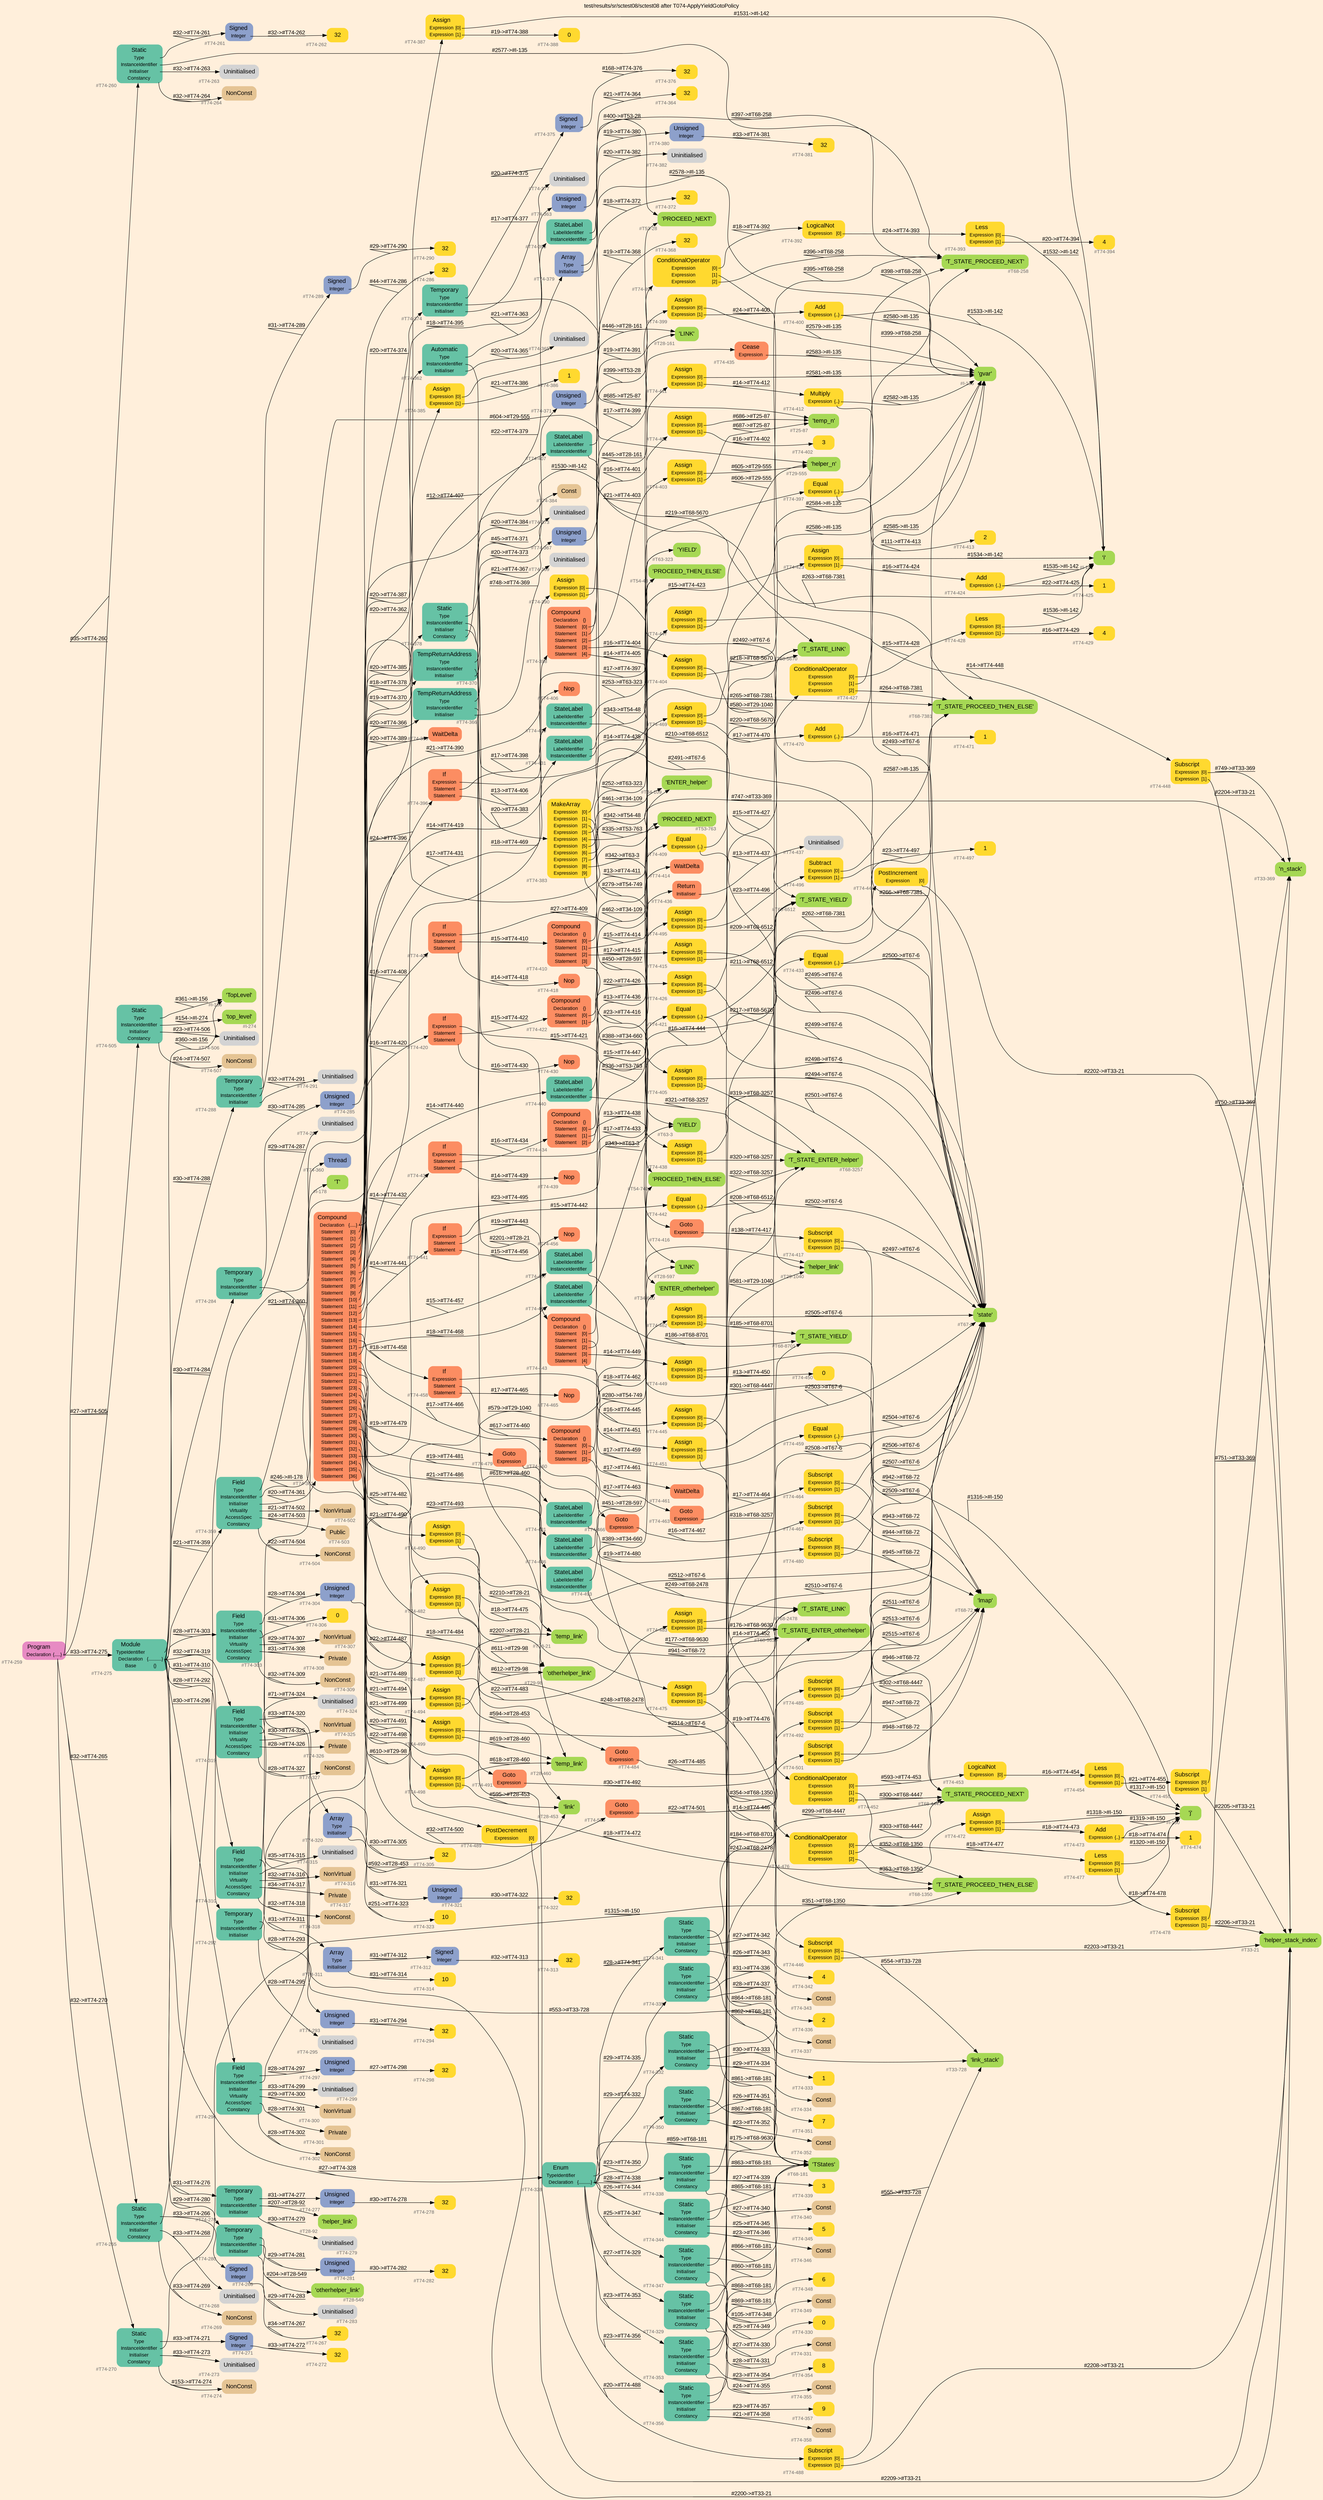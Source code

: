 digraph "test/results/sr/sctest08/sctest08 after T074-ApplyYieldGotoPolicy" {
label = "test/results/sr/sctest08/sctest08 after T074-ApplyYieldGotoPolicy"
labelloc = t
graph [
    rankdir = "LR"
    ranksep = 0.3
    bgcolor = antiquewhite1
    color = black
    fontcolor = black
    fontname = "Arial"
];
node [
    fontname = "Arial"
];
edge [
    fontname = "Arial"
];

// -------------------- node figure --------------------
// -------- block #T74-259 ----------
"#T74-259" [
    fillcolor = "/set28/4"
    xlabel = "#T74-259"
    fontsize = "12"
    fontcolor = grey40
    shape = "plaintext"
    label = <<TABLE BORDER="0" CELLBORDER="0" CELLSPACING="0">
     <TR><TD><FONT COLOR="black" POINT-SIZE="15">Program</FONT></TD></TR>
     <TR><TD><FONT COLOR="black" POINT-SIZE="12">Declaration</FONT></TD><TD PORT="port0"><FONT COLOR="black" POINT-SIZE="12">{.....}</FONT></TD></TR>
    </TABLE>>
    style = "rounded,filled"
];

// -------- block #T74-260 ----------
"#T74-260" [
    fillcolor = "/set28/1"
    xlabel = "#T74-260"
    fontsize = "12"
    fontcolor = grey40
    shape = "plaintext"
    label = <<TABLE BORDER="0" CELLBORDER="0" CELLSPACING="0">
     <TR><TD><FONT COLOR="black" POINT-SIZE="15">Static</FONT></TD></TR>
     <TR><TD><FONT COLOR="black" POINT-SIZE="12">Type</FONT></TD><TD PORT="port0"></TD></TR>
     <TR><TD><FONT COLOR="black" POINT-SIZE="12">InstanceIdentifier</FONT></TD><TD PORT="port1"></TD></TR>
     <TR><TD><FONT COLOR="black" POINT-SIZE="12">Initialiser</FONT></TD><TD PORT="port2"></TD></TR>
     <TR><TD><FONT COLOR="black" POINT-SIZE="12">Constancy</FONT></TD><TD PORT="port3"></TD></TR>
    </TABLE>>
    style = "rounded,filled"
];

// -------- block #T74-261 ----------
"#T74-261" [
    fillcolor = "/set28/3"
    xlabel = "#T74-261"
    fontsize = "12"
    fontcolor = grey40
    shape = "plaintext"
    label = <<TABLE BORDER="0" CELLBORDER="0" CELLSPACING="0">
     <TR><TD><FONT COLOR="black" POINT-SIZE="15">Signed</FONT></TD></TR>
     <TR><TD><FONT COLOR="black" POINT-SIZE="12">Integer</FONT></TD><TD PORT="port0"></TD></TR>
    </TABLE>>
    style = "rounded,filled"
];

// -------- block #T74-262 ----------
"#T74-262" [
    fillcolor = "/set28/6"
    xlabel = "#T74-262"
    fontsize = "12"
    fontcolor = grey40
    shape = "plaintext"
    label = <<TABLE BORDER="0" CELLBORDER="0" CELLSPACING="0">
     <TR><TD><FONT COLOR="black" POINT-SIZE="15">32</FONT></TD></TR>
    </TABLE>>
    style = "rounded,filled"
];

// -------- block #I-135 ----------
"#I-135" [
    fillcolor = "/set28/5"
    xlabel = "#I-135"
    fontsize = "12"
    fontcolor = grey40
    shape = "plaintext"
    label = <<TABLE BORDER="0" CELLBORDER="0" CELLSPACING="0">
     <TR><TD><FONT COLOR="black" POINT-SIZE="15">'gvar'</FONT></TD></TR>
    </TABLE>>
    style = "rounded,filled"
];

// -------- block #T74-263 ----------
"#T74-263" [
    xlabel = "#T74-263"
    fontsize = "12"
    fontcolor = grey40
    shape = "plaintext"
    label = <<TABLE BORDER="0" CELLBORDER="0" CELLSPACING="0">
     <TR><TD><FONT COLOR="black" POINT-SIZE="15">Uninitialised</FONT></TD></TR>
    </TABLE>>
    style = "rounded,filled"
];

// -------- block #T74-264 ----------
"#T74-264" [
    fillcolor = "/set28/7"
    xlabel = "#T74-264"
    fontsize = "12"
    fontcolor = grey40
    shape = "plaintext"
    label = <<TABLE BORDER="0" CELLBORDER="0" CELLSPACING="0">
     <TR><TD><FONT COLOR="black" POINT-SIZE="15">NonConst</FONT></TD></TR>
    </TABLE>>
    style = "rounded,filled"
];

// -------- block #T74-265 ----------
"#T74-265" [
    fillcolor = "/set28/1"
    xlabel = "#T74-265"
    fontsize = "12"
    fontcolor = grey40
    shape = "plaintext"
    label = <<TABLE BORDER="0" CELLBORDER="0" CELLSPACING="0">
     <TR><TD><FONT COLOR="black" POINT-SIZE="15">Static</FONT></TD></TR>
     <TR><TD><FONT COLOR="black" POINT-SIZE="12">Type</FONT></TD><TD PORT="port0"></TD></TR>
     <TR><TD><FONT COLOR="black" POINT-SIZE="12">InstanceIdentifier</FONT></TD><TD PORT="port1"></TD></TR>
     <TR><TD><FONT COLOR="black" POINT-SIZE="12">Initialiser</FONT></TD><TD PORT="port2"></TD></TR>
     <TR><TD><FONT COLOR="black" POINT-SIZE="12">Constancy</FONT></TD><TD PORT="port3"></TD></TR>
    </TABLE>>
    style = "rounded,filled"
];

// -------- block #T74-266 ----------
"#T74-266" [
    fillcolor = "/set28/3"
    xlabel = "#T74-266"
    fontsize = "12"
    fontcolor = grey40
    shape = "plaintext"
    label = <<TABLE BORDER="0" CELLBORDER="0" CELLSPACING="0">
     <TR><TD><FONT COLOR="black" POINT-SIZE="15">Signed</FONT></TD></TR>
     <TR><TD><FONT COLOR="black" POINT-SIZE="12">Integer</FONT></TD><TD PORT="port0"></TD></TR>
    </TABLE>>
    style = "rounded,filled"
];

// -------- block #T74-267 ----------
"#T74-267" [
    fillcolor = "/set28/6"
    xlabel = "#T74-267"
    fontsize = "12"
    fontcolor = grey40
    shape = "plaintext"
    label = <<TABLE BORDER="0" CELLBORDER="0" CELLSPACING="0">
     <TR><TD><FONT COLOR="black" POINT-SIZE="15">32</FONT></TD></TR>
    </TABLE>>
    style = "rounded,filled"
];

// -------- block #I-142 ----------
"#I-142" [
    fillcolor = "/set28/5"
    xlabel = "#I-142"
    fontsize = "12"
    fontcolor = grey40
    shape = "plaintext"
    label = <<TABLE BORDER="0" CELLBORDER="0" CELLSPACING="0">
     <TR><TD><FONT COLOR="black" POINT-SIZE="15">'i'</FONT></TD></TR>
    </TABLE>>
    style = "rounded,filled"
];

// -------- block #T74-268 ----------
"#T74-268" [
    xlabel = "#T74-268"
    fontsize = "12"
    fontcolor = grey40
    shape = "plaintext"
    label = <<TABLE BORDER="0" CELLBORDER="0" CELLSPACING="0">
     <TR><TD><FONT COLOR="black" POINT-SIZE="15">Uninitialised</FONT></TD></TR>
    </TABLE>>
    style = "rounded,filled"
];

// -------- block #T74-269 ----------
"#T74-269" [
    fillcolor = "/set28/7"
    xlabel = "#T74-269"
    fontsize = "12"
    fontcolor = grey40
    shape = "plaintext"
    label = <<TABLE BORDER="0" CELLBORDER="0" CELLSPACING="0">
     <TR><TD><FONT COLOR="black" POINT-SIZE="15">NonConst</FONT></TD></TR>
    </TABLE>>
    style = "rounded,filled"
];

// -------- block #T74-270 ----------
"#T74-270" [
    fillcolor = "/set28/1"
    xlabel = "#T74-270"
    fontsize = "12"
    fontcolor = grey40
    shape = "plaintext"
    label = <<TABLE BORDER="0" CELLBORDER="0" CELLSPACING="0">
     <TR><TD><FONT COLOR="black" POINT-SIZE="15">Static</FONT></TD></TR>
     <TR><TD><FONT COLOR="black" POINT-SIZE="12">Type</FONT></TD><TD PORT="port0"></TD></TR>
     <TR><TD><FONT COLOR="black" POINT-SIZE="12">InstanceIdentifier</FONT></TD><TD PORT="port1"></TD></TR>
     <TR><TD><FONT COLOR="black" POINT-SIZE="12">Initialiser</FONT></TD><TD PORT="port2"></TD></TR>
     <TR><TD><FONT COLOR="black" POINT-SIZE="12">Constancy</FONT></TD><TD PORT="port3"></TD></TR>
    </TABLE>>
    style = "rounded,filled"
];

// -------- block #T74-271 ----------
"#T74-271" [
    fillcolor = "/set28/3"
    xlabel = "#T74-271"
    fontsize = "12"
    fontcolor = grey40
    shape = "plaintext"
    label = <<TABLE BORDER="0" CELLBORDER="0" CELLSPACING="0">
     <TR><TD><FONT COLOR="black" POINT-SIZE="15">Signed</FONT></TD></TR>
     <TR><TD><FONT COLOR="black" POINT-SIZE="12">Integer</FONT></TD><TD PORT="port0"></TD></TR>
    </TABLE>>
    style = "rounded,filled"
];

// -------- block #T74-272 ----------
"#T74-272" [
    fillcolor = "/set28/6"
    xlabel = "#T74-272"
    fontsize = "12"
    fontcolor = grey40
    shape = "plaintext"
    label = <<TABLE BORDER="0" CELLBORDER="0" CELLSPACING="0">
     <TR><TD><FONT COLOR="black" POINT-SIZE="15">32</FONT></TD></TR>
    </TABLE>>
    style = "rounded,filled"
];

// -------- block #I-150 ----------
"#I-150" [
    fillcolor = "/set28/5"
    xlabel = "#I-150"
    fontsize = "12"
    fontcolor = grey40
    shape = "plaintext"
    label = <<TABLE BORDER="0" CELLBORDER="0" CELLSPACING="0">
     <TR><TD><FONT COLOR="black" POINT-SIZE="15">'j'</FONT></TD></TR>
    </TABLE>>
    style = "rounded,filled"
];

// -------- block #T74-273 ----------
"#T74-273" [
    xlabel = "#T74-273"
    fontsize = "12"
    fontcolor = grey40
    shape = "plaintext"
    label = <<TABLE BORDER="0" CELLBORDER="0" CELLSPACING="0">
     <TR><TD><FONT COLOR="black" POINT-SIZE="15">Uninitialised</FONT></TD></TR>
    </TABLE>>
    style = "rounded,filled"
];

// -------- block #T74-274 ----------
"#T74-274" [
    fillcolor = "/set28/7"
    xlabel = "#T74-274"
    fontsize = "12"
    fontcolor = grey40
    shape = "plaintext"
    label = <<TABLE BORDER="0" CELLBORDER="0" CELLSPACING="0">
     <TR><TD><FONT COLOR="black" POINT-SIZE="15">NonConst</FONT></TD></TR>
    </TABLE>>
    style = "rounded,filled"
];

// -------- block #T74-275 ----------
"#T74-275" [
    fillcolor = "/set28/1"
    xlabel = "#T74-275"
    fontsize = "12"
    fontcolor = grey40
    shape = "plaintext"
    label = <<TABLE BORDER="0" CELLBORDER="0" CELLSPACING="0">
     <TR><TD><FONT COLOR="black" POINT-SIZE="15">Module</FONT></TD></TR>
     <TR><TD><FONT COLOR="black" POINT-SIZE="12">TypeIdentifier</FONT></TD><TD PORT="port0"></TD></TR>
     <TR><TD><FONT COLOR="black" POINT-SIZE="12">Declaration</FONT></TD><TD PORT="port1"><FONT COLOR="black" POINT-SIZE="12">{...........}</FONT></TD></TR>
     <TR><TD><FONT COLOR="black" POINT-SIZE="12">Base</FONT></TD><TD PORT="port2"><FONT COLOR="black" POINT-SIZE="12">{}</FONT></TD></TR>
    </TABLE>>
    style = "rounded,filled"
];

// -------- block #I-156 ----------
"#I-156" [
    fillcolor = "/set28/5"
    xlabel = "#I-156"
    fontsize = "12"
    fontcolor = grey40
    shape = "plaintext"
    label = <<TABLE BORDER="0" CELLBORDER="0" CELLSPACING="0">
     <TR><TD><FONT COLOR="black" POINT-SIZE="15">'TopLevel'</FONT></TD></TR>
    </TABLE>>
    style = "rounded,filled"
];

// -------- block #T74-276 ----------
"#T74-276" [
    fillcolor = "/set28/1"
    xlabel = "#T74-276"
    fontsize = "12"
    fontcolor = grey40
    shape = "plaintext"
    label = <<TABLE BORDER="0" CELLBORDER="0" CELLSPACING="0">
     <TR><TD><FONT COLOR="black" POINT-SIZE="15">Temporary</FONT></TD></TR>
     <TR><TD><FONT COLOR="black" POINT-SIZE="12">Type</FONT></TD><TD PORT="port0"></TD></TR>
     <TR><TD><FONT COLOR="black" POINT-SIZE="12">InstanceIdentifier</FONT></TD><TD PORT="port1"></TD></TR>
     <TR><TD><FONT COLOR="black" POINT-SIZE="12">Initialiser</FONT></TD><TD PORT="port2"></TD></TR>
    </TABLE>>
    style = "rounded,filled"
];

// -------- block #T74-277 ----------
"#T74-277" [
    fillcolor = "/set28/3"
    xlabel = "#T74-277"
    fontsize = "12"
    fontcolor = grey40
    shape = "plaintext"
    label = <<TABLE BORDER="0" CELLBORDER="0" CELLSPACING="0">
     <TR><TD><FONT COLOR="black" POINT-SIZE="15">Unsigned</FONT></TD></TR>
     <TR><TD><FONT COLOR="black" POINT-SIZE="12">Integer</FONT></TD><TD PORT="port0"></TD></TR>
    </TABLE>>
    style = "rounded,filled"
];

// -------- block #T74-278 ----------
"#T74-278" [
    fillcolor = "/set28/6"
    xlabel = "#T74-278"
    fontsize = "12"
    fontcolor = grey40
    shape = "plaintext"
    label = <<TABLE BORDER="0" CELLBORDER="0" CELLSPACING="0">
     <TR><TD><FONT COLOR="black" POINT-SIZE="15">32</FONT></TD></TR>
    </TABLE>>
    style = "rounded,filled"
];

// -------- block #T28-92 ----------
"#T28-92" [
    fillcolor = "/set28/5"
    xlabel = "#T28-92"
    fontsize = "12"
    fontcolor = grey40
    shape = "plaintext"
    label = <<TABLE BORDER="0" CELLBORDER="0" CELLSPACING="0">
     <TR><TD><FONT COLOR="black" POINT-SIZE="15">'helper_link'</FONT></TD></TR>
    </TABLE>>
    style = "rounded,filled"
];

// -------- block #T74-279 ----------
"#T74-279" [
    xlabel = "#T74-279"
    fontsize = "12"
    fontcolor = grey40
    shape = "plaintext"
    label = <<TABLE BORDER="0" CELLBORDER="0" CELLSPACING="0">
     <TR><TD><FONT COLOR="black" POINT-SIZE="15">Uninitialised</FONT></TD></TR>
    </TABLE>>
    style = "rounded,filled"
];

// -------- block #T74-280 ----------
"#T74-280" [
    fillcolor = "/set28/1"
    xlabel = "#T74-280"
    fontsize = "12"
    fontcolor = grey40
    shape = "plaintext"
    label = <<TABLE BORDER="0" CELLBORDER="0" CELLSPACING="0">
     <TR><TD><FONT COLOR="black" POINT-SIZE="15">Temporary</FONT></TD></TR>
     <TR><TD><FONT COLOR="black" POINT-SIZE="12">Type</FONT></TD><TD PORT="port0"></TD></TR>
     <TR><TD><FONT COLOR="black" POINT-SIZE="12">InstanceIdentifier</FONT></TD><TD PORT="port1"></TD></TR>
     <TR><TD><FONT COLOR="black" POINT-SIZE="12">Initialiser</FONT></TD><TD PORT="port2"></TD></TR>
    </TABLE>>
    style = "rounded,filled"
];

// -------- block #T74-281 ----------
"#T74-281" [
    fillcolor = "/set28/3"
    xlabel = "#T74-281"
    fontsize = "12"
    fontcolor = grey40
    shape = "plaintext"
    label = <<TABLE BORDER="0" CELLBORDER="0" CELLSPACING="0">
     <TR><TD><FONT COLOR="black" POINT-SIZE="15">Unsigned</FONT></TD></TR>
     <TR><TD><FONT COLOR="black" POINT-SIZE="12">Integer</FONT></TD><TD PORT="port0"></TD></TR>
    </TABLE>>
    style = "rounded,filled"
];

// -------- block #T74-282 ----------
"#T74-282" [
    fillcolor = "/set28/6"
    xlabel = "#T74-282"
    fontsize = "12"
    fontcolor = grey40
    shape = "plaintext"
    label = <<TABLE BORDER="0" CELLBORDER="0" CELLSPACING="0">
     <TR><TD><FONT COLOR="black" POINT-SIZE="15">32</FONT></TD></TR>
    </TABLE>>
    style = "rounded,filled"
];

// -------- block #T28-549 ----------
"#T28-549" [
    fillcolor = "/set28/5"
    xlabel = "#T28-549"
    fontsize = "12"
    fontcolor = grey40
    shape = "plaintext"
    label = <<TABLE BORDER="0" CELLBORDER="0" CELLSPACING="0">
     <TR><TD><FONT COLOR="black" POINT-SIZE="15">'otherhelper_link'</FONT></TD></TR>
    </TABLE>>
    style = "rounded,filled"
];

// -------- block #T74-283 ----------
"#T74-283" [
    xlabel = "#T74-283"
    fontsize = "12"
    fontcolor = grey40
    shape = "plaintext"
    label = <<TABLE BORDER="0" CELLBORDER="0" CELLSPACING="0">
     <TR><TD><FONT COLOR="black" POINT-SIZE="15">Uninitialised</FONT></TD></TR>
    </TABLE>>
    style = "rounded,filled"
];

// -------- block #T74-284 ----------
"#T74-284" [
    fillcolor = "/set28/1"
    xlabel = "#T74-284"
    fontsize = "12"
    fontcolor = grey40
    shape = "plaintext"
    label = <<TABLE BORDER="0" CELLBORDER="0" CELLSPACING="0">
     <TR><TD><FONT COLOR="black" POINT-SIZE="15">Temporary</FONT></TD></TR>
     <TR><TD><FONT COLOR="black" POINT-SIZE="12">Type</FONT></TD><TD PORT="port0"></TD></TR>
     <TR><TD><FONT COLOR="black" POINT-SIZE="12">InstanceIdentifier</FONT></TD><TD PORT="port1"></TD></TR>
     <TR><TD><FONT COLOR="black" POINT-SIZE="12">Initialiser</FONT></TD><TD PORT="port2"></TD></TR>
    </TABLE>>
    style = "rounded,filled"
];

// -------- block #T74-285 ----------
"#T74-285" [
    fillcolor = "/set28/3"
    xlabel = "#T74-285"
    fontsize = "12"
    fontcolor = grey40
    shape = "plaintext"
    label = <<TABLE BORDER="0" CELLBORDER="0" CELLSPACING="0">
     <TR><TD><FONT COLOR="black" POINT-SIZE="15">Unsigned</FONT></TD></TR>
     <TR><TD><FONT COLOR="black" POINT-SIZE="12">Integer</FONT></TD><TD PORT="port0"></TD></TR>
    </TABLE>>
    style = "rounded,filled"
];

// -------- block #T74-286 ----------
"#T74-286" [
    fillcolor = "/set28/6"
    xlabel = "#T74-286"
    fontsize = "12"
    fontcolor = grey40
    shape = "plaintext"
    label = <<TABLE BORDER="0" CELLBORDER="0" CELLSPACING="0">
     <TR><TD><FONT COLOR="black" POINT-SIZE="15">32</FONT></TD></TR>
    </TABLE>>
    style = "rounded,filled"
];

// -------- block #T29-98 ----------
"#T29-98" [
    fillcolor = "/set28/5"
    xlabel = "#T29-98"
    fontsize = "12"
    fontcolor = grey40
    shape = "plaintext"
    label = <<TABLE BORDER="0" CELLBORDER="0" CELLSPACING="0">
     <TR><TD><FONT COLOR="black" POINT-SIZE="15">'otherhelper_link'</FONT></TD></TR>
    </TABLE>>
    style = "rounded,filled"
];

// -------- block #T74-287 ----------
"#T74-287" [
    xlabel = "#T74-287"
    fontsize = "12"
    fontcolor = grey40
    shape = "plaintext"
    label = <<TABLE BORDER="0" CELLBORDER="0" CELLSPACING="0">
     <TR><TD><FONT COLOR="black" POINT-SIZE="15">Uninitialised</FONT></TD></TR>
    </TABLE>>
    style = "rounded,filled"
];

// -------- block #T74-288 ----------
"#T74-288" [
    fillcolor = "/set28/1"
    xlabel = "#T74-288"
    fontsize = "12"
    fontcolor = grey40
    shape = "plaintext"
    label = <<TABLE BORDER="0" CELLBORDER="0" CELLSPACING="0">
     <TR><TD><FONT COLOR="black" POINT-SIZE="15">Temporary</FONT></TD></TR>
     <TR><TD><FONT COLOR="black" POINT-SIZE="12">Type</FONT></TD><TD PORT="port0"></TD></TR>
     <TR><TD><FONT COLOR="black" POINT-SIZE="12">InstanceIdentifier</FONT></TD><TD PORT="port1"></TD></TR>
     <TR><TD><FONT COLOR="black" POINT-SIZE="12">Initialiser</FONT></TD><TD PORT="port2"></TD></TR>
    </TABLE>>
    style = "rounded,filled"
];

// -------- block #T74-289 ----------
"#T74-289" [
    fillcolor = "/set28/3"
    xlabel = "#T74-289"
    fontsize = "12"
    fontcolor = grey40
    shape = "plaintext"
    label = <<TABLE BORDER="0" CELLBORDER="0" CELLSPACING="0">
     <TR><TD><FONT COLOR="black" POINT-SIZE="15">Signed</FONT></TD></TR>
     <TR><TD><FONT COLOR="black" POINT-SIZE="12">Integer</FONT></TD><TD PORT="port0"></TD></TR>
    </TABLE>>
    style = "rounded,filled"
];

// -------- block #T74-290 ----------
"#T74-290" [
    fillcolor = "/set28/6"
    xlabel = "#T74-290"
    fontsize = "12"
    fontcolor = grey40
    shape = "plaintext"
    label = <<TABLE BORDER="0" CELLBORDER="0" CELLSPACING="0">
     <TR><TD><FONT COLOR="black" POINT-SIZE="15">32</FONT></TD></TR>
    </TABLE>>
    style = "rounded,filled"
];

// -------- block #T29-555 ----------
"#T29-555" [
    fillcolor = "/set28/5"
    xlabel = "#T29-555"
    fontsize = "12"
    fontcolor = grey40
    shape = "plaintext"
    label = <<TABLE BORDER="0" CELLBORDER="0" CELLSPACING="0">
     <TR><TD><FONT COLOR="black" POINT-SIZE="15">'helper_n'</FONT></TD></TR>
    </TABLE>>
    style = "rounded,filled"
];

// -------- block #T74-291 ----------
"#T74-291" [
    xlabel = "#T74-291"
    fontsize = "12"
    fontcolor = grey40
    shape = "plaintext"
    label = <<TABLE BORDER="0" CELLBORDER="0" CELLSPACING="0">
     <TR><TD><FONT COLOR="black" POINT-SIZE="15">Uninitialised</FONT></TD></TR>
    </TABLE>>
    style = "rounded,filled"
];

// -------- block #T74-292 ----------
"#T74-292" [
    fillcolor = "/set28/1"
    xlabel = "#T74-292"
    fontsize = "12"
    fontcolor = grey40
    shape = "plaintext"
    label = <<TABLE BORDER="0" CELLBORDER="0" CELLSPACING="0">
     <TR><TD><FONT COLOR="black" POINT-SIZE="15">Temporary</FONT></TD></TR>
     <TR><TD><FONT COLOR="black" POINT-SIZE="12">Type</FONT></TD><TD PORT="port0"></TD></TR>
     <TR><TD><FONT COLOR="black" POINT-SIZE="12">InstanceIdentifier</FONT></TD><TD PORT="port1"></TD></TR>
     <TR><TD><FONT COLOR="black" POINT-SIZE="12">Initialiser</FONT></TD><TD PORT="port2"></TD></TR>
    </TABLE>>
    style = "rounded,filled"
];

// -------- block #T74-293 ----------
"#T74-293" [
    fillcolor = "/set28/3"
    xlabel = "#T74-293"
    fontsize = "12"
    fontcolor = grey40
    shape = "plaintext"
    label = <<TABLE BORDER="0" CELLBORDER="0" CELLSPACING="0">
     <TR><TD><FONT COLOR="black" POINT-SIZE="15">Unsigned</FONT></TD></TR>
     <TR><TD><FONT COLOR="black" POINT-SIZE="12">Integer</FONT></TD><TD PORT="port0"></TD></TR>
    </TABLE>>
    style = "rounded,filled"
];

// -------- block #T74-294 ----------
"#T74-294" [
    fillcolor = "/set28/6"
    xlabel = "#T74-294"
    fontsize = "12"
    fontcolor = grey40
    shape = "plaintext"
    label = <<TABLE BORDER="0" CELLBORDER="0" CELLSPACING="0">
     <TR><TD><FONT COLOR="black" POINT-SIZE="15">32</FONT></TD></TR>
    </TABLE>>
    style = "rounded,filled"
];

// -------- block #T29-1040 ----------
"#T29-1040" [
    fillcolor = "/set28/5"
    xlabel = "#T29-1040"
    fontsize = "12"
    fontcolor = grey40
    shape = "plaintext"
    label = <<TABLE BORDER="0" CELLBORDER="0" CELLSPACING="0">
     <TR><TD><FONT COLOR="black" POINT-SIZE="15">'helper_link'</FONT></TD></TR>
    </TABLE>>
    style = "rounded,filled"
];

// -------- block #T74-295 ----------
"#T74-295" [
    xlabel = "#T74-295"
    fontsize = "12"
    fontcolor = grey40
    shape = "plaintext"
    label = <<TABLE BORDER="0" CELLBORDER="0" CELLSPACING="0">
     <TR><TD><FONT COLOR="black" POINT-SIZE="15">Uninitialised</FONT></TD></TR>
    </TABLE>>
    style = "rounded,filled"
];

// -------- block #T74-296 ----------
"#T74-296" [
    fillcolor = "/set28/1"
    xlabel = "#T74-296"
    fontsize = "12"
    fontcolor = grey40
    shape = "plaintext"
    label = <<TABLE BORDER="0" CELLBORDER="0" CELLSPACING="0">
     <TR><TD><FONT COLOR="black" POINT-SIZE="15">Field</FONT></TD></TR>
     <TR><TD><FONT COLOR="black" POINT-SIZE="12">Type</FONT></TD><TD PORT="port0"></TD></TR>
     <TR><TD><FONT COLOR="black" POINT-SIZE="12">InstanceIdentifier</FONT></TD><TD PORT="port1"></TD></TR>
     <TR><TD><FONT COLOR="black" POINT-SIZE="12">Initialiser</FONT></TD><TD PORT="port2"></TD></TR>
     <TR><TD><FONT COLOR="black" POINT-SIZE="12">Virtuality</FONT></TD><TD PORT="port3"></TD></TR>
     <TR><TD><FONT COLOR="black" POINT-SIZE="12">AccessSpec</FONT></TD><TD PORT="port4"></TD></TR>
     <TR><TD><FONT COLOR="black" POINT-SIZE="12">Constancy</FONT></TD><TD PORT="port5"></TD></TR>
    </TABLE>>
    style = "rounded,filled"
];

// -------- block #T74-297 ----------
"#T74-297" [
    fillcolor = "/set28/3"
    xlabel = "#T74-297"
    fontsize = "12"
    fontcolor = grey40
    shape = "plaintext"
    label = <<TABLE BORDER="0" CELLBORDER="0" CELLSPACING="0">
     <TR><TD><FONT COLOR="black" POINT-SIZE="15">Unsigned</FONT></TD></TR>
     <TR><TD><FONT COLOR="black" POINT-SIZE="12">Integer</FONT></TD><TD PORT="port0"></TD></TR>
    </TABLE>>
    style = "rounded,filled"
];

// -------- block #T74-298 ----------
"#T74-298" [
    fillcolor = "/set28/6"
    xlabel = "#T74-298"
    fontsize = "12"
    fontcolor = grey40
    shape = "plaintext"
    label = <<TABLE BORDER="0" CELLBORDER="0" CELLSPACING="0">
     <TR><TD><FONT COLOR="black" POINT-SIZE="15">32</FONT></TD></TR>
    </TABLE>>
    style = "rounded,filled"
];

// -------- block #T28-453 ----------
"#T28-453" [
    fillcolor = "/set28/5"
    xlabel = "#T28-453"
    fontsize = "12"
    fontcolor = grey40
    shape = "plaintext"
    label = <<TABLE BORDER="0" CELLBORDER="0" CELLSPACING="0">
     <TR><TD><FONT COLOR="black" POINT-SIZE="15">'link'</FONT></TD></TR>
    </TABLE>>
    style = "rounded,filled"
];

// -------- block #T74-299 ----------
"#T74-299" [
    xlabel = "#T74-299"
    fontsize = "12"
    fontcolor = grey40
    shape = "plaintext"
    label = <<TABLE BORDER="0" CELLBORDER="0" CELLSPACING="0">
     <TR><TD><FONT COLOR="black" POINT-SIZE="15">Uninitialised</FONT></TD></TR>
    </TABLE>>
    style = "rounded,filled"
];

// -------- block #T74-300 ----------
"#T74-300" [
    fillcolor = "/set28/7"
    xlabel = "#T74-300"
    fontsize = "12"
    fontcolor = grey40
    shape = "plaintext"
    label = <<TABLE BORDER="0" CELLBORDER="0" CELLSPACING="0">
     <TR><TD><FONT COLOR="black" POINT-SIZE="15">NonVirtual</FONT></TD></TR>
    </TABLE>>
    style = "rounded,filled"
];

// -------- block #T74-301 ----------
"#T74-301" [
    fillcolor = "/set28/7"
    xlabel = "#T74-301"
    fontsize = "12"
    fontcolor = grey40
    shape = "plaintext"
    label = <<TABLE BORDER="0" CELLBORDER="0" CELLSPACING="0">
     <TR><TD><FONT COLOR="black" POINT-SIZE="15">Private</FONT></TD></TR>
    </TABLE>>
    style = "rounded,filled"
];

// -------- block #T74-302 ----------
"#T74-302" [
    fillcolor = "/set28/7"
    xlabel = "#T74-302"
    fontsize = "12"
    fontcolor = grey40
    shape = "plaintext"
    label = <<TABLE BORDER="0" CELLBORDER="0" CELLSPACING="0">
     <TR><TD><FONT COLOR="black" POINT-SIZE="15">NonConst</FONT></TD></TR>
    </TABLE>>
    style = "rounded,filled"
];

// -------- block #T74-303 ----------
"#T74-303" [
    fillcolor = "/set28/1"
    xlabel = "#T74-303"
    fontsize = "12"
    fontcolor = grey40
    shape = "plaintext"
    label = <<TABLE BORDER="0" CELLBORDER="0" CELLSPACING="0">
     <TR><TD><FONT COLOR="black" POINT-SIZE="15">Field</FONT></TD></TR>
     <TR><TD><FONT COLOR="black" POINT-SIZE="12">Type</FONT></TD><TD PORT="port0"></TD></TR>
     <TR><TD><FONT COLOR="black" POINT-SIZE="12">InstanceIdentifier</FONT></TD><TD PORT="port1"></TD></TR>
     <TR><TD><FONT COLOR="black" POINT-SIZE="12">Initialiser</FONT></TD><TD PORT="port2"></TD></TR>
     <TR><TD><FONT COLOR="black" POINT-SIZE="12">Virtuality</FONT></TD><TD PORT="port3"></TD></TR>
     <TR><TD><FONT COLOR="black" POINT-SIZE="12">AccessSpec</FONT></TD><TD PORT="port4"></TD></TR>
     <TR><TD><FONT COLOR="black" POINT-SIZE="12">Constancy</FONT></TD><TD PORT="port5"></TD></TR>
    </TABLE>>
    style = "rounded,filled"
];

// -------- block #T74-304 ----------
"#T74-304" [
    fillcolor = "/set28/3"
    xlabel = "#T74-304"
    fontsize = "12"
    fontcolor = grey40
    shape = "plaintext"
    label = <<TABLE BORDER="0" CELLBORDER="0" CELLSPACING="0">
     <TR><TD><FONT COLOR="black" POINT-SIZE="15">Unsigned</FONT></TD></TR>
     <TR><TD><FONT COLOR="black" POINT-SIZE="12">Integer</FONT></TD><TD PORT="port0"></TD></TR>
    </TABLE>>
    style = "rounded,filled"
];

// -------- block #T74-305 ----------
"#T74-305" [
    fillcolor = "/set28/6"
    xlabel = "#T74-305"
    fontsize = "12"
    fontcolor = grey40
    shape = "plaintext"
    label = <<TABLE BORDER="0" CELLBORDER="0" CELLSPACING="0">
     <TR><TD><FONT COLOR="black" POINT-SIZE="15">32</FONT></TD></TR>
    </TABLE>>
    style = "rounded,filled"
];

// -------- block #T33-21 ----------
"#T33-21" [
    fillcolor = "/set28/5"
    xlabel = "#T33-21"
    fontsize = "12"
    fontcolor = grey40
    shape = "plaintext"
    label = <<TABLE BORDER="0" CELLBORDER="0" CELLSPACING="0">
     <TR><TD><FONT COLOR="black" POINT-SIZE="15">'helper_stack_index'</FONT></TD></TR>
    </TABLE>>
    style = "rounded,filled"
];

// -------- block #T74-306 ----------
"#T74-306" [
    fillcolor = "/set28/6"
    xlabel = "#T74-306"
    fontsize = "12"
    fontcolor = grey40
    shape = "plaintext"
    label = <<TABLE BORDER="0" CELLBORDER="0" CELLSPACING="0">
     <TR><TD><FONT COLOR="black" POINT-SIZE="15">0</FONT></TD></TR>
    </TABLE>>
    style = "rounded,filled"
];

// -------- block #T74-307 ----------
"#T74-307" [
    fillcolor = "/set28/7"
    xlabel = "#T74-307"
    fontsize = "12"
    fontcolor = grey40
    shape = "plaintext"
    label = <<TABLE BORDER="0" CELLBORDER="0" CELLSPACING="0">
     <TR><TD><FONT COLOR="black" POINT-SIZE="15">NonVirtual</FONT></TD></TR>
    </TABLE>>
    style = "rounded,filled"
];

// -------- block #T74-308 ----------
"#T74-308" [
    fillcolor = "/set28/7"
    xlabel = "#T74-308"
    fontsize = "12"
    fontcolor = grey40
    shape = "plaintext"
    label = <<TABLE BORDER="0" CELLBORDER="0" CELLSPACING="0">
     <TR><TD><FONT COLOR="black" POINT-SIZE="15">Private</FONT></TD></TR>
    </TABLE>>
    style = "rounded,filled"
];

// -------- block #T74-309 ----------
"#T74-309" [
    fillcolor = "/set28/7"
    xlabel = "#T74-309"
    fontsize = "12"
    fontcolor = grey40
    shape = "plaintext"
    label = <<TABLE BORDER="0" CELLBORDER="0" CELLSPACING="0">
     <TR><TD><FONT COLOR="black" POINT-SIZE="15">NonConst</FONT></TD></TR>
    </TABLE>>
    style = "rounded,filled"
];

// -------- block #T74-310 ----------
"#T74-310" [
    fillcolor = "/set28/1"
    xlabel = "#T74-310"
    fontsize = "12"
    fontcolor = grey40
    shape = "plaintext"
    label = <<TABLE BORDER="0" CELLBORDER="0" CELLSPACING="0">
     <TR><TD><FONT COLOR="black" POINT-SIZE="15">Field</FONT></TD></TR>
     <TR><TD><FONT COLOR="black" POINT-SIZE="12">Type</FONT></TD><TD PORT="port0"></TD></TR>
     <TR><TD><FONT COLOR="black" POINT-SIZE="12">InstanceIdentifier</FONT></TD><TD PORT="port1"></TD></TR>
     <TR><TD><FONT COLOR="black" POINT-SIZE="12">Initialiser</FONT></TD><TD PORT="port2"></TD></TR>
     <TR><TD><FONT COLOR="black" POINT-SIZE="12">Virtuality</FONT></TD><TD PORT="port3"></TD></TR>
     <TR><TD><FONT COLOR="black" POINT-SIZE="12">AccessSpec</FONT></TD><TD PORT="port4"></TD></TR>
     <TR><TD><FONT COLOR="black" POINT-SIZE="12">Constancy</FONT></TD><TD PORT="port5"></TD></TR>
    </TABLE>>
    style = "rounded,filled"
];

// -------- block #T74-311 ----------
"#T74-311" [
    fillcolor = "/set28/3"
    xlabel = "#T74-311"
    fontsize = "12"
    fontcolor = grey40
    shape = "plaintext"
    label = <<TABLE BORDER="0" CELLBORDER="0" CELLSPACING="0">
     <TR><TD><FONT COLOR="black" POINT-SIZE="15">Array</FONT></TD></TR>
     <TR><TD><FONT COLOR="black" POINT-SIZE="12">Type</FONT></TD><TD PORT="port0"></TD></TR>
     <TR><TD><FONT COLOR="black" POINT-SIZE="12">Initialiser</FONT></TD><TD PORT="port1"></TD></TR>
    </TABLE>>
    style = "rounded,filled"
];

// -------- block #T74-312 ----------
"#T74-312" [
    fillcolor = "/set28/3"
    xlabel = "#T74-312"
    fontsize = "12"
    fontcolor = grey40
    shape = "plaintext"
    label = <<TABLE BORDER="0" CELLBORDER="0" CELLSPACING="0">
     <TR><TD><FONT COLOR="black" POINT-SIZE="15">Signed</FONT></TD></TR>
     <TR><TD><FONT COLOR="black" POINT-SIZE="12">Integer</FONT></TD><TD PORT="port0"></TD></TR>
    </TABLE>>
    style = "rounded,filled"
];

// -------- block #T74-313 ----------
"#T74-313" [
    fillcolor = "/set28/6"
    xlabel = "#T74-313"
    fontsize = "12"
    fontcolor = grey40
    shape = "plaintext"
    label = <<TABLE BORDER="0" CELLBORDER="0" CELLSPACING="0">
     <TR><TD><FONT COLOR="black" POINT-SIZE="15">32</FONT></TD></TR>
    </TABLE>>
    style = "rounded,filled"
];

// -------- block #T74-314 ----------
"#T74-314" [
    fillcolor = "/set28/6"
    xlabel = "#T74-314"
    fontsize = "12"
    fontcolor = grey40
    shape = "plaintext"
    label = <<TABLE BORDER="0" CELLBORDER="0" CELLSPACING="0">
     <TR><TD><FONT COLOR="black" POINT-SIZE="15">10</FONT></TD></TR>
    </TABLE>>
    style = "rounded,filled"
];

// -------- block #T33-369 ----------
"#T33-369" [
    fillcolor = "/set28/5"
    xlabel = "#T33-369"
    fontsize = "12"
    fontcolor = grey40
    shape = "plaintext"
    label = <<TABLE BORDER="0" CELLBORDER="0" CELLSPACING="0">
     <TR><TD><FONT COLOR="black" POINT-SIZE="15">'n_stack'</FONT></TD></TR>
    </TABLE>>
    style = "rounded,filled"
];

// -------- block #T74-315 ----------
"#T74-315" [
    xlabel = "#T74-315"
    fontsize = "12"
    fontcolor = grey40
    shape = "plaintext"
    label = <<TABLE BORDER="0" CELLBORDER="0" CELLSPACING="0">
     <TR><TD><FONT COLOR="black" POINT-SIZE="15">Uninitialised</FONT></TD></TR>
    </TABLE>>
    style = "rounded,filled"
];

// -------- block #T74-316 ----------
"#T74-316" [
    fillcolor = "/set28/7"
    xlabel = "#T74-316"
    fontsize = "12"
    fontcolor = grey40
    shape = "plaintext"
    label = <<TABLE BORDER="0" CELLBORDER="0" CELLSPACING="0">
     <TR><TD><FONT COLOR="black" POINT-SIZE="15">NonVirtual</FONT></TD></TR>
    </TABLE>>
    style = "rounded,filled"
];

// -------- block #T74-317 ----------
"#T74-317" [
    fillcolor = "/set28/7"
    xlabel = "#T74-317"
    fontsize = "12"
    fontcolor = grey40
    shape = "plaintext"
    label = <<TABLE BORDER="0" CELLBORDER="0" CELLSPACING="0">
     <TR><TD><FONT COLOR="black" POINT-SIZE="15">Private</FONT></TD></TR>
    </TABLE>>
    style = "rounded,filled"
];

// -------- block #T74-318 ----------
"#T74-318" [
    fillcolor = "/set28/7"
    xlabel = "#T74-318"
    fontsize = "12"
    fontcolor = grey40
    shape = "plaintext"
    label = <<TABLE BORDER="0" CELLBORDER="0" CELLSPACING="0">
     <TR><TD><FONT COLOR="black" POINT-SIZE="15">NonConst</FONT></TD></TR>
    </TABLE>>
    style = "rounded,filled"
];

// -------- block #T74-319 ----------
"#T74-319" [
    fillcolor = "/set28/1"
    xlabel = "#T74-319"
    fontsize = "12"
    fontcolor = grey40
    shape = "plaintext"
    label = <<TABLE BORDER="0" CELLBORDER="0" CELLSPACING="0">
     <TR><TD><FONT COLOR="black" POINT-SIZE="15">Field</FONT></TD></TR>
     <TR><TD><FONT COLOR="black" POINT-SIZE="12">Type</FONT></TD><TD PORT="port0"></TD></TR>
     <TR><TD><FONT COLOR="black" POINT-SIZE="12">InstanceIdentifier</FONT></TD><TD PORT="port1"></TD></TR>
     <TR><TD><FONT COLOR="black" POINT-SIZE="12">Initialiser</FONT></TD><TD PORT="port2"></TD></TR>
     <TR><TD><FONT COLOR="black" POINT-SIZE="12">Virtuality</FONT></TD><TD PORT="port3"></TD></TR>
     <TR><TD><FONT COLOR="black" POINT-SIZE="12">AccessSpec</FONT></TD><TD PORT="port4"></TD></TR>
     <TR><TD><FONT COLOR="black" POINT-SIZE="12">Constancy</FONT></TD><TD PORT="port5"></TD></TR>
    </TABLE>>
    style = "rounded,filled"
];

// -------- block #T74-320 ----------
"#T74-320" [
    fillcolor = "/set28/3"
    xlabel = "#T74-320"
    fontsize = "12"
    fontcolor = grey40
    shape = "plaintext"
    label = <<TABLE BORDER="0" CELLBORDER="0" CELLSPACING="0">
     <TR><TD><FONT COLOR="black" POINT-SIZE="15">Array</FONT></TD></TR>
     <TR><TD><FONT COLOR="black" POINT-SIZE="12">Type</FONT></TD><TD PORT="port0"></TD></TR>
     <TR><TD><FONT COLOR="black" POINT-SIZE="12">Initialiser</FONT></TD><TD PORT="port1"></TD></TR>
    </TABLE>>
    style = "rounded,filled"
];

// -------- block #T74-321 ----------
"#T74-321" [
    fillcolor = "/set28/3"
    xlabel = "#T74-321"
    fontsize = "12"
    fontcolor = grey40
    shape = "plaintext"
    label = <<TABLE BORDER="0" CELLBORDER="0" CELLSPACING="0">
     <TR><TD><FONT COLOR="black" POINT-SIZE="15">Unsigned</FONT></TD></TR>
     <TR><TD><FONT COLOR="black" POINT-SIZE="12">Integer</FONT></TD><TD PORT="port0"></TD></TR>
    </TABLE>>
    style = "rounded,filled"
];

// -------- block #T74-322 ----------
"#T74-322" [
    fillcolor = "/set28/6"
    xlabel = "#T74-322"
    fontsize = "12"
    fontcolor = grey40
    shape = "plaintext"
    label = <<TABLE BORDER="0" CELLBORDER="0" CELLSPACING="0">
     <TR><TD><FONT COLOR="black" POINT-SIZE="15">32</FONT></TD></TR>
    </TABLE>>
    style = "rounded,filled"
];

// -------- block #T74-323 ----------
"#T74-323" [
    fillcolor = "/set28/6"
    xlabel = "#T74-323"
    fontsize = "12"
    fontcolor = grey40
    shape = "plaintext"
    label = <<TABLE BORDER="0" CELLBORDER="0" CELLSPACING="0">
     <TR><TD><FONT COLOR="black" POINT-SIZE="15">10</FONT></TD></TR>
    </TABLE>>
    style = "rounded,filled"
];

// -------- block #T33-728 ----------
"#T33-728" [
    fillcolor = "/set28/5"
    xlabel = "#T33-728"
    fontsize = "12"
    fontcolor = grey40
    shape = "plaintext"
    label = <<TABLE BORDER="0" CELLBORDER="0" CELLSPACING="0">
     <TR><TD><FONT COLOR="black" POINT-SIZE="15">'link_stack'</FONT></TD></TR>
    </TABLE>>
    style = "rounded,filled"
];

// -------- block #T74-324 ----------
"#T74-324" [
    xlabel = "#T74-324"
    fontsize = "12"
    fontcolor = grey40
    shape = "plaintext"
    label = <<TABLE BORDER="0" CELLBORDER="0" CELLSPACING="0">
     <TR><TD><FONT COLOR="black" POINT-SIZE="15">Uninitialised</FONT></TD></TR>
    </TABLE>>
    style = "rounded,filled"
];

// -------- block #T74-325 ----------
"#T74-325" [
    fillcolor = "/set28/7"
    xlabel = "#T74-325"
    fontsize = "12"
    fontcolor = grey40
    shape = "plaintext"
    label = <<TABLE BORDER="0" CELLBORDER="0" CELLSPACING="0">
     <TR><TD><FONT COLOR="black" POINT-SIZE="15">NonVirtual</FONT></TD></TR>
    </TABLE>>
    style = "rounded,filled"
];

// -------- block #T74-326 ----------
"#T74-326" [
    fillcolor = "/set28/7"
    xlabel = "#T74-326"
    fontsize = "12"
    fontcolor = grey40
    shape = "plaintext"
    label = <<TABLE BORDER="0" CELLBORDER="0" CELLSPACING="0">
     <TR><TD><FONT COLOR="black" POINT-SIZE="15">Private</FONT></TD></TR>
    </TABLE>>
    style = "rounded,filled"
];

// -------- block #T74-327 ----------
"#T74-327" [
    fillcolor = "/set28/7"
    xlabel = "#T74-327"
    fontsize = "12"
    fontcolor = grey40
    shape = "plaintext"
    label = <<TABLE BORDER="0" CELLBORDER="0" CELLSPACING="0">
     <TR><TD><FONT COLOR="black" POINT-SIZE="15">NonConst</FONT></TD></TR>
    </TABLE>>
    style = "rounded,filled"
];

// -------- block #T74-328 ----------
"#T74-328" [
    fillcolor = "/set28/1"
    xlabel = "#T74-328"
    fontsize = "12"
    fontcolor = grey40
    shape = "plaintext"
    label = <<TABLE BORDER="0" CELLBORDER="0" CELLSPACING="0">
     <TR><TD><FONT COLOR="black" POINT-SIZE="15">Enum</FONT></TD></TR>
     <TR><TD><FONT COLOR="black" POINT-SIZE="12">TypeIdentifier</FONT></TD><TD PORT="port0"></TD></TR>
     <TR><TD><FONT COLOR="black" POINT-SIZE="12">Declaration</FONT></TD><TD PORT="port1"><FONT COLOR="black" POINT-SIZE="12">{..........}</FONT></TD></TR>
    </TABLE>>
    style = "rounded,filled"
];

// -------- block #T68-181 ----------
"#T68-181" [
    fillcolor = "/set28/5"
    xlabel = "#T68-181"
    fontsize = "12"
    fontcolor = grey40
    shape = "plaintext"
    label = <<TABLE BORDER="0" CELLBORDER="0" CELLSPACING="0">
     <TR><TD><FONT COLOR="black" POINT-SIZE="15">'TStates'</FONT></TD></TR>
    </TABLE>>
    style = "rounded,filled"
];

// -------- block #T74-329 ----------
"#T74-329" [
    fillcolor = "/set28/1"
    xlabel = "#T74-329"
    fontsize = "12"
    fontcolor = grey40
    shape = "plaintext"
    label = <<TABLE BORDER="0" CELLBORDER="0" CELLSPACING="0">
     <TR><TD><FONT COLOR="black" POINT-SIZE="15">Static</FONT></TD></TR>
     <TR><TD><FONT COLOR="black" POINT-SIZE="12">Type</FONT></TD><TD PORT="port0"></TD></TR>
     <TR><TD><FONT COLOR="black" POINT-SIZE="12">InstanceIdentifier</FONT></TD><TD PORT="port1"></TD></TR>
     <TR><TD><FONT COLOR="black" POINT-SIZE="12">Initialiser</FONT></TD><TD PORT="port2"></TD></TR>
     <TR><TD><FONT COLOR="black" POINT-SIZE="12">Constancy</FONT></TD><TD PORT="port3"></TD></TR>
    </TABLE>>
    style = "rounded,filled"
];

// -------- block #T68-258 ----------
"#T68-258" [
    fillcolor = "/set28/5"
    xlabel = "#T68-258"
    fontsize = "12"
    fontcolor = grey40
    shape = "plaintext"
    label = <<TABLE BORDER="0" CELLBORDER="0" CELLSPACING="0">
     <TR><TD><FONT COLOR="black" POINT-SIZE="15">'T_STATE_PROCEED_NEXT'</FONT></TD></TR>
    </TABLE>>
    style = "rounded,filled"
];

// -------- block #T74-330 ----------
"#T74-330" [
    fillcolor = "/set28/6"
    xlabel = "#T74-330"
    fontsize = "12"
    fontcolor = grey40
    shape = "plaintext"
    label = <<TABLE BORDER="0" CELLBORDER="0" CELLSPACING="0">
     <TR><TD><FONT COLOR="black" POINT-SIZE="15">0</FONT></TD></TR>
    </TABLE>>
    style = "rounded,filled"
];

// -------- block #T74-331 ----------
"#T74-331" [
    fillcolor = "/set28/7"
    xlabel = "#T74-331"
    fontsize = "12"
    fontcolor = grey40
    shape = "plaintext"
    label = <<TABLE BORDER="0" CELLBORDER="0" CELLSPACING="0">
     <TR><TD><FONT COLOR="black" POINT-SIZE="15">Const</FONT></TD></TR>
    </TABLE>>
    style = "rounded,filled"
];

// -------- block #T74-332 ----------
"#T74-332" [
    fillcolor = "/set28/1"
    xlabel = "#T74-332"
    fontsize = "12"
    fontcolor = grey40
    shape = "plaintext"
    label = <<TABLE BORDER="0" CELLBORDER="0" CELLSPACING="0">
     <TR><TD><FONT COLOR="black" POINT-SIZE="15">Static</FONT></TD></TR>
     <TR><TD><FONT COLOR="black" POINT-SIZE="12">Type</FONT></TD><TD PORT="port0"></TD></TR>
     <TR><TD><FONT COLOR="black" POINT-SIZE="12">InstanceIdentifier</FONT></TD><TD PORT="port1"></TD></TR>
     <TR><TD><FONT COLOR="black" POINT-SIZE="12">Initialiser</FONT></TD><TD PORT="port2"></TD></TR>
     <TR><TD><FONT COLOR="black" POINT-SIZE="12">Constancy</FONT></TD><TD PORT="port3"></TD></TR>
    </TABLE>>
    style = "rounded,filled"
];

// -------- block #T68-1350 ----------
"#T68-1350" [
    fillcolor = "/set28/5"
    xlabel = "#T68-1350"
    fontsize = "12"
    fontcolor = grey40
    shape = "plaintext"
    label = <<TABLE BORDER="0" CELLBORDER="0" CELLSPACING="0">
     <TR><TD><FONT COLOR="black" POINT-SIZE="15">'T_STATE_PROCEED_THEN_ELSE'</FONT></TD></TR>
    </TABLE>>
    style = "rounded,filled"
];

// -------- block #T74-333 ----------
"#T74-333" [
    fillcolor = "/set28/6"
    xlabel = "#T74-333"
    fontsize = "12"
    fontcolor = grey40
    shape = "plaintext"
    label = <<TABLE BORDER="0" CELLBORDER="0" CELLSPACING="0">
     <TR><TD><FONT COLOR="black" POINT-SIZE="15">1</FONT></TD></TR>
    </TABLE>>
    style = "rounded,filled"
];

// -------- block #T74-334 ----------
"#T74-334" [
    fillcolor = "/set28/7"
    xlabel = "#T74-334"
    fontsize = "12"
    fontcolor = grey40
    shape = "plaintext"
    label = <<TABLE BORDER="0" CELLBORDER="0" CELLSPACING="0">
     <TR><TD><FONT COLOR="black" POINT-SIZE="15">Const</FONT></TD></TR>
    </TABLE>>
    style = "rounded,filled"
];

// -------- block #T74-335 ----------
"#T74-335" [
    fillcolor = "/set28/1"
    xlabel = "#T74-335"
    fontsize = "12"
    fontcolor = grey40
    shape = "plaintext"
    label = <<TABLE BORDER="0" CELLBORDER="0" CELLSPACING="0">
     <TR><TD><FONT COLOR="black" POINT-SIZE="15">Static</FONT></TD></TR>
     <TR><TD><FONT COLOR="black" POINT-SIZE="12">Type</FONT></TD><TD PORT="port0"></TD></TR>
     <TR><TD><FONT COLOR="black" POINT-SIZE="12">InstanceIdentifier</FONT></TD><TD PORT="port1"></TD></TR>
     <TR><TD><FONT COLOR="black" POINT-SIZE="12">Initialiser</FONT></TD><TD PORT="port2"></TD></TR>
     <TR><TD><FONT COLOR="black" POINT-SIZE="12">Constancy</FONT></TD><TD PORT="port3"></TD></TR>
    </TABLE>>
    style = "rounded,filled"
];

// -------- block #T68-2478 ----------
"#T68-2478" [
    fillcolor = "/set28/5"
    xlabel = "#T68-2478"
    fontsize = "12"
    fontcolor = grey40
    shape = "plaintext"
    label = <<TABLE BORDER="0" CELLBORDER="0" CELLSPACING="0">
     <TR><TD><FONT COLOR="black" POINT-SIZE="15">'T_STATE_LINK'</FONT></TD></TR>
    </TABLE>>
    style = "rounded,filled"
];

// -------- block #T74-336 ----------
"#T74-336" [
    fillcolor = "/set28/6"
    xlabel = "#T74-336"
    fontsize = "12"
    fontcolor = grey40
    shape = "plaintext"
    label = <<TABLE BORDER="0" CELLBORDER="0" CELLSPACING="0">
     <TR><TD><FONT COLOR="black" POINT-SIZE="15">2</FONT></TD></TR>
    </TABLE>>
    style = "rounded,filled"
];

// -------- block #T74-337 ----------
"#T74-337" [
    fillcolor = "/set28/7"
    xlabel = "#T74-337"
    fontsize = "12"
    fontcolor = grey40
    shape = "plaintext"
    label = <<TABLE BORDER="0" CELLBORDER="0" CELLSPACING="0">
     <TR><TD><FONT COLOR="black" POINT-SIZE="15">Const</FONT></TD></TR>
    </TABLE>>
    style = "rounded,filled"
];

// -------- block #T74-338 ----------
"#T74-338" [
    fillcolor = "/set28/1"
    xlabel = "#T74-338"
    fontsize = "12"
    fontcolor = grey40
    shape = "plaintext"
    label = <<TABLE BORDER="0" CELLBORDER="0" CELLSPACING="0">
     <TR><TD><FONT COLOR="black" POINT-SIZE="15">Static</FONT></TD></TR>
     <TR><TD><FONT COLOR="black" POINT-SIZE="12">Type</FONT></TD><TD PORT="port0"></TD></TR>
     <TR><TD><FONT COLOR="black" POINT-SIZE="12">InstanceIdentifier</FONT></TD><TD PORT="port1"></TD></TR>
     <TR><TD><FONT COLOR="black" POINT-SIZE="12">Initialiser</FONT></TD><TD PORT="port2"></TD></TR>
     <TR><TD><FONT COLOR="black" POINT-SIZE="12">Constancy</FONT></TD><TD PORT="port3"></TD></TR>
    </TABLE>>
    style = "rounded,filled"
];

// -------- block #T68-3257 ----------
"#T68-3257" [
    fillcolor = "/set28/5"
    xlabel = "#T68-3257"
    fontsize = "12"
    fontcolor = grey40
    shape = "plaintext"
    label = <<TABLE BORDER="0" CELLBORDER="0" CELLSPACING="0">
     <TR><TD><FONT COLOR="black" POINT-SIZE="15">'T_STATE_ENTER_helper'</FONT></TD></TR>
    </TABLE>>
    style = "rounded,filled"
];

// -------- block #T74-339 ----------
"#T74-339" [
    fillcolor = "/set28/6"
    xlabel = "#T74-339"
    fontsize = "12"
    fontcolor = grey40
    shape = "plaintext"
    label = <<TABLE BORDER="0" CELLBORDER="0" CELLSPACING="0">
     <TR><TD><FONT COLOR="black" POINT-SIZE="15">3</FONT></TD></TR>
    </TABLE>>
    style = "rounded,filled"
];

// -------- block #T74-340 ----------
"#T74-340" [
    fillcolor = "/set28/7"
    xlabel = "#T74-340"
    fontsize = "12"
    fontcolor = grey40
    shape = "plaintext"
    label = <<TABLE BORDER="0" CELLBORDER="0" CELLSPACING="0">
     <TR><TD><FONT COLOR="black" POINT-SIZE="15">Const</FONT></TD></TR>
    </TABLE>>
    style = "rounded,filled"
];

// -------- block #T74-341 ----------
"#T74-341" [
    fillcolor = "/set28/1"
    xlabel = "#T74-341"
    fontsize = "12"
    fontcolor = grey40
    shape = "plaintext"
    label = <<TABLE BORDER="0" CELLBORDER="0" CELLSPACING="0">
     <TR><TD><FONT COLOR="black" POINT-SIZE="15">Static</FONT></TD></TR>
     <TR><TD><FONT COLOR="black" POINT-SIZE="12">Type</FONT></TD><TD PORT="port0"></TD></TR>
     <TR><TD><FONT COLOR="black" POINT-SIZE="12">InstanceIdentifier</FONT></TD><TD PORT="port1"></TD></TR>
     <TR><TD><FONT COLOR="black" POINT-SIZE="12">Initialiser</FONT></TD><TD PORT="port2"></TD></TR>
     <TR><TD><FONT COLOR="black" POINT-SIZE="12">Constancy</FONT></TD><TD PORT="port3"></TD></TR>
    </TABLE>>
    style = "rounded,filled"
];

// -------- block #T68-4447 ----------
"#T68-4447" [
    fillcolor = "/set28/5"
    xlabel = "#T68-4447"
    fontsize = "12"
    fontcolor = grey40
    shape = "plaintext"
    label = <<TABLE BORDER="0" CELLBORDER="0" CELLSPACING="0">
     <TR><TD><FONT COLOR="black" POINT-SIZE="15">'T_STATE_PROCEED_NEXT'</FONT></TD></TR>
    </TABLE>>
    style = "rounded,filled"
];

// -------- block #T74-342 ----------
"#T74-342" [
    fillcolor = "/set28/6"
    xlabel = "#T74-342"
    fontsize = "12"
    fontcolor = grey40
    shape = "plaintext"
    label = <<TABLE BORDER="0" CELLBORDER="0" CELLSPACING="0">
     <TR><TD><FONT COLOR="black" POINT-SIZE="15">4</FONT></TD></TR>
    </TABLE>>
    style = "rounded,filled"
];

// -------- block #T74-343 ----------
"#T74-343" [
    fillcolor = "/set28/7"
    xlabel = "#T74-343"
    fontsize = "12"
    fontcolor = grey40
    shape = "plaintext"
    label = <<TABLE BORDER="0" CELLBORDER="0" CELLSPACING="0">
     <TR><TD><FONT COLOR="black" POINT-SIZE="15">Const</FONT></TD></TR>
    </TABLE>>
    style = "rounded,filled"
];

// -------- block #T74-344 ----------
"#T74-344" [
    fillcolor = "/set28/1"
    xlabel = "#T74-344"
    fontsize = "12"
    fontcolor = grey40
    shape = "plaintext"
    label = <<TABLE BORDER="0" CELLBORDER="0" CELLSPACING="0">
     <TR><TD><FONT COLOR="black" POINT-SIZE="15">Static</FONT></TD></TR>
     <TR><TD><FONT COLOR="black" POINT-SIZE="12">Type</FONT></TD><TD PORT="port0"></TD></TR>
     <TR><TD><FONT COLOR="black" POINT-SIZE="12">InstanceIdentifier</FONT></TD><TD PORT="port1"></TD></TR>
     <TR><TD><FONT COLOR="black" POINT-SIZE="12">Initialiser</FONT></TD><TD PORT="port2"></TD></TR>
     <TR><TD><FONT COLOR="black" POINT-SIZE="12">Constancy</FONT></TD><TD PORT="port3"></TD></TR>
    </TABLE>>
    style = "rounded,filled"
];

// -------- block #T68-5670 ----------
"#T68-5670" [
    fillcolor = "/set28/5"
    xlabel = "#T68-5670"
    fontsize = "12"
    fontcolor = grey40
    shape = "plaintext"
    label = <<TABLE BORDER="0" CELLBORDER="0" CELLSPACING="0">
     <TR><TD><FONT COLOR="black" POINT-SIZE="15">'T_STATE_LINK'</FONT></TD></TR>
    </TABLE>>
    style = "rounded,filled"
];

// -------- block #T74-345 ----------
"#T74-345" [
    fillcolor = "/set28/6"
    xlabel = "#T74-345"
    fontsize = "12"
    fontcolor = grey40
    shape = "plaintext"
    label = <<TABLE BORDER="0" CELLBORDER="0" CELLSPACING="0">
     <TR><TD><FONT COLOR="black" POINT-SIZE="15">5</FONT></TD></TR>
    </TABLE>>
    style = "rounded,filled"
];

// -------- block #T74-346 ----------
"#T74-346" [
    fillcolor = "/set28/7"
    xlabel = "#T74-346"
    fontsize = "12"
    fontcolor = grey40
    shape = "plaintext"
    label = <<TABLE BORDER="0" CELLBORDER="0" CELLSPACING="0">
     <TR><TD><FONT COLOR="black" POINT-SIZE="15">Const</FONT></TD></TR>
    </TABLE>>
    style = "rounded,filled"
];

// -------- block #T74-347 ----------
"#T74-347" [
    fillcolor = "/set28/1"
    xlabel = "#T74-347"
    fontsize = "12"
    fontcolor = grey40
    shape = "plaintext"
    label = <<TABLE BORDER="0" CELLBORDER="0" CELLSPACING="0">
     <TR><TD><FONT COLOR="black" POINT-SIZE="15">Static</FONT></TD></TR>
     <TR><TD><FONT COLOR="black" POINT-SIZE="12">Type</FONT></TD><TD PORT="port0"></TD></TR>
     <TR><TD><FONT COLOR="black" POINT-SIZE="12">InstanceIdentifier</FONT></TD><TD PORT="port1"></TD></TR>
     <TR><TD><FONT COLOR="black" POINT-SIZE="12">Initialiser</FONT></TD><TD PORT="port2"></TD></TR>
     <TR><TD><FONT COLOR="black" POINT-SIZE="12">Constancy</FONT></TD><TD PORT="port3"></TD></TR>
    </TABLE>>
    style = "rounded,filled"
];

// -------- block #T68-6512 ----------
"#T68-6512" [
    fillcolor = "/set28/5"
    xlabel = "#T68-6512"
    fontsize = "12"
    fontcolor = grey40
    shape = "plaintext"
    label = <<TABLE BORDER="0" CELLBORDER="0" CELLSPACING="0">
     <TR><TD><FONT COLOR="black" POINT-SIZE="15">'T_STATE_YIELD'</FONT></TD></TR>
    </TABLE>>
    style = "rounded,filled"
];

// -------- block #T74-348 ----------
"#T74-348" [
    fillcolor = "/set28/6"
    xlabel = "#T74-348"
    fontsize = "12"
    fontcolor = grey40
    shape = "plaintext"
    label = <<TABLE BORDER="0" CELLBORDER="0" CELLSPACING="0">
     <TR><TD><FONT COLOR="black" POINT-SIZE="15">6</FONT></TD></TR>
    </TABLE>>
    style = "rounded,filled"
];

// -------- block #T74-349 ----------
"#T74-349" [
    fillcolor = "/set28/7"
    xlabel = "#T74-349"
    fontsize = "12"
    fontcolor = grey40
    shape = "plaintext"
    label = <<TABLE BORDER="0" CELLBORDER="0" CELLSPACING="0">
     <TR><TD><FONT COLOR="black" POINT-SIZE="15">Const</FONT></TD></TR>
    </TABLE>>
    style = "rounded,filled"
];

// -------- block #T74-350 ----------
"#T74-350" [
    fillcolor = "/set28/1"
    xlabel = "#T74-350"
    fontsize = "12"
    fontcolor = grey40
    shape = "plaintext"
    label = <<TABLE BORDER="0" CELLBORDER="0" CELLSPACING="0">
     <TR><TD><FONT COLOR="black" POINT-SIZE="15">Static</FONT></TD></TR>
     <TR><TD><FONT COLOR="black" POINT-SIZE="12">Type</FONT></TD><TD PORT="port0"></TD></TR>
     <TR><TD><FONT COLOR="black" POINT-SIZE="12">InstanceIdentifier</FONT></TD><TD PORT="port1"></TD></TR>
     <TR><TD><FONT COLOR="black" POINT-SIZE="12">Initialiser</FONT></TD><TD PORT="port2"></TD></TR>
     <TR><TD><FONT COLOR="black" POINT-SIZE="12">Constancy</FONT></TD><TD PORT="port3"></TD></TR>
    </TABLE>>
    style = "rounded,filled"
];

// -------- block #T68-7381 ----------
"#T68-7381" [
    fillcolor = "/set28/5"
    xlabel = "#T68-7381"
    fontsize = "12"
    fontcolor = grey40
    shape = "plaintext"
    label = <<TABLE BORDER="0" CELLBORDER="0" CELLSPACING="0">
     <TR><TD><FONT COLOR="black" POINT-SIZE="15">'T_STATE_PROCEED_THEN_ELSE'</FONT></TD></TR>
    </TABLE>>
    style = "rounded,filled"
];

// -------- block #T74-351 ----------
"#T74-351" [
    fillcolor = "/set28/6"
    xlabel = "#T74-351"
    fontsize = "12"
    fontcolor = grey40
    shape = "plaintext"
    label = <<TABLE BORDER="0" CELLBORDER="0" CELLSPACING="0">
     <TR><TD><FONT COLOR="black" POINT-SIZE="15">7</FONT></TD></TR>
    </TABLE>>
    style = "rounded,filled"
];

// -------- block #T74-352 ----------
"#T74-352" [
    fillcolor = "/set28/7"
    xlabel = "#T74-352"
    fontsize = "12"
    fontcolor = grey40
    shape = "plaintext"
    label = <<TABLE BORDER="0" CELLBORDER="0" CELLSPACING="0">
     <TR><TD><FONT COLOR="black" POINT-SIZE="15">Const</FONT></TD></TR>
    </TABLE>>
    style = "rounded,filled"
];

// -------- block #T74-353 ----------
"#T74-353" [
    fillcolor = "/set28/1"
    xlabel = "#T74-353"
    fontsize = "12"
    fontcolor = grey40
    shape = "plaintext"
    label = <<TABLE BORDER="0" CELLBORDER="0" CELLSPACING="0">
     <TR><TD><FONT COLOR="black" POINT-SIZE="15">Static</FONT></TD></TR>
     <TR><TD><FONT COLOR="black" POINT-SIZE="12">Type</FONT></TD><TD PORT="port0"></TD></TR>
     <TR><TD><FONT COLOR="black" POINT-SIZE="12">InstanceIdentifier</FONT></TD><TD PORT="port1"></TD></TR>
     <TR><TD><FONT COLOR="black" POINT-SIZE="12">Initialiser</FONT></TD><TD PORT="port2"></TD></TR>
     <TR><TD><FONT COLOR="black" POINT-SIZE="12">Constancy</FONT></TD><TD PORT="port3"></TD></TR>
    </TABLE>>
    style = "rounded,filled"
];

// -------- block #T68-8701 ----------
"#T68-8701" [
    fillcolor = "/set28/5"
    xlabel = "#T68-8701"
    fontsize = "12"
    fontcolor = grey40
    shape = "plaintext"
    label = <<TABLE BORDER="0" CELLBORDER="0" CELLSPACING="0">
     <TR><TD><FONT COLOR="black" POINT-SIZE="15">'T_STATE_YIELD'</FONT></TD></TR>
    </TABLE>>
    style = "rounded,filled"
];

// -------- block #T74-354 ----------
"#T74-354" [
    fillcolor = "/set28/6"
    xlabel = "#T74-354"
    fontsize = "12"
    fontcolor = grey40
    shape = "plaintext"
    label = <<TABLE BORDER="0" CELLBORDER="0" CELLSPACING="0">
     <TR><TD><FONT COLOR="black" POINT-SIZE="15">8</FONT></TD></TR>
    </TABLE>>
    style = "rounded,filled"
];

// -------- block #T74-355 ----------
"#T74-355" [
    fillcolor = "/set28/7"
    xlabel = "#T74-355"
    fontsize = "12"
    fontcolor = grey40
    shape = "plaintext"
    label = <<TABLE BORDER="0" CELLBORDER="0" CELLSPACING="0">
     <TR><TD><FONT COLOR="black" POINT-SIZE="15">Const</FONT></TD></TR>
    </TABLE>>
    style = "rounded,filled"
];

// -------- block #T74-356 ----------
"#T74-356" [
    fillcolor = "/set28/1"
    xlabel = "#T74-356"
    fontsize = "12"
    fontcolor = grey40
    shape = "plaintext"
    label = <<TABLE BORDER="0" CELLBORDER="0" CELLSPACING="0">
     <TR><TD><FONT COLOR="black" POINT-SIZE="15">Static</FONT></TD></TR>
     <TR><TD><FONT COLOR="black" POINT-SIZE="12">Type</FONT></TD><TD PORT="port0"></TD></TR>
     <TR><TD><FONT COLOR="black" POINT-SIZE="12">InstanceIdentifier</FONT></TD><TD PORT="port1"></TD></TR>
     <TR><TD><FONT COLOR="black" POINT-SIZE="12">Initialiser</FONT></TD><TD PORT="port2"></TD></TR>
     <TR><TD><FONT COLOR="black" POINT-SIZE="12">Constancy</FONT></TD><TD PORT="port3"></TD></TR>
    </TABLE>>
    style = "rounded,filled"
];

// -------- block #T68-9630 ----------
"#T68-9630" [
    fillcolor = "/set28/5"
    xlabel = "#T68-9630"
    fontsize = "12"
    fontcolor = grey40
    shape = "plaintext"
    label = <<TABLE BORDER="0" CELLBORDER="0" CELLSPACING="0">
     <TR><TD><FONT COLOR="black" POINT-SIZE="15">'T_STATE_ENTER_otherhelper'</FONT></TD></TR>
    </TABLE>>
    style = "rounded,filled"
];

// -------- block #T74-357 ----------
"#T74-357" [
    fillcolor = "/set28/6"
    xlabel = "#T74-357"
    fontsize = "12"
    fontcolor = grey40
    shape = "plaintext"
    label = <<TABLE BORDER="0" CELLBORDER="0" CELLSPACING="0">
     <TR><TD><FONT COLOR="black" POINT-SIZE="15">9</FONT></TD></TR>
    </TABLE>>
    style = "rounded,filled"
];

// -------- block #T74-358 ----------
"#T74-358" [
    fillcolor = "/set28/7"
    xlabel = "#T74-358"
    fontsize = "12"
    fontcolor = grey40
    shape = "plaintext"
    label = <<TABLE BORDER="0" CELLBORDER="0" CELLSPACING="0">
     <TR><TD><FONT COLOR="black" POINT-SIZE="15">Const</FONT></TD></TR>
    </TABLE>>
    style = "rounded,filled"
];

// -------- block #T74-359 ----------
"#T74-359" [
    fillcolor = "/set28/1"
    xlabel = "#T74-359"
    fontsize = "12"
    fontcolor = grey40
    shape = "plaintext"
    label = <<TABLE BORDER="0" CELLBORDER="0" CELLSPACING="0">
     <TR><TD><FONT COLOR="black" POINT-SIZE="15">Field</FONT></TD></TR>
     <TR><TD><FONT COLOR="black" POINT-SIZE="12">Type</FONT></TD><TD PORT="port0"></TD></TR>
     <TR><TD><FONT COLOR="black" POINT-SIZE="12">InstanceIdentifier</FONT></TD><TD PORT="port1"></TD></TR>
     <TR><TD><FONT COLOR="black" POINT-SIZE="12">Initialiser</FONT></TD><TD PORT="port2"></TD></TR>
     <TR><TD><FONT COLOR="black" POINT-SIZE="12">Virtuality</FONT></TD><TD PORT="port3"></TD></TR>
     <TR><TD><FONT COLOR="black" POINT-SIZE="12">AccessSpec</FONT></TD><TD PORT="port4"></TD></TR>
     <TR><TD><FONT COLOR="black" POINT-SIZE="12">Constancy</FONT></TD><TD PORT="port5"></TD></TR>
    </TABLE>>
    style = "rounded,filled"
];

// -------- block #T74-360 ----------
"#T74-360" [
    fillcolor = "/set28/3"
    xlabel = "#T74-360"
    fontsize = "12"
    fontcolor = grey40
    shape = "plaintext"
    label = <<TABLE BORDER="0" CELLBORDER="0" CELLSPACING="0">
     <TR><TD><FONT COLOR="black" POINT-SIZE="15">Thread</FONT></TD></TR>
    </TABLE>>
    style = "rounded,filled"
];

// -------- block #I-178 ----------
"#I-178" [
    fillcolor = "/set28/5"
    xlabel = "#I-178"
    fontsize = "12"
    fontcolor = grey40
    shape = "plaintext"
    label = <<TABLE BORDER="0" CELLBORDER="0" CELLSPACING="0">
     <TR><TD><FONT COLOR="black" POINT-SIZE="15">'T'</FONT></TD></TR>
    </TABLE>>
    style = "rounded,filled"
];

// -------- block #T74-361 ----------
"#T74-361" [
    fillcolor = "/set28/2"
    xlabel = "#T74-361"
    fontsize = "12"
    fontcolor = grey40
    shape = "plaintext"
    label = <<TABLE BORDER="0" CELLBORDER="0" CELLSPACING="0">
     <TR><TD><FONT COLOR="black" POINT-SIZE="15">Compound</FONT></TD></TR>
     <TR><TD><FONT COLOR="black" POINT-SIZE="12">Declaration</FONT></TD><TD PORT="port0"><FONT COLOR="black" POINT-SIZE="12">{.....}</FONT></TD></TR>
     <TR><TD><FONT COLOR="black" POINT-SIZE="12">Statement</FONT></TD><TD PORT="port1"><FONT COLOR="black" POINT-SIZE="12">[0]</FONT></TD></TR>
     <TR><TD><FONT COLOR="black" POINT-SIZE="12">Statement</FONT></TD><TD PORT="port2"><FONT COLOR="black" POINT-SIZE="12">[1]</FONT></TD></TR>
     <TR><TD><FONT COLOR="black" POINT-SIZE="12">Statement</FONT></TD><TD PORT="port3"><FONT COLOR="black" POINT-SIZE="12">[2]</FONT></TD></TR>
     <TR><TD><FONT COLOR="black" POINT-SIZE="12">Statement</FONT></TD><TD PORT="port4"><FONT COLOR="black" POINT-SIZE="12">[3]</FONT></TD></TR>
     <TR><TD><FONT COLOR="black" POINT-SIZE="12">Statement</FONT></TD><TD PORT="port5"><FONT COLOR="black" POINT-SIZE="12">[4]</FONT></TD></TR>
     <TR><TD><FONT COLOR="black" POINT-SIZE="12">Statement</FONT></TD><TD PORT="port6"><FONT COLOR="black" POINT-SIZE="12">[5]</FONT></TD></TR>
     <TR><TD><FONT COLOR="black" POINT-SIZE="12">Statement</FONT></TD><TD PORT="port7"><FONT COLOR="black" POINT-SIZE="12">[6]</FONT></TD></TR>
     <TR><TD><FONT COLOR="black" POINT-SIZE="12">Statement</FONT></TD><TD PORT="port8"><FONT COLOR="black" POINT-SIZE="12">[7]</FONT></TD></TR>
     <TR><TD><FONT COLOR="black" POINT-SIZE="12">Statement</FONT></TD><TD PORT="port9"><FONT COLOR="black" POINT-SIZE="12">[8]</FONT></TD></TR>
     <TR><TD><FONT COLOR="black" POINT-SIZE="12">Statement</FONT></TD><TD PORT="port10"><FONT COLOR="black" POINT-SIZE="12">[9]</FONT></TD></TR>
     <TR><TD><FONT COLOR="black" POINT-SIZE="12">Statement</FONT></TD><TD PORT="port11"><FONT COLOR="black" POINT-SIZE="12">[10]</FONT></TD></TR>
     <TR><TD><FONT COLOR="black" POINT-SIZE="12">Statement</FONT></TD><TD PORT="port12"><FONT COLOR="black" POINT-SIZE="12">[11]</FONT></TD></TR>
     <TR><TD><FONT COLOR="black" POINT-SIZE="12">Statement</FONT></TD><TD PORT="port13"><FONT COLOR="black" POINT-SIZE="12">[12]</FONT></TD></TR>
     <TR><TD><FONT COLOR="black" POINT-SIZE="12">Statement</FONT></TD><TD PORT="port14"><FONT COLOR="black" POINT-SIZE="12">[13]</FONT></TD></TR>
     <TR><TD><FONT COLOR="black" POINT-SIZE="12">Statement</FONT></TD><TD PORT="port15"><FONT COLOR="black" POINT-SIZE="12">[14]</FONT></TD></TR>
     <TR><TD><FONT COLOR="black" POINT-SIZE="12">Statement</FONT></TD><TD PORT="port16"><FONT COLOR="black" POINT-SIZE="12">[15]</FONT></TD></TR>
     <TR><TD><FONT COLOR="black" POINT-SIZE="12">Statement</FONT></TD><TD PORT="port17"><FONT COLOR="black" POINT-SIZE="12">[16]</FONT></TD></TR>
     <TR><TD><FONT COLOR="black" POINT-SIZE="12">Statement</FONT></TD><TD PORT="port18"><FONT COLOR="black" POINT-SIZE="12">[17]</FONT></TD></TR>
     <TR><TD><FONT COLOR="black" POINT-SIZE="12">Statement</FONT></TD><TD PORT="port19"><FONT COLOR="black" POINT-SIZE="12">[18]</FONT></TD></TR>
     <TR><TD><FONT COLOR="black" POINT-SIZE="12">Statement</FONT></TD><TD PORT="port20"><FONT COLOR="black" POINT-SIZE="12">[19]</FONT></TD></TR>
     <TR><TD><FONT COLOR="black" POINT-SIZE="12">Statement</FONT></TD><TD PORT="port21"><FONT COLOR="black" POINT-SIZE="12">[20]</FONT></TD></TR>
     <TR><TD><FONT COLOR="black" POINT-SIZE="12">Statement</FONT></TD><TD PORT="port22"><FONT COLOR="black" POINT-SIZE="12">[21]</FONT></TD></TR>
     <TR><TD><FONT COLOR="black" POINT-SIZE="12">Statement</FONT></TD><TD PORT="port23"><FONT COLOR="black" POINT-SIZE="12">[22]</FONT></TD></TR>
     <TR><TD><FONT COLOR="black" POINT-SIZE="12">Statement</FONT></TD><TD PORT="port24"><FONT COLOR="black" POINT-SIZE="12">[23]</FONT></TD></TR>
     <TR><TD><FONT COLOR="black" POINT-SIZE="12">Statement</FONT></TD><TD PORT="port25"><FONT COLOR="black" POINT-SIZE="12">[24]</FONT></TD></TR>
     <TR><TD><FONT COLOR="black" POINT-SIZE="12">Statement</FONT></TD><TD PORT="port26"><FONT COLOR="black" POINT-SIZE="12">[25]</FONT></TD></TR>
     <TR><TD><FONT COLOR="black" POINT-SIZE="12">Statement</FONT></TD><TD PORT="port27"><FONT COLOR="black" POINT-SIZE="12">[26]</FONT></TD></TR>
     <TR><TD><FONT COLOR="black" POINT-SIZE="12">Statement</FONT></TD><TD PORT="port28"><FONT COLOR="black" POINT-SIZE="12">[27]</FONT></TD></TR>
     <TR><TD><FONT COLOR="black" POINT-SIZE="12">Statement</FONT></TD><TD PORT="port29"><FONT COLOR="black" POINT-SIZE="12">[28]</FONT></TD></TR>
     <TR><TD><FONT COLOR="black" POINT-SIZE="12">Statement</FONT></TD><TD PORT="port30"><FONT COLOR="black" POINT-SIZE="12">[29]</FONT></TD></TR>
     <TR><TD><FONT COLOR="black" POINT-SIZE="12">Statement</FONT></TD><TD PORT="port31"><FONT COLOR="black" POINT-SIZE="12">[30]</FONT></TD></TR>
     <TR><TD><FONT COLOR="black" POINT-SIZE="12">Statement</FONT></TD><TD PORT="port32"><FONT COLOR="black" POINT-SIZE="12">[31]</FONT></TD></TR>
     <TR><TD><FONT COLOR="black" POINT-SIZE="12">Statement</FONT></TD><TD PORT="port33"><FONT COLOR="black" POINT-SIZE="12">[32]</FONT></TD></TR>
     <TR><TD><FONT COLOR="black" POINT-SIZE="12">Statement</FONT></TD><TD PORT="port34"><FONT COLOR="black" POINT-SIZE="12">[33]</FONT></TD></TR>
     <TR><TD><FONT COLOR="black" POINT-SIZE="12">Statement</FONT></TD><TD PORT="port35"><FONT COLOR="black" POINT-SIZE="12">[34]</FONT></TD></TR>
     <TR><TD><FONT COLOR="black" POINT-SIZE="12">Statement</FONT></TD><TD PORT="port36"><FONT COLOR="black" POINT-SIZE="12">[35]</FONT></TD></TR>
     <TR><TD><FONT COLOR="black" POINT-SIZE="12">Statement</FONT></TD><TD PORT="port37"><FONT COLOR="black" POINT-SIZE="12">[36]</FONT></TD></TR>
    </TABLE>>
    style = "rounded,filled"
];

// -------- block #T74-362 ----------
"#T74-362" [
    fillcolor = "/set28/1"
    xlabel = "#T74-362"
    fontsize = "12"
    fontcolor = grey40
    shape = "plaintext"
    label = <<TABLE BORDER="0" CELLBORDER="0" CELLSPACING="0">
     <TR><TD><FONT COLOR="black" POINT-SIZE="15">Automatic</FONT></TD></TR>
     <TR><TD><FONT COLOR="black" POINT-SIZE="12">Type</FONT></TD><TD PORT="port0"></TD></TR>
     <TR><TD><FONT COLOR="black" POINT-SIZE="12">InstanceIdentifier</FONT></TD><TD PORT="port1"></TD></TR>
     <TR><TD><FONT COLOR="black" POINT-SIZE="12">Initialiser</FONT></TD><TD PORT="port2"></TD></TR>
    </TABLE>>
    style = "rounded,filled"
];

// -------- block #T74-363 ----------
"#T74-363" [
    fillcolor = "/set28/3"
    xlabel = "#T74-363"
    fontsize = "12"
    fontcolor = grey40
    shape = "plaintext"
    label = <<TABLE BORDER="0" CELLBORDER="0" CELLSPACING="0">
     <TR><TD><FONT COLOR="black" POINT-SIZE="15">Unsigned</FONT></TD></TR>
     <TR><TD><FONT COLOR="black" POINT-SIZE="12">Integer</FONT></TD><TD PORT="port0"></TD></TR>
    </TABLE>>
    style = "rounded,filled"
];

// -------- block #T74-364 ----------
"#T74-364" [
    fillcolor = "/set28/6"
    xlabel = "#T74-364"
    fontsize = "12"
    fontcolor = grey40
    shape = "plaintext"
    label = <<TABLE BORDER="0" CELLBORDER="0" CELLSPACING="0">
     <TR><TD><FONT COLOR="black" POINT-SIZE="15">32</FONT></TD></TR>
    </TABLE>>
    style = "rounded,filled"
];

// -------- block #T67-6 ----------
"#T67-6" [
    fillcolor = "/set28/5"
    xlabel = "#T67-6"
    fontsize = "12"
    fontcolor = grey40
    shape = "plaintext"
    label = <<TABLE BORDER="0" CELLBORDER="0" CELLSPACING="0">
     <TR><TD><FONT COLOR="black" POINT-SIZE="15">'state'</FONT></TD></TR>
    </TABLE>>
    style = "rounded,filled"
];

// -------- block #T74-365 ----------
"#T74-365" [
    xlabel = "#T74-365"
    fontsize = "12"
    fontcolor = grey40
    shape = "plaintext"
    label = <<TABLE BORDER="0" CELLBORDER="0" CELLSPACING="0">
     <TR><TD><FONT COLOR="black" POINT-SIZE="15">Uninitialised</FONT></TD></TR>
    </TABLE>>
    style = "rounded,filled"
];

// -------- block #T74-366 ----------
"#T74-366" [
    fillcolor = "/set28/1"
    xlabel = "#T74-366"
    fontsize = "12"
    fontcolor = grey40
    shape = "plaintext"
    label = <<TABLE BORDER="0" CELLBORDER="0" CELLSPACING="0">
     <TR><TD><FONT COLOR="black" POINT-SIZE="15">TempReturnAddress</FONT></TD></TR>
     <TR><TD><FONT COLOR="black" POINT-SIZE="12">Type</FONT></TD><TD PORT="port0"></TD></TR>
     <TR><TD><FONT COLOR="black" POINT-SIZE="12">InstanceIdentifier</FONT></TD><TD PORT="port1"></TD></TR>
     <TR><TD><FONT COLOR="black" POINT-SIZE="12">Initialiser</FONT></TD><TD PORT="port2"></TD></TR>
    </TABLE>>
    style = "rounded,filled"
];

// -------- block #T74-367 ----------
"#T74-367" [
    fillcolor = "/set28/3"
    xlabel = "#T74-367"
    fontsize = "12"
    fontcolor = grey40
    shape = "plaintext"
    label = <<TABLE BORDER="0" CELLBORDER="0" CELLSPACING="0">
     <TR><TD><FONT COLOR="black" POINT-SIZE="15">Unsigned</FONT></TD></TR>
     <TR><TD><FONT COLOR="black" POINT-SIZE="12">Integer</FONT></TD><TD PORT="port0"></TD></TR>
    </TABLE>>
    style = "rounded,filled"
];

// -------- block #T74-368 ----------
"#T74-368" [
    fillcolor = "/set28/6"
    xlabel = "#T74-368"
    fontsize = "12"
    fontcolor = grey40
    shape = "plaintext"
    label = <<TABLE BORDER="0" CELLBORDER="0" CELLSPACING="0">
     <TR><TD><FONT COLOR="black" POINT-SIZE="15">32</FONT></TD></TR>
    </TABLE>>
    style = "rounded,filled"
];

// -------- block #T28-460 ----------
"#T28-460" [
    fillcolor = "/set28/5"
    xlabel = "#T28-460"
    fontsize = "12"
    fontcolor = grey40
    shape = "plaintext"
    label = <<TABLE BORDER="0" CELLBORDER="0" CELLSPACING="0">
     <TR><TD><FONT COLOR="black" POINT-SIZE="15">'temp_link'</FONT></TD></TR>
    </TABLE>>
    style = "rounded,filled"
];

// -------- block #T74-369 ----------
"#T74-369" [
    xlabel = "#T74-369"
    fontsize = "12"
    fontcolor = grey40
    shape = "plaintext"
    label = <<TABLE BORDER="0" CELLBORDER="0" CELLSPACING="0">
     <TR><TD><FONT COLOR="black" POINT-SIZE="15">Uninitialised</FONT></TD></TR>
    </TABLE>>
    style = "rounded,filled"
];

// -------- block #T74-370 ----------
"#T74-370" [
    fillcolor = "/set28/1"
    xlabel = "#T74-370"
    fontsize = "12"
    fontcolor = grey40
    shape = "plaintext"
    label = <<TABLE BORDER="0" CELLBORDER="0" CELLSPACING="0">
     <TR><TD><FONT COLOR="black" POINT-SIZE="15">TempReturnAddress</FONT></TD></TR>
     <TR><TD><FONT COLOR="black" POINT-SIZE="12">Type</FONT></TD><TD PORT="port0"></TD></TR>
     <TR><TD><FONT COLOR="black" POINT-SIZE="12">InstanceIdentifier</FONT></TD><TD PORT="port1"></TD></TR>
     <TR><TD><FONT COLOR="black" POINT-SIZE="12">Initialiser</FONT></TD><TD PORT="port2"></TD></TR>
    </TABLE>>
    style = "rounded,filled"
];

// -------- block #T74-371 ----------
"#T74-371" [
    fillcolor = "/set28/3"
    xlabel = "#T74-371"
    fontsize = "12"
    fontcolor = grey40
    shape = "plaintext"
    label = <<TABLE BORDER="0" CELLBORDER="0" CELLSPACING="0">
     <TR><TD><FONT COLOR="black" POINT-SIZE="15">Unsigned</FONT></TD></TR>
     <TR><TD><FONT COLOR="black" POINT-SIZE="12">Integer</FONT></TD><TD PORT="port0"></TD></TR>
    </TABLE>>
    style = "rounded,filled"
];

// -------- block #T74-372 ----------
"#T74-372" [
    fillcolor = "/set28/6"
    xlabel = "#T74-372"
    fontsize = "12"
    fontcolor = grey40
    shape = "plaintext"
    label = <<TABLE BORDER="0" CELLBORDER="0" CELLSPACING="0">
     <TR><TD><FONT COLOR="black" POINT-SIZE="15">32</FONT></TD></TR>
    </TABLE>>
    style = "rounded,filled"
];

// -------- block #T28-21 ----------
"#T28-21" [
    fillcolor = "/set28/5"
    xlabel = "#T28-21"
    fontsize = "12"
    fontcolor = grey40
    shape = "plaintext"
    label = <<TABLE BORDER="0" CELLBORDER="0" CELLSPACING="0">
     <TR><TD><FONT COLOR="black" POINT-SIZE="15">'temp_link'</FONT></TD></TR>
    </TABLE>>
    style = "rounded,filled"
];

// -------- block #T74-373 ----------
"#T74-373" [
    xlabel = "#T74-373"
    fontsize = "12"
    fontcolor = grey40
    shape = "plaintext"
    label = <<TABLE BORDER="0" CELLBORDER="0" CELLSPACING="0">
     <TR><TD><FONT COLOR="black" POINT-SIZE="15">Uninitialised</FONT></TD></TR>
    </TABLE>>
    style = "rounded,filled"
];

// -------- block #T74-374 ----------
"#T74-374" [
    fillcolor = "/set28/1"
    xlabel = "#T74-374"
    fontsize = "12"
    fontcolor = grey40
    shape = "plaintext"
    label = <<TABLE BORDER="0" CELLBORDER="0" CELLSPACING="0">
     <TR><TD><FONT COLOR="black" POINT-SIZE="15">Temporary</FONT></TD></TR>
     <TR><TD><FONT COLOR="black" POINT-SIZE="12">Type</FONT></TD><TD PORT="port0"></TD></TR>
     <TR><TD><FONT COLOR="black" POINT-SIZE="12">InstanceIdentifier</FONT></TD><TD PORT="port1"></TD></TR>
     <TR><TD><FONT COLOR="black" POINT-SIZE="12">Initialiser</FONT></TD><TD PORT="port2"></TD></TR>
    </TABLE>>
    style = "rounded,filled"
];

// -------- block #T74-375 ----------
"#T74-375" [
    fillcolor = "/set28/3"
    xlabel = "#T74-375"
    fontsize = "12"
    fontcolor = grey40
    shape = "plaintext"
    label = <<TABLE BORDER="0" CELLBORDER="0" CELLSPACING="0">
     <TR><TD><FONT COLOR="black" POINT-SIZE="15">Signed</FONT></TD></TR>
     <TR><TD><FONT COLOR="black" POINT-SIZE="12">Integer</FONT></TD><TD PORT="port0"></TD></TR>
    </TABLE>>
    style = "rounded,filled"
];

// -------- block #T74-376 ----------
"#T74-376" [
    fillcolor = "/set28/6"
    xlabel = "#T74-376"
    fontsize = "12"
    fontcolor = grey40
    shape = "plaintext"
    label = <<TABLE BORDER="0" CELLBORDER="0" CELLSPACING="0">
     <TR><TD><FONT COLOR="black" POINT-SIZE="15">32</FONT></TD></TR>
    </TABLE>>
    style = "rounded,filled"
];

// -------- block #T25-87 ----------
"#T25-87" [
    fillcolor = "/set28/5"
    xlabel = "#T25-87"
    fontsize = "12"
    fontcolor = grey40
    shape = "plaintext"
    label = <<TABLE BORDER="0" CELLBORDER="0" CELLSPACING="0">
     <TR><TD><FONT COLOR="black" POINT-SIZE="15">'temp_n'</FONT></TD></TR>
    </TABLE>>
    style = "rounded,filled"
];

// -------- block #T74-377 ----------
"#T74-377" [
    xlabel = "#T74-377"
    fontsize = "12"
    fontcolor = grey40
    shape = "plaintext"
    label = <<TABLE BORDER="0" CELLBORDER="0" CELLSPACING="0">
     <TR><TD><FONT COLOR="black" POINT-SIZE="15">Uninitialised</FONT></TD></TR>
    </TABLE>>
    style = "rounded,filled"
];

// -------- block #T74-378 ----------
"#T74-378" [
    fillcolor = "/set28/1"
    xlabel = "#T74-378"
    fontsize = "12"
    fontcolor = grey40
    shape = "plaintext"
    label = <<TABLE BORDER="0" CELLBORDER="0" CELLSPACING="0">
     <TR><TD><FONT COLOR="black" POINT-SIZE="15">Static</FONT></TD></TR>
     <TR><TD><FONT COLOR="black" POINT-SIZE="12">Type</FONT></TD><TD PORT="port0"></TD></TR>
     <TR><TD><FONT COLOR="black" POINT-SIZE="12">InstanceIdentifier</FONT></TD><TD PORT="port1"></TD></TR>
     <TR><TD><FONT COLOR="black" POINT-SIZE="12">Initialiser</FONT></TD><TD PORT="port2"></TD></TR>
     <TR><TD><FONT COLOR="black" POINT-SIZE="12">Constancy</FONT></TD><TD PORT="port3"></TD></TR>
    </TABLE>>
    style = "rounded,filled"
];

// -------- block #T74-379 ----------
"#T74-379" [
    fillcolor = "/set28/3"
    xlabel = "#T74-379"
    fontsize = "12"
    fontcolor = grey40
    shape = "plaintext"
    label = <<TABLE BORDER="0" CELLBORDER="0" CELLSPACING="0">
     <TR><TD><FONT COLOR="black" POINT-SIZE="15">Array</FONT></TD></TR>
     <TR><TD><FONT COLOR="black" POINT-SIZE="12">Type</FONT></TD><TD PORT="port0"></TD></TR>
     <TR><TD><FONT COLOR="black" POINT-SIZE="12">Initialiser</FONT></TD><TD PORT="port1"></TD></TR>
    </TABLE>>
    style = "rounded,filled"
];

// -------- block #T74-380 ----------
"#T74-380" [
    fillcolor = "/set28/3"
    xlabel = "#T74-380"
    fontsize = "12"
    fontcolor = grey40
    shape = "plaintext"
    label = <<TABLE BORDER="0" CELLBORDER="0" CELLSPACING="0">
     <TR><TD><FONT COLOR="black" POINT-SIZE="15">Unsigned</FONT></TD></TR>
     <TR><TD><FONT COLOR="black" POINT-SIZE="12">Integer</FONT></TD><TD PORT="port0"></TD></TR>
    </TABLE>>
    style = "rounded,filled"
];

// -------- block #T74-381 ----------
"#T74-381" [
    fillcolor = "/set28/6"
    xlabel = "#T74-381"
    fontsize = "12"
    fontcolor = grey40
    shape = "plaintext"
    label = <<TABLE BORDER="0" CELLBORDER="0" CELLSPACING="0">
     <TR><TD><FONT COLOR="black" POINT-SIZE="15">32</FONT></TD></TR>
    </TABLE>>
    style = "rounded,filled"
];

// -------- block #T74-382 ----------
"#T74-382" [
    xlabel = "#T74-382"
    fontsize = "12"
    fontcolor = grey40
    shape = "plaintext"
    label = <<TABLE BORDER="0" CELLBORDER="0" CELLSPACING="0">
     <TR><TD><FONT COLOR="black" POINT-SIZE="15">Uninitialised</FONT></TD></TR>
    </TABLE>>
    style = "rounded,filled"
];

// -------- block #T68-72 ----------
"#T68-72" [
    fillcolor = "/set28/5"
    xlabel = "#T68-72"
    fontsize = "12"
    fontcolor = grey40
    shape = "plaintext"
    label = <<TABLE BORDER="0" CELLBORDER="0" CELLSPACING="0">
     <TR><TD><FONT COLOR="black" POINT-SIZE="15">'lmap'</FONT></TD></TR>
    </TABLE>>
    style = "rounded,filled"
];

// -------- block #T74-383 ----------
"#T74-383" [
    fillcolor = "/set28/6"
    xlabel = "#T74-383"
    fontsize = "12"
    fontcolor = grey40
    shape = "plaintext"
    label = <<TABLE BORDER="0" CELLBORDER="0" CELLSPACING="0">
     <TR><TD><FONT COLOR="black" POINT-SIZE="15">MakeArray</FONT></TD></TR>
     <TR><TD><FONT COLOR="black" POINT-SIZE="12">Expression</FONT></TD><TD PORT="port0"><FONT COLOR="black" POINT-SIZE="12">[0]</FONT></TD></TR>
     <TR><TD><FONT COLOR="black" POINT-SIZE="12">Expression</FONT></TD><TD PORT="port1"><FONT COLOR="black" POINT-SIZE="12">[1]</FONT></TD></TR>
     <TR><TD><FONT COLOR="black" POINT-SIZE="12">Expression</FONT></TD><TD PORT="port2"><FONT COLOR="black" POINT-SIZE="12">[2]</FONT></TD></TR>
     <TR><TD><FONT COLOR="black" POINT-SIZE="12">Expression</FONT></TD><TD PORT="port3"><FONT COLOR="black" POINT-SIZE="12">[3]</FONT></TD></TR>
     <TR><TD><FONT COLOR="black" POINT-SIZE="12">Expression</FONT></TD><TD PORT="port4"><FONT COLOR="black" POINT-SIZE="12">[4]</FONT></TD></TR>
     <TR><TD><FONT COLOR="black" POINT-SIZE="12">Expression</FONT></TD><TD PORT="port5"><FONT COLOR="black" POINT-SIZE="12">[5]</FONT></TD></TR>
     <TR><TD><FONT COLOR="black" POINT-SIZE="12">Expression</FONT></TD><TD PORT="port6"><FONT COLOR="black" POINT-SIZE="12">[6]</FONT></TD></TR>
     <TR><TD><FONT COLOR="black" POINT-SIZE="12">Expression</FONT></TD><TD PORT="port7"><FONT COLOR="black" POINT-SIZE="12">[7]</FONT></TD></TR>
     <TR><TD><FONT COLOR="black" POINT-SIZE="12">Expression</FONT></TD><TD PORT="port8"><FONT COLOR="black" POINT-SIZE="12">[8]</FONT></TD></TR>
     <TR><TD><FONT COLOR="black" POINT-SIZE="12">Expression</FONT></TD><TD PORT="port9"><FONT COLOR="black" POINT-SIZE="12">[9]</FONT></TD></TR>
    </TABLE>>
    style = "rounded,filled"
];

// -------- block #T53-28 ----------
"#T53-28" [
    fillcolor = "/set28/5"
    xlabel = "#T53-28"
    fontsize = "12"
    fontcolor = grey40
    shape = "plaintext"
    label = <<TABLE BORDER="0" CELLBORDER="0" CELLSPACING="0">
     <TR><TD><FONT COLOR="black" POINT-SIZE="15">'PROCEED_NEXT'</FONT></TD></TR>
    </TABLE>>
    style = "rounded,filled"
];

// -------- block #T54-749 ----------
"#T54-749" [
    fillcolor = "/set28/5"
    xlabel = "#T54-749"
    fontsize = "12"
    fontcolor = grey40
    shape = "plaintext"
    label = <<TABLE BORDER="0" CELLBORDER="0" CELLSPACING="0">
     <TR><TD><FONT COLOR="black" POINT-SIZE="15">'PROCEED_THEN_ELSE'</FONT></TD></TR>
    </TABLE>>
    style = "rounded,filled"
];

// -------- block #T28-597 ----------
"#T28-597" [
    fillcolor = "/set28/5"
    xlabel = "#T28-597"
    fontsize = "12"
    fontcolor = grey40
    shape = "plaintext"
    label = <<TABLE BORDER="0" CELLBORDER="0" CELLSPACING="0">
     <TR><TD><FONT COLOR="black" POINT-SIZE="15">'LINK'</FONT></TD></TR>
    </TABLE>>
    style = "rounded,filled"
];

// -------- block #T34-109 ----------
"#T34-109" [
    fillcolor = "/set28/5"
    xlabel = "#T34-109"
    fontsize = "12"
    fontcolor = grey40
    shape = "plaintext"
    label = <<TABLE BORDER="0" CELLBORDER="0" CELLSPACING="0">
     <TR><TD><FONT COLOR="black" POINT-SIZE="15">'ENTER_helper'</FONT></TD></TR>
    </TABLE>>
    style = "rounded,filled"
];

// -------- block #T53-763 ----------
"#T53-763" [
    fillcolor = "/set28/5"
    xlabel = "#T53-763"
    fontsize = "12"
    fontcolor = grey40
    shape = "plaintext"
    label = <<TABLE BORDER="0" CELLBORDER="0" CELLSPACING="0">
     <TR><TD><FONT COLOR="black" POINT-SIZE="15">'PROCEED_NEXT'</FONT></TD></TR>
    </TABLE>>
    style = "rounded,filled"
];

// -------- block #T28-161 ----------
"#T28-161" [
    fillcolor = "/set28/5"
    xlabel = "#T28-161"
    fontsize = "12"
    fontcolor = grey40
    shape = "plaintext"
    label = <<TABLE BORDER="0" CELLBORDER="0" CELLSPACING="0">
     <TR><TD><FONT COLOR="black" POINT-SIZE="15">'LINK'</FONT></TD></TR>
    </TABLE>>
    style = "rounded,filled"
];

// -------- block #T63-323 ----------
"#T63-323" [
    fillcolor = "/set28/5"
    xlabel = "#T63-323"
    fontsize = "12"
    fontcolor = grey40
    shape = "plaintext"
    label = <<TABLE BORDER="0" CELLBORDER="0" CELLSPACING="0">
     <TR><TD><FONT COLOR="black" POINT-SIZE="15">'YIELD'</FONT></TD></TR>
    </TABLE>>
    style = "rounded,filled"
];

// -------- block #T54-48 ----------
"#T54-48" [
    fillcolor = "/set28/5"
    xlabel = "#T54-48"
    fontsize = "12"
    fontcolor = grey40
    shape = "plaintext"
    label = <<TABLE BORDER="0" CELLBORDER="0" CELLSPACING="0">
     <TR><TD><FONT COLOR="black" POINT-SIZE="15">'PROCEED_THEN_ELSE'</FONT></TD></TR>
    </TABLE>>
    style = "rounded,filled"
];

// -------- block #T63-3 ----------
"#T63-3" [
    fillcolor = "/set28/5"
    xlabel = "#T63-3"
    fontsize = "12"
    fontcolor = grey40
    shape = "plaintext"
    label = <<TABLE BORDER="0" CELLBORDER="0" CELLSPACING="0">
     <TR><TD><FONT COLOR="black" POINT-SIZE="15">'YIELD'</FONT></TD></TR>
    </TABLE>>
    style = "rounded,filled"
];

// -------- block #T34-660 ----------
"#T34-660" [
    fillcolor = "/set28/5"
    xlabel = "#T34-660"
    fontsize = "12"
    fontcolor = grey40
    shape = "plaintext"
    label = <<TABLE BORDER="0" CELLBORDER="0" CELLSPACING="0">
     <TR><TD><FONT COLOR="black" POINT-SIZE="15">'ENTER_otherhelper'</FONT></TD></TR>
    </TABLE>>
    style = "rounded,filled"
];

// -------- block #T74-384 ----------
"#T74-384" [
    fillcolor = "/set28/7"
    xlabel = "#T74-384"
    fontsize = "12"
    fontcolor = grey40
    shape = "plaintext"
    label = <<TABLE BORDER="0" CELLBORDER="0" CELLSPACING="0">
     <TR><TD><FONT COLOR="black" POINT-SIZE="15">Const</FONT></TD></TR>
    </TABLE>>
    style = "rounded,filled"
];

// -------- block #T74-385 ----------
"#T74-385" [
    fillcolor = "/set28/6"
    xlabel = "#T74-385"
    fontsize = "12"
    fontcolor = grey40
    shape = "plaintext"
    label = <<TABLE BORDER="0" CELLBORDER="0" CELLSPACING="0">
     <TR><TD><FONT COLOR="black" POINT-SIZE="15">Assign</FONT></TD></TR>
     <TR><TD><FONT COLOR="black" POINT-SIZE="12">Expression</FONT></TD><TD PORT="port0"><FONT COLOR="black" POINT-SIZE="12">[0]</FONT></TD></TR>
     <TR><TD><FONT COLOR="black" POINT-SIZE="12">Expression</FONT></TD><TD PORT="port1"><FONT COLOR="black" POINT-SIZE="12">[1]</FONT></TD></TR>
    </TABLE>>
    style = "rounded,filled"
];

// -------- block #T74-386 ----------
"#T74-386" [
    fillcolor = "/set28/6"
    xlabel = "#T74-386"
    fontsize = "12"
    fontcolor = grey40
    shape = "plaintext"
    label = <<TABLE BORDER="0" CELLBORDER="0" CELLSPACING="0">
     <TR><TD><FONT COLOR="black" POINT-SIZE="15">1</FONT></TD></TR>
    </TABLE>>
    style = "rounded,filled"
];

// -------- block #T74-387 ----------
"#T74-387" [
    fillcolor = "/set28/6"
    xlabel = "#T74-387"
    fontsize = "12"
    fontcolor = grey40
    shape = "plaintext"
    label = <<TABLE BORDER="0" CELLBORDER="0" CELLSPACING="0">
     <TR><TD><FONT COLOR="black" POINT-SIZE="15">Assign</FONT></TD></TR>
     <TR><TD><FONT COLOR="black" POINT-SIZE="12">Expression</FONT></TD><TD PORT="port0"><FONT COLOR="black" POINT-SIZE="12">[0]</FONT></TD></TR>
     <TR><TD><FONT COLOR="black" POINT-SIZE="12">Expression</FONT></TD><TD PORT="port1"><FONT COLOR="black" POINT-SIZE="12">[1]</FONT></TD></TR>
    </TABLE>>
    style = "rounded,filled"
];

// -------- block #T74-388 ----------
"#T74-388" [
    fillcolor = "/set28/6"
    xlabel = "#T74-388"
    fontsize = "12"
    fontcolor = grey40
    shape = "plaintext"
    label = <<TABLE BORDER="0" CELLBORDER="0" CELLSPACING="0">
     <TR><TD><FONT COLOR="black" POINT-SIZE="15">0</FONT></TD></TR>
    </TABLE>>
    style = "rounded,filled"
];

// -------- block #T74-389 ----------
"#T74-389" [
    fillcolor = "/set28/2"
    xlabel = "#T74-389"
    fontsize = "12"
    fontcolor = grey40
    shape = "plaintext"
    label = <<TABLE BORDER="0" CELLBORDER="0" CELLSPACING="0">
     <TR><TD><FONT COLOR="black" POINT-SIZE="15">WaitDelta</FONT></TD></TR>
    </TABLE>>
    style = "rounded,filled"
];

// -------- block #T74-390 ----------
"#T74-390" [
    fillcolor = "/set28/6"
    xlabel = "#T74-390"
    fontsize = "12"
    fontcolor = grey40
    shape = "plaintext"
    label = <<TABLE BORDER="0" CELLBORDER="0" CELLSPACING="0">
     <TR><TD><FONT COLOR="black" POINT-SIZE="15">Assign</FONT></TD></TR>
     <TR><TD><FONT COLOR="black" POINT-SIZE="12">Expression</FONT></TD><TD PORT="port0"><FONT COLOR="black" POINT-SIZE="12">[0]</FONT></TD></TR>
     <TR><TD><FONT COLOR="black" POINT-SIZE="12">Expression</FONT></TD><TD PORT="port1"><FONT COLOR="black" POINT-SIZE="12">[1]</FONT></TD></TR>
    </TABLE>>
    style = "rounded,filled"
];

// -------- block #T74-391 ----------
"#T74-391" [
    fillcolor = "/set28/6"
    xlabel = "#T74-391"
    fontsize = "12"
    fontcolor = grey40
    shape = "plaintext"
    label = <<TABLE BORDER="0" CELLBORDER="0" CELLSPACING="0">
     <TR><TD><FONT COLOR="black" POINT-SIZE="15">ConditionalOperator</FONT></TD></TR>
     <TR><TD><FONT COLOR="black" POINT-SIZE="12">Expression</FONT></TD><TD PORT="port0"><FONT COLOR="black" POINT-SIZE="12">[0]</FONT></TD></TR>
     <TR><TD><FONT COLOR="black" POINT-SIZE="12">Expression</FONT></TD><TD PORT="port1"><FONT COLOR="black" POINT-SIZE="12">[1]</FONT></TD></TR>
     <TR><TD><FONT COLOR="black" POINT-SIZE="12">Expression</FONT></TD><TD PORT="port2"><FONT COLOR="black" POINT-SIZE="12">[2]</FONT></TD></TR>
    </TABLE>>
    style = "rounded,filled"
];

// -------- block #T74-392 ----------
"#T74-392" [
    fillcolor = "/set28/6"
    xlabel = "#T74-392"
    fontsize = "12"
    fontcolor = grey40
    shape = "plaintext"
    label = <<TABLE BORDER="0" CELLBORDER="0" CELLSPACING="0">
     <TR><TD><FONT COLOR="black" POINT-SIZE="15">LogicalNot</FONT></TD></TR>
     <TR><TD><FONT COLOR="black" POINT-SIZE="12">Expression</FONT></TD><TD PORT="port0"><FONT COLOR="black" POINT-SIZE="12">[0]</FONT></TD></TR>
    </TABLE>>
    style = "rounded,filled"
];

// -------- block #T74-393 ----------
"#T74-393" [
    fillcolor = "/set28/6"
    xlabel = "#T74-393"
    fontsize = "12"
    fontcolor = grey40
    shape = "plaintext"
    label = <<TABLE BORDER="0" CELLBORDER="0" CELLSPACING="0">
     <TR><TD><FONT COLOR="black" POINT-SIZE="15">Less</FONT></TD></TR>
     <TR><TD><FONT COLOR="black" POINT-SIZE="12">Expression</FONT></TD><TD PORT="port0"><FONT COLOR="black" POINT-SIZE="12">[0]</FONT></TD></TR>
     <TR><TD><FONT COLOR="black" POINT-SIZE="12">Expression</FONT></TD><TD PORT="port1"><FONT COLOR="black" POINT-SIZE="12">[1]</FONT></TD></TR>
    </TABLE>>
    style = "rounded,filled"
];

// -------- block #T74-394 ----------
"#T74-394" [
    fillcolor = "/set28/6"
    xlabel = "#T74-394"
    fontsize = "12"
    fontcolor = grey40
    shape = "plaintext"
    label = <<TABLE BORDER="0" CELLBORDER="0" CELLSPACING="0">
     <TR><TD><FONT COLOR="black" POINT-SIZE="15">4</FONT></TD></TR>
    </TABLE>>
    style = "rounded,filled"
];

// -------- block #T74-395 ----------
"#T74-395" [
    fillcolor = "/set28/1"
    xlabel = "#T74-395"
    fontsize = "12"
    fontcolor = grey40
    shape = "plaintext"
    label = <<TABLE BORDER="0" CELLBORDER="0" CELLSPACING="0">
     <TR><TD><FONT COLOR="black" POINT-SIZE="15">StateLabel</FONT></TD></TR>
     <TR><TD><FONT COLOR="black" POINT-SIZE="12">LabelIdentifier</FONT></TD><TD PORT="port0"></TD></TR>
     <TR><TD><FONT COLOR="black" POINT-SIZE="12">InstanceIdentifier</FONT></TD><TD PORT="port1"></TD></TR>
    </TABLE>>
    style = "rounded,filled"
];

// -------- block #T74-396 ----------
"#T74-396" [
    fillcolor = "/set28/2"
    xlabel = "#T74-396"
    fontsize = "12"
    fontcolor = grey40
    shape = "plaintext"
    label = <<TABLE BORDER="0" CELLBORDER="0" CELLSPACING="0">
     <TR><TD><FONT COLOR="black" POINT-SIZE="15">If</FONT></TD></TR>
     <TR><TD><FONT COLOR="black" POINT-SIZE="12">Expression</FONT></TD><TD PORT="port0"></TD></TR>
     <TR><TD><FONT COLOR="black" POINT-SIZE="12">Statement</FONT></TD><TD PORT="port1"></TD></TR>
     <TR><TD><FONT COLOR="black" POINT-SIZE="12">Statement</FONT></TD><TD PORT="port2"></TD></TR>
    </TABLE>>
    style = "rounded,filled"
];

// -------- block #T74-397 ----------
"#T74-397" [
    fillcolor = "/set28/6"
    xlabel = "#T74-397"
    fontsize = "12"
    fontcolor = grey40
    shape = "plaintext"
    label = <<TABLE BORDER="0" CELLBORDER="0" CELLSPACING="0">
     <TR><TD><FONT COLOR="black" POINT-SIZE="15">Equal</FONT></TD></TR>
     <TR><TD><FONT COLOR="black" POINT-SIZE="12">Expression</FONT></TD><TD PORT="port0"><FONT COLOR="black" POINT-SIZE="12">{..}</FONT></TD></TR>
    </TABLE>>
    style = "rounded,filled"
];

// -------- block #T74-398 ----------
"#T74-398" [
    fillcolor = "/set28/2"
    xlabel = "#T74-398"
    fontsize = "12"
    fontcolor = grey40
    shape = "plaintext"
    label = <<TABLE BORDER="0" CELLBORDER="0" CELLSPACING="0">
     <TR><TD><FONT COLOR="black" POINT-SIZE="15">Compound</FONT></TD></TR>
     <TR><TD><FONT COLOR="black" POINT-SIZE="12">Declaration</FONT></TD><TD PORT="port0"><FONT COLOR="black" POINT-SIZE="12">{}</FONT></TD></TR>
     <TR><TD><FONT COLOR="black" POINT-SIZE="12">Statement</FONT></TD><TD PORT="port1"><FONT COLOR="black" POINT-SIZE="12">[0]</FONT></TD></TR>
     <TR><TD><FONT COLOR="black" POINT-SIZE="12">Statement</FONT></TD><TD PORT="port2"><FONT COLOR="black" POINT-SIZE="12">[1]</FONT></TD></TR>
     <TR><TD><FONT COLOR="black" POINT-SIZE="12">Statement</FONT></TD><TD PORT="port3"><FONT COLOR="black" POINT-SIZE="12">[2]</FONT></TD></TR>
     <TR><TD><FONT COLOR="black" POINT-SIZE="12">Statement</FONT></TD><TD PORT="port4"><FONT COLOR="black" POINT-SIZE="12">[3]</FONT></TD></TR>
     <TR><TD><FONT COLOR="black" POINT-SIZE="12">Statement</FONT></TD><TD PORT="port5"><FONT COLOR="black" POINT-SIZE="12">[4]</FONT></TD></TR>
    </TABLE>>
    style = "rounded,filled"
];

// -------- block #T74-399 ----------
"#T74-399" [
    fillcolor = "/set28/6"
    xlabel = "#T74-399"
    fontsize = "12"
    fontcolor = grey40
    shape = "plaintext"
    label = <<TABLE BORDER="0" CELLBORDER="0" CELLSPACING="0">
     <TR><TD><FONT COLOR="black" POINT-SIZE="15">Assign</FONT></TD></TR>
     <TR><TD><FONT COLOR="black" POINT-SIZE="12">Expression</FONT></TD><TD PORT="port0"><FONT COLOR="black" POINT-SIZE="12">[0]</FONT></TD></TR>
     <TR><TD><FONT COLOR="black" POINT-SIZE="12">Expression</FONT></TD><TD PORT="port1"><FONT COLOR="black" POINT-SIZE="12">[1]</FONT></TD></TR>
    </TABLE>>
    style = "rounded,filled"
];

// -------- block #T74-400 ----------
"#T74-400" [
    fillcolor = "/set28/6"
    xlabel = "#T74-400"
    fontsize = "12"
    fontcolor = grey40
    shape = "plaintext"
    label = <<TABLE BORDER="0" CELLBORDER="0" CELLSPACING="0">
     <TR><TD><FONT COLOR="black" POINT-SIZE="15">Add</FONT></TD></TR>
     <TR><TD><FONT COLOR="black" POINT-SIZE="12">Expression</FONT></TD><TD PORT="port0"><FONT COLOR="black" POINT-SIZE="12">{..}</FONT></TD></TR>
    </TABLE>>
    style = "rounded,filled"
];

// -------- block #T74-401 ----------
"#T74-401" [
    fillcolor = "/set28/6"
    xlabel = "#T74-401"
    fontsize = "12"
    fontcolor = grey40
    shape = "plaintext"
    label = <<TABLE BORDER="0" CELLBORDER="0" CELLSPACING="0">
     <TR><TD><FONT COLOR="black" POINT-SIZE="15">Assign</FONT></TD></TR>
     <TR><TD><FONT COLOR="black" POINT-SIZE="12">Expression</FONT></TD><TD PORT="port0"><FONT COLOR="black" POINT-SIZE="12">[0]</FONT></TD></TR>
     <TR><TD><FONT COLOR="black" POINT-SIZE="12">Expression</FONT></TD><TD PORT="port1"><FONT COLOR="black" POINT-SIZE="12">[1]</FONT></TD></TR>
    </TABLE>>
    style = "rounded,filled"
];

// -------- block #T74-402 ----------
"#T74-402" [
    fillcolor = "/set28/6"
    xlabel = "#T74-402"
    fontsize = "12"
    fontcolor = grey40
    shape = "plaintext"
    label = <<TABLE BORDER="0" CELLBORDER="0" CELLSPACING="0">
     <TR><TD><FONT COLOR="black" POINT-SIZE="15">3</FONT></TD></TR>
    </TABLE>>
    style = "rounded,filled"
];

// -------- block #T74-403 ----------
"#T74-403" [
    fillcolor = "/set28/6"
    xlabel = "#T74-403"
    fontsize = "12"
    fontcolor = grey40
    shape = "plaintext"
    label = <<TABLE BORDER="0" CELLBORDER="0" CELLSPACING="0">
     <TR><TD><FONT COLOR="black" POINT-SIZE="15">Assign</FONT></TD></TR>
     <TR><TD><FONT COLOR="black" POINT-SIZE="12">Expression</FONT></TD><TD PORT="port0"><FONT COLOR="black" POINT-SIZE="12">[0]</FONT></TD></TR>
     <TR><TD><FONT COLOR="black" POINT-SIZE="12">Expression</FONT></TD><TD PORT="port1"><FONT COLOR="black" POINT-SIZE="12">[1]</FONT></TD></TR>
    </TABLE>>
    style = "rounded,filled"
];

// -------- block #T74-404 ----------
"#T74-404" [
    fillcolor = "/set28/6"
    xlabel = "#T74-404"
    fontsize = "12"
    fontcolor = grey40
    shape = "plaintext"
    label = <<TABLE BORDER="0" CELLBORDER="0" CELLSPACING="0">
     <TR><TD><FONT COLOR="black" POINT-SIZE="15">Assign</FONT></TD></TR>
     <TR><TD><FONT COLOR="black" POINT-SIZE="12">Expression</FONT></TD><TD PORT="port0"><FONT COLOR="black" POINT-SIZE="12">[0]</FONT></TD></TR>
     <TR><TD><FONT COLOR="black" POINT-SIZE="12">Expression</FONT></TD><TD PORT="port1"><FONT COLOR="black" POINT-SIZE="12">[1]</FONT></TD></TR>
    </TABLE>>
    style = "rounded,filled"
];

// -------- block #T74-405 ----------
"#T74-405" [
    fillcolor = "/set28/6"
    xlabel = "#T74-405"
    fontsize = "12"
    fontcolor = grey40
    shape = "plaintext"
    label = <<TABLE BORDER="0" CELLBORDER="0" CELLSPACING="0">
     <TR><TD><FONT COLOR="black" POINT-SIZE="15">Assign</FONT></TD></TR>
     <TR><TD><FONT COLOR="black" POINT-SIZE="12">Expression</FONT></TD><TD PORT="port0"><FONT COLOR="black" POINT-SIZE="12">[0]</FONT></TD></TR>
     <TR><TD><FONT COLOR="black" POINT-SIZE="12">Expression</FONT></TD><TD PORT="port1"><FONT COLOR="black" POINT-SIZE="12">[1]</FONT></TD></TR>
    </TABLE>>
    style = "rounded,filled"
];

// -------- block #T74-406 ----------
"#T74-406" [
    fillcolor = "/set28/2"
    xlabel = "#T74-406"
    fontsize = "12"
    fontcolor = grey40
    shape = "plaintext"
    label = <<TABLE BORDER="0" CELLBORDER="0" CELLSPACING="0">
     <TR><TD><FONT COLOR="black" POINT-SIZE="15">Nop</FONT></TD></TR>
    </TABLE>>
    style = "rounded,filled"
];

// -------- block #T74-407 ----------
"#T74-407" [
    fillcolor = "/set28/1"
    xlabel = "#T74-407"
    fontsize = "12"
    fontcolor = grey40
    shape = "plaintext"
    label = <<TABLE BORDER="0" CELLBORDER="0" CELLSPACING="0">
     <TR><TD><FONT COLOR="black" POINT-SIZE="15">StateLabel</FONT></TD></TR>
     <TR><TD><FONT COLOR="black" POINT-SIZE="12">LabelIdentifier</FONT></TD><TD PORT="port0"></TD></TR>
     <TR><TD><FONT COLOR="black" POINT-SIZE="12">InstanceIdentifier</FONT></TD><TD PORT="port1"></TD></TR>
    </TABLE>>
    style = "rounded,filled"
];

// -------- block #T74-408 ----------
"#T74-408" [
    fillcolor = "/set28/2"
    xlabel = "#T74-408"
    fontsize = "12"
    fontcolor = grey40
    shape = "plaintext"
    label = <<TABLE BORDER="0" CELLBORDER="0" CELLSPACING="0">
     <TR><TD><FONT COLOR="black" POINT-SIZE="15">If</FONT></TD></TR>
     <TR><TD><FONT COLOR="black" POINT-SIZE="12">Expression</FONT></TD><TD PORT="port0"></TD></TR>
     <TR><TD><FONT COLOR="black" POINT-SIZE="12">Statement</FONT></TD><TD PORT="port1"></TD></TR>
     <TR><TD><FONT COLOR="black" POINT-SIZE="12">Statement</FONT></TD><TD PORT="port2"></TD></TR>
    </TABLE>>
    style = "rounded,filled"
];

// -------- block #T74-409 ----------
"#T74-409" [
    fillcolor = "/set28/6"
    xlabel = "#T74-409"
    fontsize = "12"
    fontcolor = grey40
    shape = "plaintext"
    label = <<TABLE BORDER="0" CELLBORDER="0" CELLSPACING="0">
     <TR><TD><FONT COLOR="black" POINT-SIZE="15">Equal</FONT></TD></TR>
     <TR><TD><FONT COLOR="black" POINT-SIZE="12">Expression</FONT></TD><TD PORT="port0"><FONT COLOR="black" POINT-SIZE="12">{..}</FONT></TD></TR>
    </TABLE>>
    style = "rounded,filled"
];

// -------- block #T74-410 ----------
"#T74-410" [
    fillcolor = "/set28/2"
    xlabel = "#T74-410"
    fontsize = "12"
    fontcolor = grey40
    shape = "plaintext"
    label = <<TABLE BORDER="0" CELLBORDER="0" CELLSPACING="0">
     <TR><TD><FONT COLOR="black" POINT-SIZE="15">Compound</FONT></TD></TR>
     <TR><TD><FONT COLOR="black" POINT-SIZE="12">Declaration</FONT></TD><TD PORT="port0"><FONT COLOR="black" POINT-SIZE="12">{}</FONT></TD></TR>
     <TR><TD><FONT COLOR="black" POINT-SIZE="12">Statement</FONT></TD><TD PORT="port1"><FONT COLOR="black" POINT-SIZE="12">[0]</FONT></TD></TR>
     <TR><TD><FONT COLOR="black" POINT-SIZE="12">Statement</FONT></TD><TD PORT="port2"><FONT COLOR="black" POINT-SIZE="12">[1]</FONT></TD></TR>
     <TR><TD><FONT COLOR="black" POINT-SIZE="12">Statement</FONT></TD><TD PORT="port3"><FONT COLOR="black" POINT-SIZE="12">[2]</FONT></TD></TR>
     <TR><TD><FONT COLOR="black" POINT-SIZE="12">Statement</FONT></TD><TD PORT="port4"><FONT COLOR="black" POINT-SIZE="12">[3]</FONT></TD></TR>
    </TABLE>>
    style = "rounded,filled"
];

// -------- block #T74-411 ----------
"#T74-411" [
    fillcolor = "/set28/6"
    xlabel = "#T74-411"
    fontsize = "12"
    fontcolor = grey40
    shape = "plaintext"
    label = <<TABLE BORDER="0" CELLBORDER="0" CELLSPACING="0">
     <TR><TD><FONT COLOR="black" POINT-SIZE="15">Assign</FONT></TD></TR>
     <TR><TD><FONT COLOR="black" POINT-SIZE="12">Expression</FONT></TD><TD PORT="port0"><FONT COLOR="black" POINT-SIZE="12">[0]</FONT></TD></TR>
     <TR><TD><FONT COLOR="black" POINT-SIZE="12">Expression</FONT></TD><TD PORT="port1"><FONT COLOR="black" POINT-SIZE="12">[1]</FONT></TD></TR>
    </TABLE>>
    style = "rounded,filled"
];

// -------- block #T74-412 ----------
"#T74-412" [
    fillcolor = "/set28/6"
    xlabel = "#T74-412"
    fontsize = "12"
    fontcolor = grey40
    shape = "plaintext"
    label = <<TABLE BORDER="0" CELLBORDER="0" CELLSPACING="0">
     <TR><TD><FONT COLOR="black" POINT-SIZE="15">Multiply</FONT></TD></TR>
     <TR><TD><FONT COLOR="black" POINT-SIZE="12">Expression</FONT></TD><TD PORT="port0"><FONT COLOR="black" POINT-SIZE="12">{..}</FONT></TD></TR>
    </TABLE>>
    style = "rounded,filled"
];

// -------- block #T74-413 ----------
"#T74-413" [
    fillcolor = "/set28/6"
    xlabel = "#T74-413"
    fontsize = "12"
    fontcolor = grey40
    shape = "plaintext"
    label = <<TABLE BORDER="0" CELLBORDER="0" CELLSPACING="0">
     <TR><TD><FONT COLOR="black" POINT-SIZE="15">2</FONT></TD></TR>
    </TABLE>>
    style = "rounded,filled"
];

// -------- block #T74-414 ----------
"#T74-414" [
    fillcolor = "/set28/2"
    xlabel = "#T74-414"
    fontsize = "12"
    fontcolor = grey40
    shape = "plaintext"
    label = <<TABLE BORDER="0" CELLBORDER="0" CELLSPACING="0">
     <TR><TD><FONT COLOR="black" POINT-SIZE="15">WaitDelta</FONT></TD></TR>
    </TABLE>>
    style = "rounded,filled"
];

// -------- block #T74-415 ----------
"#T74-415" [
    fillcolor = "/set28/6"
    xlabel = "#T74-415"
    fontsize = "12"
    fontcolor = grey40
    shape = "plaintext"
    label = <<TABLE BORDER="0" CELLBORDER="0" CELLSPACING="0">
     <TR><TD><FONT COLOR="black" POINT-SIZE="15">Assign</FONT></TD></TR>
     <TR><TD><FONT COLOR="black" POINT-SIZE="12">Expression</FONT></TD><TD PORT="port0"><FONT COLOR="black" POINT-SIZE="12">[0]</FONT></TD></TR>
     <TR><TD><FONT COLOR="black" POINT-SIZE="12">Expression</FONT></TD><TD PORT="port1"><FONT COLOR="black" POINT-SIZE="12">[1]</FONT></TD></TR>
    </TABLE>>
    style = "rounded,filled"
];

// -------- block #T74-416 ----------
"#T74-416" [
    fillcolor = "/set28/2"
    xlabel = "#T74-416"
    fontsize = "12"
    fontcolor = grey40
    shape = "plaintext"
    label = <<TABLE BORDER="0" CELLBORDER="0" CELLSPACING="0">
     <TR><TD><FONT COLOR="black" POINT-SIZE="15">Goto</FONT></TD></TR>
     <TR><TD><FONT COLOR="black" POINT-SIZE="12">Expression</FONT></TD><TD PORT="port0"></TD></TR>
    </TABLE>>
    style = "rounded,filled"
];

// -------- block #T74-417 ----------
"#T74-417" [
    fillcolor = "/set28/6"
    xlabel = "#T74-417"
    fontsize = "12"
    fontcolor = grey40
    shape = "plaintext"
    label = <<TABLE BORDER="0" CELLBORDER="0" CELLSPACING="0">
     <TR><TD><FONT COLOR="black" POINT-SIZE="15">Subscript</FONT></TD></TR>
     <TR><TD><FONT COLOR="black" POINT-SIZE="12">Expression</FONT></TD><TD PORT="port0"><FONT COLOR="black" POINT-SIZE="12">[0]</FONT></TD></TR>
     <TR><TD><FONT COLOR="black" POINT-SIZE="12">Expression</FONT></TD><TD PORT="port1"><FONT COLOR="black" POINT-SIZE="12">[1]</FONT></TD></TR>
    </TABLE>>
    style = "rounded,filled"
];

// -------- block #T74-418 ----------
"#T74-418" [
    fillcolor = "/set28/2"
    xlabel = "#T74-418"
    fontsize = "12"
    fontcolor = grey40
    shape = "plaintext"
    label = <<TABLE BORDER="0" CELLBORDER="0" CELLSPACING="0">
     <TR><TD><FONT COLOR="black" POINT-SIZE="15">Nop</FONT></TD></TR>
    </TABLE>>
    style = "rounded,filled"
];

// -------- block #T74-419 ----------
"#T74-419" [
    fillcolor = "/set28/1"
    xlabel = "#T74-419"
    fontsize = "12"
    fontcolor = grey40
    shape = "plaintext"
    label = <<TABLE BORDER="0" CELLBORDER="0" CELLSPACING="0">
     <TR><TD><FONT COLOR="black" POINT-SIZE="15">StateLabel</FONT></TD></TR>
     <TR><TD><FONT COLOR="black" POINT-SIZE="12">LabelIdentifier</FONT></TD><TD PORT="port0"></TD></TR>
     <TR><TD><FONT COLOR="black" POINT-SIZE="12">InstanceIdentifier</FONT></TD><TD PORT="port1"></TD></TR>
    </TABLE>>
    style = "rounded,filled"
];

// -------- block #T74-420 ----------
"#T74-420" [
    fillcolor = "/set28/2"
    xlabel = "#T74-420"
    fontsize = "12"
    fontcolor = grey40
    shape = "plaintext"
    label = <<TABLE BORDER="0" CELLBORDER="0" CELLSPACING="0">
     <TR><TD><FONT COLOR="black" POINT-SIZE="15">If</FONT></TD></TR>
     <TR><TD><FONT COLOR="black" POINT-SIZE="12">Expression</FONT></TD><TD PORT="port0"></TD></TR>
     <TR><TD><FONT COLOR="black" POINT-SIZE="12">Statement</FONT></TD><TD PORT="port1"></TD></TR>
     <TR><TD><FONT COLOR="black" POINT-SIZE="12">Statement</FONT></TD><TD PORT="port2"></TD></TR>
    </TABLE>>
    style = "rounded,filled"
];

// -------- block #T74-421 ----------
"#T74-421" [
    fillcolor = "/set28/6"
    xlabel = "#T74-421"
    fontsize = "12"
    fontcolor = grey40
    shape = "plaintext"
    label = <<TABLE BORDER="0" CELLBORDER="0" CELLSPACING="0">
     <TR><TD><FONT COLOR="black" POINT-SIZE="15">Equal</FONT></TD></TR>
     <TR><TD><FONT COLOR="black" POINT-SIZE="12">Expression</FONT></TD><TD PORT="port0"><FONT COLOR="black" POINT-SIZE="12">{..}</FONT></TD></TR>
    </TABLE>>
    style = "rounded,filled"
];

// -------- block #T74-422 ----------
"#T74-422" [
    fillcolor = "/set28/2"
    xlabel = "#T74-422"
    fontsize = "12"
    fontcolor = grey40
    shape = "plaintext"
    label = <<TABLE BORDER="0" CELLBORDER="0" CELLSPACING="0">
     <TR><TD><FONT COLOR="black" POINT-SIZE="15">Compound</FONT></TD></TR>
     <TR><TD><FONT COLOR="black" POINT-SIZE="12">Declaration</FONT></TD><TD PORT="port0"><FONT COLOR="black" POINT-SIZE="12">{}</FONT></TD></TR>
     <TR><TD><FONT COLOR="black" POINT-SIZE="12">Statement</FONT></TD><TD PORT="port1"><FONT COLOR="black" POINT-SIZE="12">[0]</FONT></TD></TR>
     <TR><TD><FONT COLOR="black" POINT-SIZE="12">Statement</FONT></TD><TD PORT="port2"><FONT COLOR="black" POINT-SIZE="12">[1]</FONT></TD></TR>
    </TABLE>>
    style = "rounded,filled"
];

// -------- block #T74-423 ----------
"#T74-423" [
    fillcolor = "/set28/6"
    xlabel = "#T74-423"
    fontsize = "12"
    fontcolor = grey40
    shape = "plaintext"
    label = <<TABLE BORDER="0" CELLBORDER="0" CELLSPACING="0">
     <TR><TD><FONT COLOR="black" POINT-SIZE="15">Assign</FONT></TD></TR>
     <TR><TD><FONT COLOR="black" POINT-SIZE="12">Expression</FONT></TD><TD PORT="port0"><FONT COLOR="black" POINT-SIZE="12">[0]</FONT></TD></TR>
     <TR><TD><FONT COLOR="black" POINT-SIZE="12">Expression</FONT></TD><TD PORT="port1"><FONT COLOR="black" POINT-SIZE="12">[1]</FONT></TD></TR>
    </TABLE>>
    style = "rounded,filled"
];

// -------- block #T74-424 ----------
"#T74-424" [
    fillcolor = "/set28/6"
    xlabel = "#T74-424"
    fontsize = "12"
    fontcolor = grey40
    shape = "plaintext"
    label = <<TABLE BORDER="0" CELLBORDER="0" CELLSPACING="0">
     <TR><TD><FONT COLOR="black" POINT-SIZE="15">Add</FONT></TD></TR>
     <TR><TD><FONT COLOR="black" POINT-SIZE="12">Expression</FONT></TD><TD PORT="port0"><FONT COLOR="black" POINT-SIZE="12">{..}</FONT></TD></TR>
    </TABLE>>
    style = "rounded,filled"
];

// -------- block #T74-425 ----------
"#T74-425" [
    fillcolor = "/set28/6"
    xlabel = "#T74-425"
    fontsize = "12"
    fontcolor = grey40
    shape = "plaintext"
    label = <<TABLE BORDER="0" CELLBORDER="0" CELLSPACING="0">
     <TR><TD><FONT COLOR="black" POINT-SIZE="15">1</FONT></TD></TR>
    </TABLE>>
    style = "rounded,filled"
];

// -------- block #T74-426 ----------
"#T74-426" [
    fillcolor = "/set28/6"
    xlabel = "#T74-426"
    fontsize = "12"
    fontcolor = grey40
    shape = "plaintext"
    label = <<TABLE BORDER="0" CELLBORDER="0" CELLSPACING="0">
     <TR><TD><FONT COLOR="black" POINT-SIZE="15">Assign</FONT></TD></TR>
     <TR><TD><FONT COLOR="black" POINT-SIZE="12">Expression</FONT></TD><TD PORT="port0"><FONT COLOR="black" POINT-SIZE="12">[0]</FONT></TD></TR>
     <TR><TD><FONT COLOR="black" POINT-SIZE="12">Expression</FONT></TD><TD PORT="port1"><FONT COLOR="black" POINT-SIZE="12">[1]</FONT></TD></TR>
    </TABLE>>
    style = "rounded,filled"
];

// -------- block #T74-427 ----------
"#T74-427" [
    fillcolor = "/set28/6"
    xlabel = "#T74-427"
    fontsize = "12"
    fontcolor = grey40
    shape = "plaintext"
    label = <<TABLE BORDER="0" CELLBORDER="0" CELLSPACING="0">
     <TR><TD><FONT COLOR="black" POINT-SIZE="15">ConditionalOperator</FONT></TD></TR>
     <TR><TD><FONT COLOR="black" POINT-SIZE="12">Expression</FONT></TD><TD PORT="port0"><FONT COLOR="black" POINT-SIZE="12">[0]</FONT></TD></TR>
     <TR><TD><FONT COLOR="black" POINT-SIZE="12">Expression</FONT></TD><TD PORT="port1"><FONT COLOR="black" POINT-SIZE="12">[1]</FONT></TD></TR>
     <TR><TD><FONT COLOR="black" POINT-SIZE="12">Expression</FONT></TD><TD PORT="port2"><FONT COLOR="black" POINT-SIZE="12">[2]</FONT></TD></TR>
    </TABLE>>
    style = "rounded,filled"
];

// -------- block #T74-428 ----------
"#T74-428" [
    fillcolor = "/set28/6"
    xlabel = "#T74-428"
    fontsize = "12"
    fontcolor = grey40
    shape = "plaintext"
    label = <<TABLE BORDER="0" CELLBORDER="0" CELLSPACING="0">
     <TR><TD><FONT COLOR="black" POINT-SIZE="15">Less</FONT></TD></TR>
     <TR><TD><FONT COLOR="black" POINT-SIZE="12">Expression</FONT></TD><TD PORT="port0"><FONT COLOR="black" POINT-SIZE="12">[0]</FONT></TD></TR>
     <TR><TD><FONT COLOR="black" POINT-SIZE="12">Expression</FONT></TD><TD PORT="port1"><FONT COLOR="black" POINT-SIZE="12">[1]</FONT></TD></TR>
    </TABLE>>
    style = "rounded,filled"
];

// -------- block #T74-429 ----------
"#T74-429" [
    fillcolor = "/set28/6"
    xlabel = "#T74-429"
    fontsize = "12"
    fontcolor = grey40
    shape = "plaintext"
    label = <<TABLE BORDER="0" CELLBORDER="0" CELLSPACING="0">
     <TR><TD><FONT COLOR="black" POINT-SIZE="15">4</FONT></TD></TR>
    </TABLE>>
    style = "rounded,filled"
];

// -------- block #T74-430 ----------
"#T74-430" [
    fillcolor = "/set28/2"
    xlabel = "#T74-430"
    fontsize = "12"
    fontcolor = grey40
    shape = "plaintext"
    label = <<TABLE BORDER="0" CELLBORDER="0" CELLSPACING="0">
     <TR><TD><FONT COLOR="black" POINT-SIZE="15">Nop</FONT></TD></TR>
    </TABLE>>
    style = "rounded,filled"
];

// -------- block #T74-431 ----------
"#T74-431" [
    fillcolor = "/set28/1"
    xlabel = "#T74-431"
    fontsize = "12"
    fontcolor = grey40
    shape = "plaintext"
    label = <<TABLE BORDER="0" CELLBORDER="0" CELLSPACING="0">
     <TR><TD><FONT COLOR="black" POINT-SIZE="15">StateLabel</FONT></TD></TR>
     <TR><TD><FONT COLOR="black" POINT-SIZE="12">LabelIdentifier</FONT></TD><TD PORT="port0"></TD></TR>
     <TR><TD><FONT COLOR="black" POINT-SIZE="12">InstanceIdentifier</FONT></TD><TD PORT="port1"></TD></TR>
    </TABLE>>
    style = "rounded,filled"
];

// -------- block #T74-432 ----------
"#T74-432" [
    fillcolor = "/set28/2"
    xlabel = "#T74-432"
    fontsize = "12"
    fontcolor = grey40
    shape = "plaintext"
    label = <<TABLE BORDER="0" CELLBORDER="0" CELLSPACING="0">
     <TR><TD><FONT COLOR="black" POINT-SIZE="15">If</FONT></TD></TR>
     <TR><TD><FONT COLOR="black" POINT-SIZE="12">Expression</FONT></TD><TD PORT="port0"></TD></TR>
     <TR><TD><FONT COLOR="black" POINT-SIZE="12">Statement</FONT></TD><TD PORT="port1"></TD></TR>
     <TR><TD><FONT COLOR="black" POINT-SIZE="12">Statement</FONT></TD><TD PORT="port2"></TD></TR>
    </TABLE>>
    style = "rounded,filled"
];

// -------- block #T74-433 ----------
"#T74-433" [
    fillcolor = "/set28/6"
    xlabel = "#T74-433"
    fontsize = "12"
    fontcolor = grey40
    shape = "plaintext"
    label = <<TABLE BORDER="0" CELLBORDER="0" CELLSPACING="0">
     <TR><TD><FONT COLOR="black" POINT-SIZE="15">Equal</FONT></TD></TR>
     <TR><TD><FONT COLOR="black" POINT-SIZE="12">Expression</FONT></TD><TD PORT="port0"><FONT COLOR="black" POINT-SIZE="12">{..}</FONT></TD></TR>
    </TABLE>>
    style = "rounded,filled"
];

// -------- block #T74-434 ----------
"#T74-434" [
    fillcolor = "/set28/2"
    xlabel = "#T74-434"
    fontsize = "12"
    fontcolor = grey40
    shape = "plaintext"
    label = <<TABLE BORDER="0" CELLBORDER="0" CELLSPACING="0">
     <TR><TD><FONT COLOR="black" POINT-SIZE="15">Compound</FONT></TD></TR>
     <TR><TD><FONT COLOR="black" POINT-SIZE="12">Declaration</FONT></TD><TD PORT="port0"><FONT COLOR="black" POINT-SIZE="12">{}</FONT></TD></TR>
     <TR><TD><FONT COLOR="black" POINT-SIZE="12">Statement</FONT></TD><TD PORT="port1"><FONT COLOR="black" POINT-SIZE="12">[0]</FONT></TD></TR>
     <TR><TD><FONT COLOR="black" POINT-SIZE="12">Statement</FONT></TD><TD PORT="port2"><FONT COLOR="black" POINT-SIZE="12">[1]</FONT></TD></TR>
     <TR><TD><FONT COLOR="black" POINT-SIZE="12">Statement</FONT></TD><TD PORT="port3"><FONT COLOR="black" POINT-SIZE="12">[2]</FONT></TD></TR>
    </TABLE>>
    style = "rounded,filled"
];

// -------- block #T74-435 ----------
"#T74-435" [
    fillcolor = "/set28/2"
    xlabel = "#T74-435"
    fontsize = "12"
    fontcolor = grey40
    shape = "plaintext"
    label = <<TABLE BORDER="0" CELLBORDER="0" CELLSPACING="0">
     <TR><TD><FONT COLOR="black" POINT-SIZE="15">Cease</FONT></TD></TR>
     <TR><TD><FONT COLOR="black" POINT-SIZE="12">Expression</FONT></TD><TD PORT="port0"></TD></TR>
    </TABLE>>
    style = "rounded,filled"
];

// -------- block #T74-436 ----------
"#T74-436" [
    fillcolor = "/set28/2"
    xlabel = "#T74-436"
    fontsize = "12"
    fontcolor = grey40
    shape = "plaintext"
    label = <<TABLE BORDER="0" CELLBORDER="0" CELLSPACING="0">
     <TR><TD><FONT COLOR="black" POINT-SIZE="15">Return</FONT></TD></TR>
     <TR><TD><FONT COLOR="black" POINT-SIZE="12">Initialiser</FONT></TD><TD PORT="port0"></TD></TR>
    </TABLE>>
    style = "rounded,filled"
];

// -------- block #T74-437 ----------
"#T74-437" [
    xlabel = "#T74-437"
    fontsize = "12"
    fontcolor = grey40
    shape = "plaintext"
    label = <<TABLE BORDER="0" CELLBORDER="0" CELLSPACING="0">
     <TR><TD><FONT COLOR="black" POINT-SIZE="15">Uninitialised</FONT></TD></TR>
    </TABLE>>
    style = "rounded,filled"
];

// -------- block #T74-438 ----------
"#T74-438" [
    fillcolor = "/set28/6"
    xlabel = "#T74-438"
    fontsize = "12"
    fontcolor = grey40
    shape = "plaintext"
    label = <<TABLE BORDER="0" CELLBORDER="0" CELLSPACING="0">
     <TR><TD><FONT COLOR="black" POINT-SIZE="15">Assign</FONT></TD></TR>
     <TR><TD><FONT COLOR="black" POINT-SIZE="12">Expression</FONT></TD><TD PORT="port0"><FONT COLOR="black" POINT-SIZE="12">[0]</FONT></TD></TR>
     <TR><TD><FONT COLOR="black" POINT-SIZE="12">Expression</FONT></TD><TD PORT="port1"><FONT COLOR="black" POINT-SIZE="12">[1]</FONT></TD></TR>
    </TABLE>>
    style = "rounded,filled"
];

// -------- block #T74-439 ----------
"#T74-439" [
    fillcolor = "/set28/2"
    xlabel = "#T74-439"
    fontsize = "12"
    fontcolor = grey40
    shape = "plaintext"
    label = <<TABLE BORDER="0" CELLBORDER="0" CELLSPACING="0">
     <TR><TD><FONT COLOR="black" POINT-SIZE="15">Nop</FONT></TD></TR>
    </TABLE>>
    style = "rounded,filled"
];

// -------- block #T74-440 ----------
"#T74-440" [
    fillcolor = "/set28/1"
    xlabel = "#T74-440"
    fontsize = "12"
    fontcolor = grey40
    shape = "plaintext"
    label = <<TABLE BORDER="0" CELLBORDER="0" CELLSPACING="0">
     <TR><TD><FONT COLOR="black" POINT-SIZE="15">StateLabel</FONT></TD></TR>
     <TR><TD><FONT COLOR="black" POINT-SIZE="12">LabelIdentifier</FONT></TD><TD PORT="port0"></TD></TR>
     <TR><TD><FONT COLOR="black" POINT-SIZE="12">InstanceIdentifier</FONT></TD><TD PORT="port1"></TD></TR>
    </TABLE>>
    style = "rounded,filled"
];

// -------- block #T74-441 ----------
"#T74-441" [
    fillcolor = "/set28/2"
    xlabel = "#T74-441"
    fontsize = "12"
    fontcolor = grey40
    shape = "plaintext"
    label = <<TABLE BORDER="0" CELLBORDER="0" CELLSPACING="0">
     <TR><TD><FONT COLOR="black" POINT-SIZE="15">If</FONT></TD></TR>
     <TR><TD><FONT COLOR="black" POINT-SIZE="12">Expression</FONT></TD><TD PORT="port0"></TD></TR>
     <TR><TD><FONT COLOR="black" POINT-SIZE="12">Statement</FONT></TD><TD PORT="port1"></TD></TR>
     <TR><TD><FONT COLOR="black" POINT-SIZE="12">Statement</FONT></TD><TD PORT="port2"></TD></TR>
    </TABLE>>
    style = "rounded,filled"
];

// -------- block #T74-442 ----------
"#T74-442" [
    fillcolor = "/set28/6"
    xlabel = "#T74-442"
    fontsize = "12"
    fontcolor = grey40
    shape = "plaintext"
    label = <<TABLE BORDER="0" CELLBORDER="0" CELLSPACING="0">
     <TR><TD><FONT COLOR="black" POINT-SIZE="15">Equal</FONT></TD></TR>
     <TR><TD><FONT COLOR="black" POINT-SIZE="12">Expression</FONT></TD><TD PORT="port0"><FONT COLOR="black" POINT-SIZE="12">{..}</FONT></TD></TR>
    </TABLE>>
    style = "rounded,filled"
];

// -------- block #T74-443 ----------
"#T74-443" [
    fillcolor = "/set28/2"
    xlabel = "#T74-443"
    fontsize = "12"
    fontcolor = grey40
    shape = "plaintext"
    label = <<TABLE BORDER="0" CELLBORDER="0" CELLSPACING="0">
     <TR><TD><FONT COLOR="black" POINT-SIZE="15">Compound</FONT></TD></TR>
     <TR><TD><FONT COLOR="black" POINT-SIZE="12">Declaration</FONT></TD><TD PORT="port0"><FONT COLOR="black" POINT-SIZE="12">{}</FONT></TD></TR>
     <TR><TD><FONT COLOR="black" POINT-SIZE="12">Statement</FONT></TD><TD PORT="port1"><FONT COLOR="black" POINT-SIZE="12">[0]</FONT></TD></TR>
     <TR><TD><FONT COLOR="black" POINT-SIZE="12">Statement</FONT></TD><TD PORT="port2"><FONT COLOR="black" POINT-SIZE="12">[1]</FONT></TD></TR>
     <TR><TD><FONT COLOR="black" POINT-SIZE="12">Statement</FONT></TD><TD PORT="port3"><FONT COLOR="black" POINT-SIZE="12">[2]</FONT></TD></TR>
     <TR><TD><FONT COLOR="black" POINT-SIZE="12">Statement</FONT></TD><TD PORT="port4"><FONT COLOR="black" POINT-SIZE="12">[3]</FONT></TD></TR>
     <TR><TD><FONT COLOR="black" POINT-SIZE="12">Statement</FONT></TD><TD PORT="port5"><FONT COLOR="black" POINT-SIZE="12">[4]</FONT></TD></TR>
    </TABLE>>
    style = "rounded,filled"
];

// -------- block #T74-444 ----------
"#T74-444" [
    fillcolor = "/set28/6"
    xlabel = "#T74-444"
    fontsize = "12"
    fontcolor = grey40
    shape = "plaintext"
    label = <<TABLE BORDER="0" CELLBORDER="0" CELLSPACING="0">
     <TR><TD><FONT COLOR="black" POINT-SIZE="15">PostIncrement</FONT></TD></TR>
     <TR><TD><FONT COLOR="black" POINT-SIZE="12">Expression</FONT></TD><TD PORT="port0"><FONT COLOR="black" POINT-SIZE="12">[0]</FONT></TD></TR>
    </TABLE>>
    style = "rounded,filled"
];

// -------- block #T74-445 ----------
"#T74-445" [
    fillcolor = "/set28/6"
    xlabel = "#T74-445"
    fontsize = "12"
    fontcolor = grey40
    shape = "plaintext"
    label = <<TABLE BORDER="0" CELLBORDER="0" CELLSPACING="0">
     <TR><TD><FONT COLOR="black" POINT-SIZE="15">Assign</FONT></TD></TR>
     <TR><TD><FONT COLOR="black" POINT-SIZE="12">Expression</FONT></TD><TD PORT="port0"><FONT COLOR="black" POINT-SIZE="12">[0]</FONT></TD></TR>
     <TR><TD><FONT COLOR="black" POINT-SIZE="12">Expression</FONT></TD><TD PORT="port1"><FONT COLOR="black" POINT-SIZE="12">[1]</FONT></TD></TR>
    </TABLE>>
    style = "rounded,filled"
];

// -------- block #T74-446 ----------
"#T74-446" [
    fillcolor = "/set28/6"
    xlabel = "#T74-446"
    fontsize = "12"
    fontcolor = grey40
    shape = "plaintext"
    label = <<TABLE BORDER="0" CELLBORDER="0" CELLSPACING="0">
     <TR><TD><FONT COLOR="black" POINT-SIZE="15">Subscript</FONT></TD></TR>
     <TR><TD><FONT COLOR="black" POINT-SIZE="12">Expression</FONT></TD><TD PORT="port0"><FONT COLOR="black" POINT-SIZE="12">[0]</FONT></TD></TR>
     <TR><TD><FONT COLOR="black" POINT-SIZE="12">Expression</FONT></TD><TD PORT="port1"><FONT COLOR="black" POINT-SIZE="12">[1]</FONT></TD></TR>
    </TABLE>>
    style = "rounded,filled"
];

// -------- block #T74-447 ----------
"#T74-447" [
    fillcolor = "/set28/6"
    xlabel = "#T74-447"
    fontsize = "12"
    fontcolor = grey40
    shape = "plaintext"
    label = <<TABLE BORDER="0" CELLBORDER="0" CELLSPACING="0">
     <TR><TD><FONT COLOR="black" POINT-SIZE="15">Assign</FONT></TD></TR>
     <TR><TD><FONT COLOR="black" POINT-SIZE="12">Expression</FONT></TD><TD PORT="port0"><FONT COLOR="black" POINT-SIZE="12">[0]</FONT></TD></TR>
     <TR><TD><FONT COLOR="black" POINT-SIZE="12">Expression</FONT></TD><TD PORT="port1"><FONT COLOR="black" POINT-SIZE="12">[1]</FONT></TD></TR>
    </TABLE>>
    style = "rounded,filled"
];

// -------- block #T74-448 ----------
"#T74-448" [
    fillcolor = "/set28/6"
    xlabel = "#T74-448"
    fontsize = "12"
    fontcolor = grey40
    shape = "plaintext"
    label = <<TABLE BORDER="0" CELLBORDER="0" CELLSPACING="0">
     <TR><TD><FONT COLOR="black" POINT-SIZE="15">Subscript</FONT></TD></TR>
     <TR><TD><FONT COLOR="black" POINT-SIZE="12">Expression</FONT></TD><TD PORT="port0"><FONT COLOR="black" POINT-SIZE="12">[0]</FONT></TD></TR>
     <TR><TD><FONT COLOR="black" POINT-SIZE="12">Expression</FONT></TD><TD PORT="port1"><FONT COLOR="black" POINT-SIZE="12">[1]</FONT></TD></TR>
    </TABLE>>
    style = "rounded,filled"
];

// -------- block #T74-449 ----------
"#T74-449" [
    fillcolor = "/set28/6"
    xlabel = "#T74-449"
    fontsize = "12"
    fontcolor = grey40
    shape = "plaintext"
    label = <<TABLE BORDER="0" CELLBORDER="0" CELLSPACING="0">
     <TR><TD><FONT COLOR="black" POINT-SIZE="15">Assign</FONT></TD></TR>
     <TR><TD><FONT COLOR="black" POINT-SIZE="12">Expression</FONT></TD><TD PORT="port0"><FONT COLOR="black" POINT-SIZE="12">[0]</FONT></TD></TR>
     <TR><TD><FONT COLOR="black" POINT-SIZE="12">Expression</FONT></TD><TD PORT="port1"><FONT COLOR="black" POINT-SIZE="12">[1]</FONT></TD></TR>
    </TABLE>>
    style = "rounded,filled"
];

// -------- block #T74-450 ----------
"#T74-450" [
    fillcolor = "/set28/6"
    xlabel = "#T74-450"
    fontsize = "12"
    fontcolor = grey40
    shape = "plaintext"
    label = <<TABLE BORDER="0" CELLBORDER="0" CELLSPACING="0">
     <TR><TD><FONT COLOR="black" POINT-SIZE="15">0</FONT></TD></TR>
    </TABLE>>
    style = "rounded,filled"
];

// -------- block #T74-451 ----------
"#T74-451" [
    fillcolor = "/set28/6"
    xlabel = "#T74-451"
    fontsize = "12"
    fontcolor = grey40
    shape = "plaintext"
    label = <<TABLE BORDER="0" CELLBORDER="0" CELLSPACING="0">
     <TR><TD><FONT COLOR="black" POINT-SIZE="15">Assign</FONT></TD></TR>
     <TR><TD><FONT COLOR="black" POINT-SIZE="12">Expression</FONT></TD><TD PORT="port0"><FONT COLOR="black" POINT-SIZE="12">[0]</FONT></TD></TR>
     <TR><TD><FONT COLOR="black" POINT-SIZE="12">Expression</FONT></TD><TD PORT="port1"><FONT COLOR="black" POINT-SIZE="12">[1]</FONT></TD></TR>
    </TABLE>>
    style = "rounded,filled"
];

// -------- block #T74-452 ----------
"#T74-452" [
    fillcolor = "/set28/6"
    xlabel = "#T74-452"
    fontsize = "12"
    fontcolor = grey40
    shape = "plaintext"
    label = <<TABLE BORDER="0" CELLBORDER="0" CELLSPACING="0">
     <TR><TD><FONT COLOR="black" POINT-SIZE="15">ConditionalOperator</FONT></TD></TR>
     <TR><TD><FONT COLOR="black" POINT-SIZE="12">Expression</FONT></TD><TD PORT="port0"><FONT COLOR="black" POINT-SIZE="12">[0]</FONT></TD></TR>
     <TR><TD><FONT COLOR="black" POINT-SIZE="12">Expression</FONT></TD><TD PORT="port1"><FONT COLOR="black" POINT-SIZE="12">[1]</FONT></TD></TR>
     <TR><TD><FONT COLOR="black" POINT-SIZE="12">Expression</FONT></TD><TD PORT="port2"><FONT COLOR="black" POINT-SIZE="12">[2]</FONT></TD></TR>
    </TABLE>>
    style = "rounded,filled"
];

// -------- block #T74-453 ----------
"#T74-453" [
    fillcolor = "/set28/6"
    xlabel = "#T74-453"
    fontsize = "12"
    fontcolor = grey40
    shape = "plaintext"
    label = <<TABLE BORDER="0" CELLBORDER="0" CELLSPACING="0">
     <TR><TD><FONT COLOR="black" POINT-SIZE="15">LogicalNot</FONT></TD></TR>
     <TR><TD><FONT COLOR="black" POINT-SIZE="12">Expression</FONT></TD><TD PORT="port0"><FONT COLOR="black" POINT-SIZE="12">[0]</FONT></TD></TR>
    </TABLE>>
    style = "rounded,filled"
];

// -------- block #T74-454 ----------
"#T74-454" [
    fillcolor = "/set28/6"
    xlabel = "#T74-454"
    fontsize = "12"
    fontcolor = grey40
    shape = "plaintext"
    label = <<TABLE BORDER="0" CELLBORDER="0" CELLSPACING="0">
     <TR><TD><FONT COLOR="black" POINT-SIZE="15">Less</FONT></TD></TR>
     <TR><TD><FONT COLOR="black" POINT-SIZE="12">Expression</FONT></TD><TD PORT="port0"><FONT COLOR="black" POINT-SIZE="12">[0]</FONT></TD></TR>
     <TR><TD><FONT COLOR="black" POINT-SIZE="12">Expression</FONT></TD><TD PORT="port1"><FONT COLOR="black" POINT-SIZE="12">[1]</FONT></TD></TR>
    </TABLE>>
    style = "rounded,filled"
];

// -------- block #T74-455 ----------
"#T74-455" [
    fillcolor = "/set28/6"
    xlabel = "#T74-455"
    fontsize = "12"
    fontcolor = grey40
    shape = "plaintext"
    label = <<TABLE BORDER="0" CELLBORDER="0" CELLSPACING="0">
     <TR><TD><FONT COLOR="black" POINT-SIZE="15">Subscript</FONT></TD></TR>
     <TR><TD><FONT COLOR="black" POINT-SIZE="12">Expression</FONT></TD><TD PORT="port0"><FONT COLOR="black" POINT-SIZE="12">[0]</FONT></TD></TR>
     <TR><TD><FONT COLOR="black" POINT-SIZE="12">Expression</FONT></TD><TD PORT="port1"><FONT COLOR="black" POINT-SIZE="12">[1]</FONT></TD></TR>
    </TABLE>>
    style = "rounded,filled"
];

// -------- block #T74-456 ----------
"#T74-456" [
    fillcolor = "/set28/2"
    xlabel = "#T74-456"
    fontsize = "12"
    fontcolor = grey40
    shape = "plaintext"
    label = <<TABLE BORDER="0" CELLBORDER="0" CELLSPACING="0">
     <TR><TD><FONT COLOR="black" POINT-SIZE="15">Nop</FONT></TD></TR>
    </TABLE>>
    style = "rounded,filled"
];

// -------- block #T74-457 ----------
"#T74-457" [
    fillcolor = "/set28/1"
    xlabel = "#T74-457"
    fontsize = "12"
    fontcolor = grey40
    shape = "plaintext"
    label = <<TABLE BORDER="0" CELLBORDER="0" CELLSPACING="0">
     <TR><TD><FONT COLOR="black" POINT-SIZE="15">StateLabel</FONT></TD></TR>
     <TR><TD><FONT COLOR="black" POINT-SIZE="12">LabelIdentifier</FONT></TD><TD PORT="port0"></TD></TR>
     <TR><TD><FONT COLOR="black" POINT-SIZE="12">InstanceIdentifier</FONT></TD><TD PORT="port1"></TD></TR>
    </TABLE>>
    style = "rounded,filled"
];

// -------- block #T74-458 ----------
"#T74-458" [
    fillcolor = "/set28/2"
    xlabel = "#T74-458"
    fontsize = "12"
    fontcolor = grey40
    shape = "plaintext"
    label = <<TABLE BORDER="0" CELLBORDER="0" CELLSPACING="0">
     <TR><TD><FONT COLOR="black" POINT-SIZE="15">If</FONT></TD></TR>
     <TR><TD><FONT COLOR="black" POINT-SIZE="12">Expression</FONT></TD><TD PORT="port0"></TD></TR>
     <TR><TD><FONT COLOR="black" POINT-SIZE="12">Statement</FONT></TD><TD PORT="port1"></TD></TR>
     <TR><TD><FONT COLOR="black" POINT-SIZE="12">Statement</FONT></TD><TD PORT="port2"></TD></TR>
    </TABLE>>
    style = "rounded,filled"
];

// -------- block #T74-459 ----------
"#T74-459" [
    fillcolor = "/set28/6"
    xlabel = "#T74-459"
    fontsize = "12"
    fontcolor = grey40
    shape = "plaintext"
    label = <<TABLE BORDER="0" CELLBORDER="0" CELLSPACING="0">
     <TR><TD><FONT COLOR="black" POINT-SIZE="15">Equal</FONT></TD></TR>
     <TR><TD><FONT COLOR="black" POINT-SIZE="12">Expression</FONT></TD><TD PORT="port0"><FONT COLOR="black" POINT-SIZE="12">{..}</FONT></TD></TR>
    </TABLE>>
    style = "rounded,filled"
];

// -------- block #T74-460 ----------
"#T74-460" [
    fillcolor = "/set28/2"
    xlabel = "#T74-460"
    fontsize = "12"
    fontcolor = grey40
    shape = "plaintext"
    label = <<TABLE BORDER="0" CELLBORDER="0" CELLSPACING="0">
     <TR><TD><FONT COLOR="black" POINT-SIZE="15">Compound</FONT></TD></TR>
     <TR><TD><FONT COLOR="black" POINT-SIZE="12">Declaration</FONT></TD><TD PORT="port0"><FONT COLOR="black" POINT-SIZE="12">{}</FONT></TD></TR>
     <TR><TD><FONT COLOR="black" POINT-SIZE="12">Statement</FONT></TD><TD PORT="port1"><FONT COLOR="black" POINT-SIZE="12">[0]</FONT></TD></TR>
     <TR><TD><FONT COLOR="black" POINT-SIZE="12">Statement</FONT></TD><TD PORT="port2"><FONT COLOR="black" POINT-SIZE="12">[1]</FONT></TD></TR>
     <TR><TD><FONT COLOR="black" POINT-SIZE="12">Statement</FONT></TD><TD PORT="port3"><FONT COLOR="black" POINT-SIZE="12">[2]</FONT></TD></TR>
    </TABLE>>
    style = "rounded,filled"
];

// -------- block #T74-461 ----------
"#T74-461" [
    fillcolor = "/set28/2"
    xlabel = "#T74-461"
    fontsize = "12"
    fontcolor = grey40
    shape = "plaintext"
    label = <<TABLE BORDER="0" CELLBORDER="0" CELLSPACING="0">
     <TR><TD><FONT COLOR="black" POINT-SIZE="15">WaitDelta</FONT></TD></TR>
    </TABLE>>
    style = "rounded,filled"
];

// -------- block #T74-462 ----------
"#T74-462" [
    fillcolor = "/set28/6"
    xlabel = "#T74-462"
    fontsize = "12"
    fontcolor = grey40
    shape = "plaintext"
    label = <<TABLE BORDER="0" CELLBORDER="0" CELLSPACING="0">
     <TR><TD><FONT COLOR="black" POINT-SIZE="15">Assign</FONT></TD></TR>
     <TR><TD><FONT COLOR="black" POINT-SIZE="12">Expression</FONT></TD><TD PORT="port0"><FONT COLOR="black" POINT-SIZE="12">[0]</FONT></TD></TR>
     <TR><TD><FONT COLOR="black" POINT-SIZE="12">Expression</FONT></TD><TD PORT="port1"><FONT COLOR="black" POINT-SIZE="12">[1]</FONT></TD></TR>
    </TABLE>>
    style = "rounded,filled"
];

// -------- block #T74-463 ----------
"#T74-463" [
    fillcolor = "/set28/2"
    xlabel = "#T74-463"
    fontsize = "12"
    fontcolor = grey40
    shape = "plaintext"
    label = <<TABLE BORDER="0" CELLBORDER="0" CELLSPACING="0">
     <TR><TD><FONT COLOR="black" POINT-SIZE="15">Goto</FONT></TD></TR>
     <TR><TD><FONT COLOR="black" POINT-SIZE="12">Expression</FONT></TD><TD PORT="port0"></TD></TR>
    </TABLE>>
    style = "rounded,filled"
];

// -------- block #T74-464 ----------
"#T74-464" [
    fillcolor = "/set28/6"
    xlabel = "#T74-464"
    fontsize = "12"
    fontcolor = grey40
    shape = "plaintext"
    label = <<TABLE BORDER="0" CELLBORDER="0" CELLSPACING="0">
     <TR><TD><FONT COLOR="black" POINT-SIZE="15">Subscript</FONT></TD></TR>
     <TR><TD><FONT COLOR="black" POINT-SIZE="12">Expression</FONT></TD><TD PORT="port0"><FONT COLOR="black" POINT-SIZE="12">[0]</FONT></TD></TR>
     <TR><TD><FONT COLOR="black" POINT-SIZE="12">Expression</FONT></TD><TD PORT="port1"><FONT COLOR="black" POINT-SIZE="12">[1]</FONT></TD></TR>
    </TABLE>>
    style = "rounded,filled"
];

// -------- block #T74-465 ----------
"#T74-465" [
    fillcolor = "/set28/2"
    xlabel = "#T74-465"
    fontsize = "12"
    fontcolor = grey40
    shape = "plaintext"
    label = <<TABLE BORDER="0" CELLBORDER="0" CELLSPACING="0">
     <TR><TD><FONT COLOR="black" POINT-SIZE="15">Nop</FONT></TD></TR>
    </TABLE>>
    style = "rounded,filled"
];

// -------- block #T74-466 ----------
"#T74-466" [
    fillcolor = "/set28/2"
    xlabel = "#T74-466"
    fontsize = "12"
    fontcolor = grey40
    shape = "plaintext"
    label = <<TABLE BORDER="0" CELLBORDER="0" CELLSPACING="0">
     <TR><TD><FONT COLOR="black" POINT-SIZE="15">Goto</FONT></TD></TR>
     <TR><TD><FONT COLOR="black" POINT-SIZE="12">Expression</FONT></TD><TD PORT="port0"></TD></TR>
    </TABLE>>
    style = "rounded,filled"
];

// -------- block #T74-467 ----------
"#T74-467" [
    fillcolor = "/set28/6"
    xlabel = "#T74-467"
    fontsize = "12"
    fontcolor = grey40
    shape = "plaintext"
    label = <<TABLE BORDER="0" CELLBORDER="0" CELLSPACING="0">
     <TR><TD><FONT COLOR="black" POINT-SIZE="15">Subscript</FONT></TD></TR>
     <TR><TD><FONT COLOR="black" POINT-SIZE="12">Expression</FONT></TD><TD PORT="port0"><FONT COLOR="black" POINT-SIZE="12">[0]</FONT></TD></TR>
     <TR><TD><FONT COLOR="black" POINT-SIZE="12">Expression</FONT></TD><TD PORT="port1"><FONT COLOR="black" POINT-SIZE="12">[1]</FONT></TD></TR>
    </TABLE>>
    style = "rounded,filled"
];

// -------- block #T74-468 ----------
"#T74-468" [
    fillcolor = "/set28/1"
    xlabel = "#T74-468"
    fontsize = "12"
    fontcolor = grey40
    shape = "plaintext"
    label = <<TABLE BORDER="0" CELLBORDER="0" CELLSPACING="0">
     <TR><TD><FONT COLOR="black" POINT-SIZE="15">StateLabel</FONT></TD></TR>
     <TR><TD><FONT COLOR="black" POINT-SIZE="12">LabelIdentifier</FONT></TD><TD PORT="port0"></TD></TR>
     <TR><TD><FONT COLOR="black" POINT-SIZE="12">InstanceIdentifier</FONT></TD><TD PORT="port1"></TD></TR>
    </TABLE>>
    style = "rounded,filled"
];

// -------- block #T74-469 ----------
"#T74-469" [
    fillcolor = "/set28/6"
    xlabel = "#T74-469"
    fontsize = "12"
    fontcolor = grey40
    shape = "plaintext"
    label = <<TABLE BORDER="0" CELLBORDER="0" CELLSPACING="0">
     <TR><TD><FONT COLOR="black" POINT-SIZE="15">Assign</FONT></TD></TR>
     <TR><TD><FONT COLOR="black" POINT-SIZE="12">Expression</FONT></TD><TD PORT="port0"><FONT COLOR="black" POINT-SIZE="12">[0]</FONT></TD></TR>
     <TR><TD><FONT COLOR="black" POINT-SIZE="12">Expression</FONT></TD><TD PORT="port1"><FONT COLOR="black" POINT-SIZE="12">[1]</FONT></TD></TR>
    </TABLE>>
    style = "rounded,filled"
];

// -------- block #T74-470 ----------
"#T74-470" [
    fillcolor = "/set28/6"
    xlabel = "#T74-470"
    fontsize = "12"
    fontcolor = grey40
    shape = "plaintext"
    label = <<TABLE BORDER="0" CELLBORDER="0" CELLSPACING="0">
     <TR><TD><FONT COLOR="black" POINT-SIZE="15">Add</FONT></TD></TR>
     <TR><TD><FONT COLOR="black" POINT-SIZE="12">Expression</FONT></TD><TD PORT="port0"><FONT COLOR="black" POINT-SIZE="12">{..}</FONT></TD></TR>
    </TABLE>>
    style = "rounded,filled"
];

// -------- block #T74-471 ----------
"#T74-471" [
    fillcolor = "/set28/6"
    xlabel = "#T74-471"
    fontsize = "12"
    fontcolor = grey40
    shape = "plaintext"
    label = <<TABLE BORDER="0" CELLBORDER="0" CELLSPACING="0">
     <TR><TD><FONT COLOR="black" POINT-SIZE="15">1</FONT></TD></TR>
    </TABLE>>
    style = "rounded,filled"
];

// -------- block #T74-472 ----------
"#T74-472" [
    fillcolor = "/set28/6"
    xlabel = "#T74-472"
    fontsize = "12"
    fontcolor = grey40
    shape = "plaintext"
    label = <<TABLE BORDER="0" CELLBORDER="0" CELLSPACING="0">
     <TR><TD><FONT COLOR="black" POINT-SIZE="15">Assign</FONT></TD></TR>
     <TR><TD><FONT COLOR="black" POINT-SIZE="12">Expression</FONT></TD><TD PORT="port0"><FONT COLOR="black" POINT-SIZE="12">[0]</FONT></TD></TR>
     <TR><TD><FONT COLOR="black" POINT-SIZE="12">Expression</FONT></TD><TD PORT="port1"><FONT COLOR="black" POINT-SIZE="12">[1]</FONT></TD></TR>
    </TABLE>>
    style = "rounded,filled"
];

// -------- block #T74-473 ----------
"#T74-473" [
    fillcolor = "/set28/6"
    xlabel = "#T74-473"
    fontsize = "12"
    fontcolor = grey40
    shape = "plaintext"
    label = <<TABLE BORDER="0" CELLBORDER="0" CELLSPACING="0">
     <TR><TD><FONT COLOR="black" POINT-SIZE="15">Add</FONT></TD></TR>
     <TR><TD><FONT COLOR="black" POINT-SIZE="12">Expression</FONT></TD><TD PORT="port0"><FONT COLOR="black" POINT-SIZE="12">{..}</FONT></TD></TR>
    </TABLE>>
    style = "rounded,filled"
];

// -------- block #T74-474 ----------
"#T74-474" [
    fillcolor = "/set28/6"
    xlabel = "#T74-474"
    fontsize = "12"
    fontcolor = grey40
    shape = "plaintext"
    label = <<TABLE BORDER="0" CELLBORDER="0" CELLSPACING="0">
     <TR><TD><FONT COLOR="black" POINT-SIZE="15">1</FONT></TD></TR>
    </TABLE>>
    style = "rounded,filled"
];

// -------- block #T74-475 ----------
"#T74-475" [
    fillcolor = "/set28/6"
    xlabel = "#T74-475"
    fontsize = "12"
    fontcolor = grey40
    shape = "plaintext"
    label = <<TABLE BORDER="0" CELLBORDER="0" CELLSPACING="0">
     <TR><TD><FONT COLOR="black" POINT-SIZE="15">Assign</FONT></TD></TR>
     <TR><TD><FONT COLOR="black" POINT-SIZE="12">Expression</FONT></TD><TD PORT="port0"><FONT COLOR="black" POINT-SIZE="12">[0]</FONT></TD></TR>
     <TR><TD><FONT COLOR="black" POINT-SIZE="12">Expression</FONT></TD><TD PORT="port1"><FONT COLOR="black" POINT-SIZE="12">[1]</FONT></TD></TR>
    </TABLE>>
    style = "rounded,filled"
];

// -------- block #T74-476 ----------
"#T74-476" [
    fillcolor = "/set28/6"
    xlabel = "#T74-476"
    fontsize = "12"
    fontcolor = grey40
    shape = "plaintext"
    label = <<TABLE BORDER="0" CELLBORDER="0" CELLSPACING="0">
     <TR><TD><FONT COLOR="black" POINT-SIZE="15">ConditionalOperator</FONT></TD></TR>
     <TR><TD><FONT COLOR="black" POINT-SIZE="12">Expression</FONT></TD><TD PORT="port0"><FONT COLOR="black" POINT-SIZE="12">[0]</FONT></TD></TR>
     <TR><TD><FONT COLOR="black" POINT-SIZE="12">Expression</FONT></TD><TD PORT="port1"><FONT COLOR="black" POINT-SIZE="12">[1]</FONT></TD></TR>
     <TR><TD><FONT COLOR="black" POINT-SIZE="12">Expression</FONT></TD><TD PORT="port2"><FONT COLOR="black" POINT-SIZE="12">[2]</FONT></TD></TR>
    </TABLE>>
    style = "rounded,filled"
];

// -------- block #T74-477 ----------
"#T74-477" [
    fillcolor = "/set28/6"
    xlabel = "#T74-477"
    fontsize = "12"
    fontcolor = grey40
    shape = "plaintext"
    label = <<TABLE BORDER="0" CELLBORDER="0" CELLSPACING="0">
     <TR><TD><FONT COLOR="black" POINT-SIZE="15">Less</FONT></TD></TR>
     <TR><TD><FONT COLOR="black" POINT-SIZE="12">Expression</FONT></TD><TD PORT="port0"><FONT COLOR="black" POINT-SIZE="12">[0]</FONT></TD></TR>
     <TR><TD><FONT COLOR="black" POINT-SIZE="12">Expression</FONT></TD><TD PORT="port1"><FONT COLOR="black" POINT-SIZE="12">[1]</FONT></TD></TR>
    </TABLE>>
    style = "rounded,filled"
];

// -------- block #T74-478 ----------
"#T74-478" [
    fillcolor = "/set28/6"
    xlabel = "#T74-478"
    fontsize = "12"
    fontcolor = grey40
    shape = "plaintext"
    label = <<TABLE BORDER="0" CELLBORDER="0" CELLSPACING="0">
     <TR><TD><FONT COLOR="black" POINT-SIZE="15">Subscript</FONT></TD></TR>
     <TR><TD><FONT COLOR="black" POINT-SIZE="12">Expression</FONT></TD><TD PORT="port0"><FONT COLOR="black" POINT-SIZE="12">[0]</FONT></TD></TR>
     <TR><TD><FONT COLOR="black" POINT-SIZE="12">Expression</FONT></TD><TD PORT="port1"><FONT COLOR="black" POINT-SIZE="12">[1]</FONT></TD></TR>
    </TABLE>>
    style = "rounded,filled"
];

// -------- block #T74-479 ----------
"#T74-479" [
    fillcolor = "/set28/2"
    xlabel = "#T74-479"
    fontsize = "12"
    fontcolor = grey40
    shape = "plaintext"
    label = <<TABLE BORDER="0" CELLBORDER="0" CELLSPACING="0">
     <TR><TD><FONT COLOR="black" POINT-SIZE="15">Goto</FONT></TD></TR>
     <TR><TD><FONT COLOR="black" POINT-SIZE="12">Expression</FONT></TD><TD PORT="port0"></TD></TR>
    </TABLE>>
    style = "rounded,filled"
];

// -------- block #T74-480 ----------
"#T74-480" [
    fillcolor = "/set28/6"
    xlabel = "#T74-480"
    fontsize = "12"
    fontcolor = grey40
    shape = "plaintext"
    label = <<TABLE BORDER="0" CELLBORDER="0" CELLSPACING="0">
     <TR><TD><FONT COLOR="black" POINT-SIZE="15">Subscript</FONT></TD></TR>
     <TR><TD><FONT COLOR="black" POINT-SIZE="12">Expression</FONT></TD><TD PORT="port0"><FONT COLOR="black" POINT-SIZE="12">[0]</FONT></TD></TR>
     <TR><TD><FONT COLOR="black" POINT-SIZE="12">Expression</FONT></TD><TD PORT="port1"><FONT COLOR="black" POINT-SIZE="12">[1]</FONT></TD></TR>
    </TABLE>>
    style = "rounded,filled"
];

// -------- block #T74-481 ----------
"#T74-481" [
    fillcolor = "/set28/1"
    xlabel = "#T74-481"
    fontsize = "12"
    fontcolor = grey40
    shape = "plaintext"
    label = <<TABLE BORDER="0" CELLBORDER="0" CELLSPACING="0">
     <TR><TD><FONT COLOR="black" POINT-SIZE="15">StateLabel</FONT></TD></TR>
     <TR><TD><FONT COLOR="black" POINT-SIZE="12">LabelIdentifier</FONT></TD><TD PORT="port0"></TD></TR>
     <TR><TD><FONT COLOR="black" POINT-SIZE="12">InstanceIdentifier</FONT></TD><TD PORT="port1"></TD></TR>
    </TABLE>>
    style = "rounded,filled"
];

// -------- block #T74-482 ----------
"#T74-482" [
    fillcolor = "/set28/6"
    xlabel = "#T74-482"
    fontsize = "12"
    fontcolor = grey40
    shape = "plaintext"
    label = <<TABLE BORDER="0" CELLBORDER="0" CELLSPACING="0">
     <TR><TD><FONT COLOR="black" POINT-SIZE="15">Assign</FONT></TD></TR>
     <TR><TD><FONT COLOR="black" POINT-SIZE="12">Expression</FONT></TD><TD PORT="port0"><FONT COLOR="black" POINT-SIZE="12">[0]</FONT></TD></TR>
     <TR><TD><FONT COLOR="black" POINT-SIZE="12">Expression</FONT></TD><TD PORT="port1"><FONT COLOR="black" POINT-SIZE="12">[1]</FONT></TD></TR>
    </TABLE>>
    style = "rounded,filled"
];

// -------- block #T74-483 ----------
"#T74-483" [
    fillcolor = "/set28/6"
    xlabel = "#T74-483"
    fontsize = "12"
    fontcolor = grey40
    shape = "plaintext"
    label = <<TABLE BORDER="0" CELLBORDER="0" CELLSPACING="0">
     <TR><TD><FONT COLOR="black" POINT-SIZE="15">Assign</FONT></TD></TR>
     <TR><TD><FONT COLOR="black" POINT-SIZE="12">Expression</FONT></TD><TD PORT="port0"><FONT COLOR="black" POINT-SIZE="12">[0]</FONT></TD></TR>
     <TR><TD><FONT COLOR="black" POINT-SIZE="12">Expression</FONT></TD><TD PORT="port1"><FONT COLOR="black" POINT-SIZE="12">[1]</FONT></TD></TR>
    </TABLE>>
    style = "rounded,filled"
];

// -------- block #T74-484 ----------
"#T74-484" [
    fillcolor = "/set28/2"
    xlabel = "#T74-484"
    fontsize = "12"
    fontcolor = grey40
    shape = "plaintext"
    label = <<TABLE BORDER="0" CELLBORDER="0" CELLSPACING="0">
     <TR><TD><FONT COLOR="black" POINT-SIZE="15">Goto</FONT></TD></TR>
     <TR><TD><FONT COLOR="black" POINT-SIZE="12">Expression</FONT></TD><TD PORT="port0"></TD></TR>
    </TABLE>>
    style = "rounded,filled"
];

// -------- block #T74-485 ----------
"#T74-485" [
    fillcolor = "/set28/6"
    xlabel = "#T74-485"
    fontsize = "12"
    fontcolor = grey40
    shape = "plaintext"
    label = <<TABLE BORDER="0" CELLBORDER="0" CELLSPACING="0">
     <TR><TD><FONT COLOR="black" POINT-SIZE="15">Subscript</FONT></TD></TR>
     <TR><TD><FONT COLOR="black" POINT-SIZE="12">Expression</FONT></TD><TD PORT="port0"><FONT COLOR="black" POINT-SIZE="12">[0]</FONT></TD></TR>
     <TR><TD><FONT COLOR="black" POINT-SIZE="12">Expression</FONT></TD><TD PORT="port1"><FONT COLOR="black" POINT-SIZE="12">[1]</FONT></TD></TR>
    </TABLE>>
    style = "rounded,filled"
];

// -------- block #T74-486 ----------
"#T74-486" [
    fillcolor = "/set28/1"
    xlabel = "#T74-486"
    fontsize = "12"
    fontcolor = grey40
    shape = "plaintext"
    label = <<TABLE BORDER="0" CELLBORDER="0" CELLSPACING="0">
     <TR><TD><FONT COLOR="black" POINT-SIZE="15">StateLabel</FONT></TD></TR>
     <TR><TD><FONT COLOR="black" POINT-SIZE="12">LabelIdentifier</FONT></TD><TD PORT="port0"></TD></TR>
     <TR><TD><FONT COLOR="black" POINT-SIZE="12">InstanceIdentifier</FONT></TD><TD PORT="port1"></TD></TR>
    </TABLE>>
    style = "rounded,filled"
];

// -------- block #T74-487 ----------
"#T74-487" [
    fillcolor = "/set28/6"
    xlabel = "#T74-487"
    fontsize = "12"
    fontcolor = grey40
    shape = "plaintext"
    label = <<TABLE BORDER="0" CELLBORDER="0" CELLSPACING="0">
     <TR><TD><FONT COLOR="black" POINT-SIZE="15">Assign</FONT></TD></TR>
     <TR><TD><FONT COLOR="black" POINT-SIZE="12">Expression</FONT></TD><TD PORT="port0"><FONT COLOR="black" POINT-SIZE="12">[0]</FONT></TD></TR>
     <TR><TD><FONT COLOR="black" POINT-SIZE="12">Expression</FONT></TD><TD PORT="port1"><FONT COLOR="black" POINT-SIZE="12">[1]</FONT></TD></TR>
    </TABLE>>
    style = "rounded,filled"
];

// -------- block #T74-488 ----------
"#T74-488" [
    fillcolor = "/set28/6"
    xlabel = "#T74-488"
    fontsize = "12"
    fontcolor = grey40
    shape = "plaintext"
    label = <<TABLE BORDER="0" CELLBORDER="0" CELLSPACING="0">
     <TR><TD><FONT COLOR="black" POINT-SIZE="15">Subscript</FONT></TD></TR>
     <TR><TD><FONT COLOR="black" POINT-SIZE="12">Expression</FONT></TD><TD PORT="port0"><FONT COLOR="black" POINT-SIZE="12">[0]</FONT></TD></TR>
     <TR><TD><FONT COLOR="black" POINT-SIZE="12">Expression</FONT></TD><TD PORT="port1"><FONT COLOR="black" POINT-SIZE="12">[1]</FONT></TD></TR>
    </TABLE>>
    style = "rounded,filled"
];

// -------- block #T74-489 ----------
"#T74-489" [
    fillcolor = "/set28/6"
    xlabel = "#T74-489"
    fontsize = "12"
    fontcolor = grey40
    shape = "plaintext"
    label = <<TABLE BORDER="0" CELLBORDER="0" CELLSPACING="0">
     <TR><TD><FONT COLOR="black" POINT-SIZE="15">PostDecrement</FONT></TD></TR>
     <TR><TD><FONT COLOR="black" POINT-SIZE="12">Expression</FONT></TD><TD PORT="port0"><FONT COLOR="black" POINT-SIZE="12">[0]</FONT></TD></TR>
    </TABLE>>
    style = "rounded,filled"
];

// -------- block #T74-490 ----------
"#T74-490" [
    fillcolor = "/set28/6"
    xlabel = "#T74-490"
    fontsize = "12"
    fontcolor = grey40
    shape = "plaintext"
    label = <<TABLE BORDER="0" CELLBORDER="0" CELLSPACING="0">
     <TR><TD><FONT COLOR="black" POINT-SIZE="15">Assign</FONT></TD></TR>
     <TR><TD><FONT COLOR="black" POINT-SIZE="12">Expression</FONT></TD><TD PORT="port0"><FONT COLOR="black" POINT-SIZE="12">[0]</FONT></TD></TR>
     <TR><TD><FONT COLOR="black" POINT-SIZE="12">Expression</FONT></TD><TD PORT="port1"><FONT COLOR="black" POINT-SIZE="12">[1]</FONT></TD></TR>
    </TABLE>>
    style = "rounded,filled"
];

// -------- block #T74-491 ----------
"#T74-491" [
    fillcolor = "/set28/2"
    xlabel = "#T74-491"
    fontsize = "12"
    fontcolor = grey40
    shape = "plaintext"
    label = <<TABLE BORDER="0" CELLBORDER="0" CELLSPACING="0">
     <TR><TD><FONT COLOR="black" POINT-SIZE="15">Goto</FONT></TD></TR>
     <TR><TD><FONT COLOR="black" POINT-SIZE="12">Expression</FONT></TD><TD PORT="port0"></TD></TR>
    </TABLE>>
    style = "rounded,filled"
];

// -------- block #T74-492 ----------
"#T74-492" [
    fillcolor = "/set28/6"
    xlabel = "#T74-492"
    fontsize = "12"
    fontcolor = grey40
    shape = "plaintext"
    label = <<TABLE BORDER="0" CELLBORDER="0" CELLSPACING="0">
     <TR><TD><FONT COLOR="black" POINT-SIZE="15">Subscript</FONT></TD></TR>
     <TR><TD><FONT COLOR="black" POINT-SIZE="12">Expression</FONT></TD><TD PORT="port0"><FONT COLOR="black" POINT-SIZE="12">[0]</FONT></TD></TR>
     <TR><TD><FONT COLOR="black" POINT-SIZE="12">Expression</FONT></TD><TD PORT="port1"><FONT COLOR="black" POINT-SIZE="12">[1]</FONT></TD></TR>
    </TABLE>>
    style = "rounded,filled"
];

// -------- block #T74-493 ----------
"#T74-493" [
    fillcolor = "/set28/1"
    xlabel = "#T74-493"
    fontsize = "12"
    fontcolor = grey40
    shape = "plaintext"
    label = <<TABLE BORDER="0" CELLBORDER="0" CELLSPACING="0">
     <TR><TD><FONT COLOR="black" POINT-SIZE="15">StateLabel</FONT></TD></TR>
     <TR><TD><FONT COLOR="black" POINT-SIZE="12">LabelIdentifier</FONT></TD><TD PORT="port0"></TD></TR>
     <TR><TD><FONT COLOR="black" POINT-SIZE="12">InstanceIdentifier</FONT></TD><TD PORT="port1"></TD></TR>
    </TABLE>>
    style = "rounded,filled"
];

// -------- block #T74-494 ----------
"#T74-494" [
    fillcolor = "/set28/6"
    xlabel = "#T74-494"
    fontsize = "12"
    fontcolor = grey40
    shape = "plaintext"
    label = <<TABLE BORDER="0" CELLBORDER="0" CELLSPACING="0">
     <TR><TD><FONT COLOR="black" POINT-SIZE="15">Assign</FONT></TD></TR>
     <TR><TD><FONT COLOR="black" POINT-SIZE="12">Expression</FONT></TD><TD PORT="port0"><FONT COLOR="black" POINT-SIZE="12">[0]</FONT></TD></TR>
     <TR><TD><FONT COLOR="black" POINT-SIZE="12">Expression</FONT></TD><TD PORT="port1"><FONT COLOR="black" POINT-SIZE="12">[1]</FONT></TD></TR>
    </TABLE>>
    style = "rounded,filled"
];

// -------- block #T74-495 ----------
"#T74-495" [
    fillcolor = "/set28/6"
    xlabel = "#T74-495"
    fontsize = "12"
    fontcolor = grey40
    shape = "plaintext"
    label = <<TABLE BORDER="0" CELLBORDER="0" CELLSPACING="0">
     <TR><TD><FONT COLOR="black" POINT-SIZE="15">Assign</FONT></TD></TR>
     <TR><TD><FONT COLOR="black" POINT-SIZE="12">Expression</FONT></TD><TD PORT="port0"><FONT COLOR="black" POINT-SIZE="12">[0]</FONT></TD></TR>
     <TR><TD><FONT COLOR="black" POINT-SIZE="12">Expression</FONT></TD><TD PORT="port1"><FONT COLOR="black" POINT-SIZE="12">[1]</FONT></TD></TR>
    </TABLE>>
    style = "rounded,filled"
];

// -------- block #T74-496 ----------
"#T74-496" [
    fillcolor = "/set28/6"
    xlabel = "#T74-496"
    fontsize = "12"
    fontcolor = grey40
    shape = "plaintext"
    label = <<TABLE BORDER="0" CELLBORDER="0" CELLSPACING="0">
     <TR><TD><FONT COLOR="black" POINT-SIZE="15">Subtract</FONT></TD></TR>
     <TR><TD><FONT COLOR="black" POINT-SIZE="12">Expression</FONT></TD><TD PORT="port0"><FONT COLOR="black" POINT-SIZE="12">[0]</FONT></TD></TR>
     <TR><TD><FONT COLOR="black" POINT-SIZE="12">Expression</FONT></TD><TD PORT="port1"><FONT COLOR="black" POINT-SIZE="12">[1]</FONT></TD></TR>
    </TABLE>>
    style = "rounded,filled"
];

// -------- block #T74-497 ----------
"#T74-497" [
    fillcolor = "/set28/6"
    xlabel = "#T74-497"
    fontsize = "12"
    fontcolor = grey40
    shape = "plaintext"
    label = <<TABLE BORDER="0" CELLBORDER="0" CELLSPACING="0">
     <TR><TD><FONT COLOR="black" POINT-SIZE="15">1</FONT></TD></TR>
    </TABLE>>
    style = "rounded,filled"
];

// -------- block #T74-498 ----------
"#T74-498" [
    fillcolor = "/set28/6"
    xlabel = "#T74-498"
    fontsize = "12"
    fontcolor = grey40
    shape = "plaintext"
    label = <<TABLE BORDER="0" CELLBORDER="0" CELLSPACING="0">
     <TR><TD><FONT COLOR="black" POINT-SIZE="15">Assign</FONT></TD></TR>
     <TR><TD><FONT COLOR="black" POINT-SIZE="12">Expression</FONT></TD><TD PORT="port0"><FONT COLOR="black" POINT-SIZE="12">[0]</FONT></TD></TR>
     <TR><TD><FONT COLOR="black" POINT-SIZE="12">Expression</FONT></TD><TD PORT="port1"><FONT COLOR="black" POINT-SIZE="12">[1]</FONT></TD></TR>
    </TABLE>>
    style = "rounded,filled"
];

// -------- block #T74-499 ----------
"#T74-499" [
    fillcolor = "/set28/6"
    xlabel = "#T74-499"
    fontsize = "12"
    fontcolor = grey40
    shape = "plaintext"
    label = <<TABLE BORDER="0" CELLBORDER="0" CELLSPACING="0">
     <TR><TD><FONT COLOR="black" POINT-SIZE="15">Assign</FONT></TD></TR>
     <TR><TD><FONT COLOR="black" POINT-SIZE="12">Expression</FONT></TD><TD PORT="port0"><FONT COLOR="black" POINT-SIZE="12">[0]</FONT></TD></TR>
     <TR><TD><FONT COLOR="black" POINT-SIZE="12">Expression</FONT></TD><TD PORT="port1"><FONT COLOR="black" POINT-SIZE="12">[1]</FONT></TD></TR>
    </TABLE>>
    style = "rounded,filled"
];

// -------- block #T74-500 ----------
"#T74-500" [
    fillcolor = "/set28/2"
    xlabel = "#T74-500"
    fontsize = "12"
    fontcolor = grey40
    shape = "plaintext"
    label = <<TABLE BORDER="0" CELLBORDER="0" CELLSPACING="0">
     <TR><TD><FONT COLOR="black" POINT-SIZE="15">Goto</FONT></TD></TR>
     <TR><TD><FONT COLOR="black" POINT-SIZE="12">Expression</FONT></TD><TD PORT="port0"></TD></TR>
    </TABLE>>
    style = "rounded,filled"
];

// -------- block #T74-501 ----------
"#T74-501" [
    fillcolor = "/set28/6"
    xlabel = "#T74-501"
    fontsize = "12"
    fontcolor = grey40
    shape = "plaintext"
    label = <<TABLE BORDER="0" CELLBORDER="0" CELLSPACING="0">
     <TR><TD><FONT COLOR="black" POINT-SIZE="15">Subscript</FONT></TD></TR>
     <TR><TD><FONT COLOR="black" POINT-SIZE="12">Expression</FONT></TD><TD PORT="port0"><FONT COLOR="black" POINT-SIZE="12">[0]</FONT></TD></TR>
     <TR><TD><FONT COLOR="black" POINT-SIZE="12">Expression</FONT></TD><TD PORT="port1"><FONT COLOR="black" POINT-SIZE="12">[1]</FONT></TD></TR>
    </TABLE>>
    style = "rounded,filled"
];

// -------- block #T74-502 ----------
"#T74-502" [
    fillcolor = "/set28/7"
    xlabel = "#T74-502"
    fontsize = "12"
    fontcolor = grey40
    shape = "plaintext"
    label = <<TABLE BORDER="0" CELLBORDER="0" CELLSPACING="0">
     <TR><TD><FONT COLOR="black" POINT-SIZE="15">NonVirtual</FONT></TD></TR>
    </TABLE>>
    style = "rounded,filled"
];

// -------- block #T74-503 ----------
"#T74-503" [
    fillcolor = "/set28/7"
    xlabel = "#T74-503"
    fontsize = "12"
    fontcolor = grey40
    shape = "plaintext"
    label = <<TABLE BORDER="0" CELLBORDER="0" CELLSPACING="0">
     <TR><TD><FONT COLOR="black" POINT-SIZE="15">Public</FONT></TD></TR>
    </TABLE>>
    style = "rounded,filled"
];

// -------- block #T74-504 ----------
"#T74-504" [
    fillcolor = "/set28/7"
    xlabel = "#T74-504"
    fontsize = "12"
    fontcolor = grey40
    shape = "plaintext"
    label = <<TABLE BORDER="0" CELLBORDER="0" CELLSPACING="0">
     <TR><TD><FONT COLOR="black" POINT-SIZE="15">NonConst</FONT></TD></TR>
    </TABLE>>
    style = "rounded,filled"
];

// -------- block #T74-505 ----------
"#T74-505" [
    fillcolor = "/set28/1"
    xlabel = "#T74-505"
    fontsize = "12"
    fontcolor = grey40
    shape = "plaintext"
    label = <<TABLE BORDER="0" CELLBORDER="0" CELLSPACING="0">
     <TR><TD><FONT COLOR="black" POINT-SIZE="15">Static</FONT></TD></TR>
     <TR><TD><FONT COLOR="black" POINT-SIZE="12">Type</FONT></TD><TD PORT="port0"></TD></TR>
     <TR><TD><FONT COLOR="black" POINT-SIZE="12">InstanceIdentifier</FONT></TD><TD PORT="port1"></TD></TR>
     <TR><TD><FONT COLOR="black" POINT-SIZE="12">Initialiser</FONT></TD><TD PORT="port2"></TD></TR>
     <TR><TD><FONT COLOR="black" POINT-SIZE="12">Constancy</FONT></TD><TD PORT="port3"></TD></TR>
    </TABLE>>
    style = "rounded,filled"
];

// -------- block #I-274 ----------
"#I-274" [
    fillcolor = "/set28/5"
    xlabel = "#I-274"
    fontsize = "12"
    fontcolor = grey40
    shape = "plaintext"
    label = <<TABLE BORDER="0" CELLBORDER="0" CELLSPACING="0">
     <TR><TD><FONT COLOR="black" POINT-SIZE="15">'top_level'</FONT></TD></TR>
    </TABLE>>
    style = "rounded,filled"
];

// -------- block #T74-506 ----------
"#T74-506" [
    xlabel = "#T74-506"
    fontsize = "12"
    fontcolor = grey40
    shape = "plaintext"
    label = <<TABLE BORDER="0" CELLBORDER="0" CELLSPACING="0">
     <TR><TD><FONT COLOR="black" POINT-SIZE="15">Uninitialised</FONT></TD></TR>
    </TABLE>>
    style = "rounded,filled"
];

// -------- block #T74-507 ----------
"#T74-507" [
    fillcolor = "/set28/7"
    xlabel = "#T74-507"
    fontsize = "12"
    fontcolor = grey40
    shape = "plaintext"
    label = <<TABLE BORDER="0" CELLBORDER="0" CELLSPACING="0">
     <TR><TD><FONT COLOR="black" POINT-SIZE="15">NonConst</FONT></TD></TR>
    </TABLE>>
    style = "rounded,filled"
];

"#T74-259":port0 -> "#T74-260" [
    label = "#35-&gt;#T74-260"
    decorate = true
    color = black
    fontcolor = black
];

"#T74-259":port0 -> "#T74-265" [
    label = "#32-&gt;#T74-265"
    decorate = true
    color = black
    fontcolor = black
];

"#T74-259":port0 -> "#T74-270" [
    label = "#32-&gt;#T74-270"
    decorate = true
    color = black
    fontcolor = black
];

"#T74-259":port0 -> "#T74-275" [
    label = "#33-&gt;#T74-275"
    decorate = true
    color = black
    fontcolor = black
];

"#T74-259":port0 -> "#T74-505" [
    label = "#27-&gt;#T74-505"
    decorate = true
    color = black
    fontcolor = black
];

"#T74-260":port0 -> "#T74-261" [
    label = "#32-&gt;#T74-261"
    decorate = true
    color = black
    fontcolor = black
];

"#T74-260":port1 -> "#I-135" [
    label = "#2577-&gt;#I-135"
    decorate = true
    color = black
    fontcolor = black
];

"#T74-260":port2 -> "#T74-263" [
    label = "#32-&gt;#T74-263"
    decorate = true
    color = black
    fontcolor = black
];

"#T74-260":port3 -> "#T74-264" [
    label = "#32-&gt;#T74-264"
    decorate = true
    color = black
    fontcolor = black
];

"#T74-261":port0 -> "#T74-262" [
    label = "#32-&gt;#T74-262"
    decorate = true
    color = black
    fontcolor = black
];

"#T74-265":port0 -> "#T74-266" [
    label = "#33-&gt;#T74-266"
    decorate = true
    color = black
    fontcolor = black
];

"#T74-265":port1 -> "#I-142" [
    label = "#1530-&gt;#I-142"
    decorate = true
    color = black
    fontcolor = black
];

"#T74-265":port2 -> "#T74-268" [
    label = "#33-&gt;#T74-268"
    decorate = true
    color = black
    fontcolor = black
];

"#T74-265":port3 -> "#T74-269" [
    label = "#33-&gt;#T74-269"
    decorate = true
    color = black
    fontcolor = black
];

"#T74-266":port0 -> "#T74-267" [
    label = "#34-&gt;#T74-267"
    decorate = true
    color = black
    fontcolor = black
];

"#T74-270":port0 -> "#T74-271" [
    label = "#33-&gt;#T74-271"
    decorate = true
    color = black
    fontcolor = black
];

"#T74-270":port1 -> "#I-150" [
    label = "#1315-&gt;#I-150"
    decorate = true
    color = black
    fontcolor = black
];

"#T74-270":port2 -> "#T74-273" [
    label = "#33-&gt;#T74-273"
    decorate = true
    color = black
    fontcolor = black
];

"#T74-270":port3 -> "#T74-274" [
    label = "#153-&gt;#T74-274"
    decorate = true
    color = black
    fontcolor = black
];

"#T74-271":port0 -> "#T74-272" [
    label = "#33-&gt;#T74-272"
    decorate = true
    color = black
    fontcolor = black
];

"#T74-275":port0 -> "#I-156" [
    label = "#360-&gt;#I-156"
    decorate = true
    color = black
    fontcolor = black
];

"#T74-275":port1 -> "#T74-276" [
    label = "#31-&gt;#T74-276"
    decorate = true
    color = black
    fontcolor = black
];

"#T74-275":port1 -> "#T74-280" [
    label = "#29-&gt;#T74-280"
    decorate = true
    color = black
    fontcolor = black
];

"#T74-275":port1 -> "#T74-284" [
    label = "#30-&gt;#T74-284"
    decorate = true
    color = black
    fontcolor = black
];

"#T74-275":port1 -> "#T74-288" [
    label = "#30-&gt;#T74-288"
    decorate = true
    color = black
    fontcolor = black
];

"#T74-275":port1 -> "#T74-292" [
    label = "#28-&gt;#T74-292"
    decorate = true
    color = black
    fontcolor = black
];

"#T74-275":port1 -> "#T74-296" [
    label = "#30-&gt;#T74-296"
    decorate = true
    color = black
    fontcolor = black
];

"#T74-275":port1 -> "#T74-303" [
    label = "#28-&gt;#T74-303"
    decorate = true
    color = black
    fontcolor = black
];

"#T74-275":port1 -> "#T74-310" [
    label = "#31-&gt;#T74-310"
    decorate = true
    color = black
    fontcolor = black
];

"#T74-275":port1 -> "#T74-319" [
    label = "#32-&gt;#T74-319"
    decorate = true
    color = black
    fontcolor = black
];

"#T74-275":port1 -> "#T74-328" [
    label = "#27-&gt;#T74-328"
    decorate = true
    color = black
    fontcolor = black
];

"#T74-275":port1 -> "#T74-359" [
    label = "#21-&gt;#T74-359"
    decorate = true
    color = black
    fontcolor = black
];

"#T74-276":port0 -> "#T74-277" [
    label = "#31-&gt;#T74-277"
    decorate = true
    color = black
    fontcolor = black
];

"#T74-276":port1 -> "#T28-92" [
    label = "#207-&gt;#T28-92"
    decorate = true
    color = black
    fontcolor = black
];

"#T74-276":port2 -> "#T74-279" [
    label = "#30-&gt;#T74-279"
    decorate = true
    color = black
    fontcolor = black
];

"#T74-277":port0 -> "#T74-278" [
    label = "#30-&gt;#T74-278"
    decorate = true
    color = black
    fontcolor = black
];

"#T74-280":port0 -> "#T74-281" [
    label = "#29-&gt;#T74-281"
    decorate = true
    color = black
    fontcolor = black
];

"#T74-280":port1 -> "#T28-549" [
    label = "#204-&gt;#T28-549"
    decorate = true
    color = black
    fontcolor = black
];

"#T74-280":port2 -> "#T74-283" [
    label = "#29-&gt;#T74-283"
    decorate = true
    color = black
    fontcolor = black
];

"#T74-281":port0 -> "#T74-282" [
    label = "#30-&gt;#T74-282"
    decorate = true
    color = black
    fontcolor = black
];

"#T74-284":port0 -> "#T74-285" [
    label = "#30-&gt;#T74-285"
    decorate = true
    color = black
    fontcolor = black
];

"#T74-284":port1 -> "#T29-98" [
    label = "#610-&gt;#T29-98"
    decorate = true
    color = black
    fontcolor = black
];

"#T74-284":port2 -> "#T74-287" [
    label = "#29-&gt;#T74-287"
    decorate = true
    color = black
    fontcolor = black
];

"#T74-285":port0 -> "#T74-286" [
    label = "#44-&gt;#T74-286"
    decorate = true
    color = black
    fontcolor = black
];

"#T74-288":port0 -> "#T74-289" [
    label = "#31-&gt;#T74-289"
    decorate = true
    color = black
    fontcolor = black
];

"#T74-288":port1 -> "#T29-555" [
    label = "#604-&gt;#T29-555"
    decorate = true
    color = black
    fontcolor = black
];

"#T74-288":port2 -> "#T74-291" [
    label = "#32-&gt;#T74-291"
    decorate = true
    color = black
    fontcolor = black
];

"#T74-289":port0 -> "#T74-290" [
    label = "#29-&gt;#T74-290"
    decorate = true
    color = black
    fontcolor = black
];

"#T74-292":port0 -> "#T74-293" [
    label = "#28-&gt;#T74-293"
    decorate = true
    color = black
    fontcolor = black
];

"#T74-292":port1 -> "#T29-1040" [
    label = "#579-&gt;#T29-1040"
    decorate = true
    color = black
    fontcolor = black
];

"#T74-292":port2 -> "#T74-295" [
    label = "#28-&gt;#T74-295"
    decorate = true
    color = black
    fontcolor = black
];

"#T74-293":port0 -> "#T74-294" [
    label = "#31-&gt;#T74-294"
    decorate = true
    color = black
    fontcolor = black
];

"#T74-296":port0 -> "#T74-297" [
    label = "#28-&gt;#T74-297"
    decorate = true
    color = black
    fontcolor = black
];

"#T74-296":port1 -> "#T28-453" [
    label = "#592-&gt;#T28-453"
    decorate = true
    color = black
    fontcolor = black
];

"#T74-296":port2 -> "#T74-299" [
    label = "#33-&gt;#T74-299"
    decorate = true
    color = black
    fontcolor = black
];

"#T74-296":port3 -> "#T74-300" [
    label = "#29-&gt;#T74-300"
    decorate = true
    color = black
    fontcolor = black
];

"#T74-296":port4 -> "#T74-301" [
    label = "#28-&gt;#T74-301"
    decorate = true
    color = black
    fontcolor = black
];

"#T74-296":port5 -> "#T74-302" [
    label = "#28-&gt;#T74-302"
    decorate = true
    color = black
    fontcolor = black
];

"#T74-297":port0 -> "#T74-298" [
    label = "#27-&gt;#T74-298"
    decorate = true
    color = black
    fontcolor = black
];

"#T74-303":port0 -> "#T74-304" [
    label = "#28-&gt;#T74-304"
    decorate = true
    color = black
    fontcolor = black
];

"#T74-303":port1 -> "#T33-21" [
    label = "#2200-&gt;#T33-21"
    decorate = true
    color = black
    fontcolor = black
];

"#T74-303":port2 -> "#T74-306" [
    label = "#31-&gt;#T74-306"
    decorate = true
    color = black
    fontcolor = black
];

"#T74-303":port3 -> "#T74-307" [
    label = "#29-&gt;#T74-307"
    decorate = true
    color = black
    fontcolor = black
];

"#T74-303":port4 -> "#T74-308" [
    label = "#31-&gt;#T74-308"
    decorate = true
    color = black
    fontcolor = black
];

"#T74-303":port5 -> "#T74-309" [
    label = "#32-&gt;#T74-309"
    decorate = true
    color = black
    fontcolor = black
];

"#T74-304":port0 -> "#T74-305" [
    label = "#30-&gt;#T74-305"
    decorate = true
    color = black
    fontcolor = black
];

"#T74-310":port0 -> "#T74-311" [
    label = "#31-&gt;#T74-311"
    decorate = true
    color = black
    fontcolor = black
];

"#T74-310":port1 -> "#T33-369" [
    label = "#747-&gt;#T33-369"
    decorate = true
    color = black
    fontcolor = black
];

"#T74-310":port2 -> "#T74-315" [
    label = "#35-&gt;#T74-315"
    decorate = true
    color = black
    fontcolor = black
];

"#T74-310":port3 -> "#T74-316" [
    label = "#32-&gt;#T74-316"
    decorate = true
    color = black
    fontcolor = black
];

"#T74-310":port4 -> "#T74-317" [
    label = "#34-&gt;#T74-317"
    decorate = true
    color = black
    fontcolor = black
];

"#T74-310":port5 -> "#T74-318" [
    label = "#32-&gt;#T74-318"
    decorate = true
    color = black
    fontcolor = black
];

"#T74-311":port0 -> "#T74-312" [
    label = "#31-&gt;#T74-312"
    decorate = true
    color = black
    fontcolor = black
];

"#T74-311":port1 -> "#T74-314" [
    label = "#31-&gt;#T74-314"
    decorate = true
    color = black
    fontcolor = black
];

"#T74-312":port0 -> "#T74-313" [
    label = "#32-&gt;#T74-313"
    decorate = true
    color = black
    fontcolor = black
];

"#T74-319":port0 -> "#T74-320" [
    label = "#33-&gt;#T74-320"
    decorate = true
    color = black
    fontcolor = black
];

"#T74-319":port1 -> "#T33-728" [
    label = "#553-&gt;#T33-728"
    decorate = true
    color = black
    fontcolor = black
];

"#T74-319":port2 -> "#T74-324" [
    label = "#71-&gt;#T74-324"
    decorate = true
    color = black
    fontcolor = black
];

"#T74-319":port3 -> "#T74-325" [
    label = "#30-&gt;#T74-325"
    decorate = true
    color = black
    fontcolor = black
];

"#T74-319":port4 -> "#T74-326" [
    label = "#28-&gt;#T74-326"
    decorate = true
    color = black
    fontcolor = black
];

"#T74-319":port5 -> "#T74-327" [
    label = "#28-&gt;#T74-327"
    decorate = true
    color = black
    fontcolor = black
];

"#T74-320":port0 -> "#T74-321" [
    label = "#31-&gt;#T74-321"
    decorate = true
    color = black
    fontcolor = black
];

"#T74-320":port1 -> "#T74-323" [
    label = "#251-&gt;#T74-323"
    decorate = true
    color = black
    fontcolor = black
];

"#T74-321":port0 -> "#T74-322" [
    label = "#30-&gt;#T74-322"
    decorate = true
    color = black
    fontcolor = black
];

"#T74-328":port0 -> "#T68-181" [
    label = "#859-&gt;#T68-181"
    decorate = true
    color = black
    fontcolor = black
];

"#T74-328":port1 -> "#T74-329" [
    label = "#27-&gt;#T74-329"
    decorate = true
    color = black
    fontcolor = black
];

"#T74-328":port1 -> "#T74-332" [
    label = "#29-&gt;#T74-332"
    decorate = true
    color = black
    fontcolor = black
];

"#T74-328":port1 -> "#T74-335" [
    label = "#29-&gt;#T74-335"
    decorate = true
    color = black
    fontcolor = black
];

"#T74-328":port1 -> "#T74-338" [
    label = "#28-&gt;#T74-338"
    decorate = true
    color = black
    fontcolor = black
];

"#T74-328":port1 -> "#T74-341" [
    label = "#28-&gt;#T74-341"
    decorate = true
    color = black
    fontcolor = black
];

"#T74-328":port1 -> "#T74-344" [
    label = "#26-&gt;#T74-344"
    decorate = true
    color = black
    fontcolor = black
];

"#T74-328":port1 -> "#T74-347" [
    label = "#25-&gt;#T74-347"
    decorate = true
    color = black
    fontcolor = black
];

"#T74-328":port1 -> "#T74-350" [
    label = "#23-&gt;#T74-350"
    decorate = true
    color = black
    fontcolor = black
];

"#T74-328":port1 -> "#T74-353" [
    label = "#23-&gt;#T74-353"
    decorate = true
    color = black
    fontcolor = black
];

"#T74-328":port1 -> "#T74-356" [
    label = "#23-&gt;#T74-356"
    decorate = true
    color = black
    fontcolor = black
];

"#T74-329":port0 -> "#T68-181" [
    label = "#860-&gt;#T68-181"
    decorate = true
    color = black
    fontcolor = black
];

"#T74-329":port1 -> "#T68-258" [
    label = "#395-&gt;#T68-258"
    decorate = true
    color = black
    fontcolor = black
];

"#T74-329":port2 -> "#T74-330" [
    label = "#27-&gt;#T74-330"
    decorate = true
    color = black
    fontcolor = black
];

"#T74-329":port3 -> "#T74-331" [
    label = "#28-&gt;#T74-331"
    decorate = true
    color = black
    fontcolor = black
];

"#T74-332":port0 -> "#T68-181" [
    label = "#861-&gt;#T68-181"
    decorate = true
    color = black
    fontcolor = black
];

"#T74-332":port1 -> "#T68-1350" [
    label = "#351-&gt;#T68-1350"
    decorate = true
    color = black
    fontcolor = black
];

"#T74-332":port2 -> "#T74-333" [
    label = "#30-&gt;#T74-333"
    decorate = true
    color = black
    fontcolor = black
];

"#T74-332":port3 -> "#T74-334" [
    label = "#29-&gt;#T74-334"
    decorate = true
    color = black
    fontcolor = black
];

"#T74-335":port0 -> "#T68-181" [
    label = "#862-&gt;#T68-181"
    decorate = true
    color = black
    fontcolor = black
];

"#T74-335":port1 -> "#T68-2478" [
    label = "#247-&gt;#T68-2478"
    decorate = true
    color = black
    fontcolor = black
];

"#T74-335":port2 -> "#T74-336" [
    label = "#31-&gt;#T74-336"
    decorate = true
    color = black
    fontcolor = black
];

"#T74-335":port3 -> "#T74-337" [
    label = "#28-&gt;#T74-337"
    decorate = true
    color = black
    fontcolor = black
];

"#T74-338":port0 -> "#T68-181" [
    label = "#863-&gt;#T68-181"
    decorate = true
    color = black
    fontcolor = black
];

"#T74-338":port1 -> "#T68-3257" [
    label = "#318-&gt;#T68-3257"
    decorate = true
    color = black
    fontcolor = black
];

"#T74-338":port2 -> "#T74-339" [
    label = "#27-&gt;#T74-339"
    decorate = true
    color = black
    fontcolor = black
];

"#T74-338":port3 -> "#T74-340" [
    label = "#27-&gt;#T74-340"
    decorate = true
    color = black
    fontcolor = black
];

"#T74-341":port0 -> "#T68-181" [
    label = "#864-&gt;#T68-181"
    decorate = true
    color = black
    fontcolor = black
];

"#T74-341":port1 -> "#T68-4447" [
    label = "#299-&gt;#T68-4447"
    decorate = true
    color = black
    fontcolor = black
];

"#T74-341":port2 -> "#T74-342" [
    label = "#27-&gt;#T74-342"
    decorate = true
    color = black
    fontcolor = black
];

"#T74-341":port3 -> "#T74-343" [
    label = "#26-&gt;#T74-343"
    decorate = true
    color = black
    fontcolor = black
];

"#T74-344":port0 -> "#T68-181" [
    label = "#865-&gt;#T68-181"
    decorate = true
    color = black
    fontcolor = black
];

"#T74-344":port1 -> "#T68-5670" [
    label = "#217-&gt;#T68-5670"
    decorate = true
    color = black
    fontcolor = black
];

"#T74-344":port2 -> "#T74-345" [
    label = "#25-&gt;#T74-345"
    decorate = true
    color = black
    fontcolor = black
];

"#T74-344":port3 -> "#T74-346" [
    label = "#23-&gt;#T74-346"
    decorate = true
    color = black
    fontcolor = black
];

"#T74-347":port0 -> "#T68-181" [
    label = "#866-&gt;#T68-181"
    decorate = true
    color = black
    fontcolor = black
];

"#T74-347":port1 -> "#T68-6512" [
    label = "#208-&gt;#T68-6512"
    decorate = true
    color = black
    fontcolor = black
];

"#T74-347":port2 -> "#T74-348" [
    label = "#105-&gt;#T74-348"
    decorate = true
    color = black
    fontcolor = black
];

"#T74-347":port3 -> "#T74-349" [
    label = "#25-&gt;#T74-349"
    decorate = true
    color = black
    fontcolor = black
];

"#T74-350":port0 -> "#T68-181" [
    label = "#867-&gt;#T68-181"
    decorate = true
    color = black
    fontcolor = black
];

"#T74-350":port1 -> "#T68-7381" [
    label = "#262-&gt;#T68-7381"
    decorate = true
    color = black
    fontcolor = black
];

"#T74-350":port2 -> "#T74-351" [
    label = "#26-&gt;#T74-351"
    decorate = true
    color = black
    fontcolor = black
];

"#T74-350":port3 -> "#T74-352" [
    label = "#23-&gt;#T74-352"
    decorate = true
    color = black
    fontcolor = black
];

"#T74-353":port0 -> "#T68-181" [
    label = "#868-&gt;#T68-181"
    decorate = true
    color = black
    fontcolor = black
];

"#T74-353":port1 -> "#T68-8701" [
    label = "#184-&gt;#T68-8701"
    decorate = true
    color = black
    fontcolor = black
];

"#T74-353":port2 -> "#T74-354" [
    label = "#23-&gt;#T74-354"
    decorate = true
    color = black
    fontcolor = black
];

"#T74-353":port3 -> "#T74-355" [
    label = "#24-&gt;#T74-355"
    decorate = true
    color = black
    fontcolor = black
];

"#T74-356":port0 -> "#T68-181" [
    label = "#869-&gt;#T68-181"
    decorate = true
    color = black
    fontcolor = black
];

"#T74-356":port1 -> "#T68-9630" [
    label = "#175-&gt;#T68-9630"
    decorate = true
    color = black
    fontcolor = black
];

"#T74-356":port2 -> "#T74-357" [
    label = "#23-&gt;#T74-357"
    decorate = true
    color = black
    fontcolor = black
];

"#T74-356":port3 -> "#T74-358" [
    label = "#21-&gt;#T74-358"
    decorate = true
    color = black
    fontcolor = black
];

"#T74-359":port0 -> "#T74-360" [
    label = "#21-&gt;#T74-360"
    decorate = true
    color = black
    fontcolor = black
];

"#T74-359":port1 -> "#I-178" [
    label = "#246-&gt;#I-178"
    decorate = true
    color = black
    fontcolor = black
];

"#T74-359":port2 -> "#T74-361" [
    label = "#20-&gt;#T74-361"
    decorate = true
    color = black
    fontcolor = black
];

"#T74-359":port3 -> "#T74-502" [
    label = "#21-&gt;#T74-502"
    decorate = true
    color = black
    fontcolor = black
];

"#T74-359":port4 -> "#T74-503" [
    label = "#24-&gt;#T74-503"
    decorate = true
    color = black
    fontcolor = black
];

"#T74-359":port5 -> "#T74-504" [
    label = "#22-&gt;#T74-504"
    decorate = true
    color = black
    fontcolor = black
];

"#T74-361":port0 -> "#T74-362" [
    label = "#20-&gt;#T74-362"
    decorate = true
    color = black
    fontcolor = black
];

"#T74-361":port0 -> "#T74-366" [
    label = "#20-&gt;#T74-366"
    decorate = true
    color = black
    fontcolor = black
];

"#T74-361":port0 -> "#T74-370" [
    label = "#19-&gt;#T74-370"
    decorate = true
    color = black
    fontcolor = black
];

"#T74-361":port0 -> "#T74-374" [
    label = "#20-&gt;#T74-374"
    decorate = true
    color = black
    fontcolor = black
];

"#T74-361":port0 -> "#T74-378" [
    label = "#18-&gt;#T74-378"
    decorate = true
    color = black
    fontcolor = black
];

"#T74-361":port1 -> "#T74-385" [
    label = "#20-&gt;#T74-385"
    decorate = true
    color = black
    fontcolor = black
];

"#T74-361":port2 -> "#T74-387" [
    label = "#20-&gt;#T74-387"
    decorate = true
    color = black
    fontcolor = black
];

"#T74-361":port3 -> "#T74-389" [
    label = "#20-&gt;#T74-389"
    decorate = true
    color = black
    fontcolor = black
];

"#T74-361":port4 -> "#T74-390" [
    label = "#21-&gt;#T74-390"
    decorate = true
    color = black
    fontcolor = black
];

"#T74-361":port5 -> "#T74-395" [
    label = "#18-&gt;#T74-395"
    decorate = true
    color = black
    fontcolor = black
];

"#T74-361":port6 -> "#T74-396" [
    label = "#24-&gt;#T74-396"
    decorate = true
    color = black
    fontcolor = black
];

"#T74-361":port7 -> "#T74-407" [
    label = "#12-&gt;#T74-407"
    decorate = true
    color = black
    fontcolor = black
];

"#T74-361":port8 -> "#T74-408" [
    label = "#16-&gt;#T74-408"
    decorate = true
    color = black
    fontcolor = black
];

"#T74-361":port9 -> "#T74-419" [
    label = "#14-&gt;#T74-419"
    decorate = true
    color = black
    fontcolor = black
];

"#T74-361":port10 -> "#T74-420" [
    label = "#16-&gt;#T74-420"
    decorate = true
    color = black
    fontcolor = black
];

"#T74-361":port11 -> "#T74-431" [
    label = "#17-&gt;#T74-431"
    decorate = true
    color = black
    fontcolor = black
];

"#T74-361":port12 -> "#T74-432" [
    label = "#14-&gt;#T74-432"
    decorate = true
    color = black
    fontcolor = black
];

"#T74-361":port13 -> "#T74-440" [
    label = "#14-&gt;#T74-440"
    decorate = true
    color = black
    fontcolor = black
];

"#T74-361":port14 -> "#T74-441" [
    label = "#14-&gt;#T74-441"
    decorate = true
    color = black
    fontcolor = black
];

"#T74-361":port15 -> "#T74-457" [
    label = "#15-&gt;#T74-457"
    decorate = true
    color = black
    fontcolor = black
];

"#T74-361":port16 -> "#T74-458" [
    label = "#18-&gt;#T74-458"
    decorate = true
    color = black
    fontcolor = black
];

"#T74-361":port17 -> "#T74-466" [
    label = "#17-&gt;#T74-466"
    decorate = true
    color = black
    fontcolor = black
];

"#T74-361":port18 -> "#T74-468" [
    label = "#18-&gt;#T74-468"
    decorate = true
    color = black
    fontcolor = black
];

"#T74-361":port19 -> "#T74-469" [
    label = "#18-&gt;#T74-469"
    decorate = true
    color = black
    fontcolor = black
];

"#T74-361":port20 -> "#T74-472" [
    label = "#18-&gt;#T74-472"
    decorate = true
    color = black
    fontcolor = black
];

"#T74-361":port21 -> "#T74-475" [
    label = "#18-&gt;#T74-475"
    decorate = true
    color = black
    fontcolor = black
];

"#T74-361":port22 -> "#T74-479" [
    label = "#19-&gt;#T74-479"
    decorate = true
    color = black
    fontcolor = black
];

"#T74-361":port23 -> "#T74-481" [
    label = "#19-&gt;#T74-481"
    decorate = true
    color = black
    fontcolor = black
];

"#T74-361":port24 -> "#T74-482" [
    label = "#25-&gt;#T74-482"
    decorate = true
    color = black
    fontcolor = black
];

"#T74-361":port25 -> "#T74-483" [
    label = "#22-&gt;#T74-483"
    decorate = true
    color = black
    fontcolor = black
];

"#T74-361":port26 -> "#T74-484" [
    label = "#18-&gt;#T74-484"
    decorate = true
    color = black
    fontcolor = black
];

"#T74-361":port27 -> "#T74-486" [
    label = "#21-&gt;#T74-486"
    decorate = true
    color = black
    fontcolor = black
];

"#T74-361":port28 -> "#T74-487" [
    label = "#22-&gt;#T74-487"
    decorate = true
    color = black
    fontcolor = black
];

"#T74-361":port29 -> "#T74-489" [
    label = "#21-&gt;#T74-489"
    decorate = true
    color = black
    fontcolor = black
];

"#T74-361":port30 -> "#T74-490" [
    label = "#21-&gt;#T74-490"
    decorate = true
    color = black
    fontcolor = black
];

"#T74-361":port31 -> "#T74-491" [
    label = "#20-&gt;#T74-491"
    decorate = true
    color = black
    fontcolor = black
];

"#T74-361":port32 -> "#T74-493" [
    label = "#23-&gt;#T74-493"
    decorate = true
    color = black
    fontcolor = black
];

"#T74-361":port33 -> "#T74-494" [
    label = "#21-&gt;#T74-494"
    decorate = true
    color = black
    fontcolor = black
];

"#T74-361":port34 -> "#T74-495" [
    label = "#23-&gt;#T74-495"
    decorate = true
    color = black
    fontcolor = black
];

"#T74-361":port35 -> "#T74-498" [
    label = "#22-&gt;#T74-498"
    decorate = true
    color = black
    fontcolor = black
];

"#T74-361":port36 -> "#T74-499" [
    label = "#21-&gt;#T74-499"
    decorate = true
    color = black
    fontcolor = black
];

"#T74-361":port37 -> "#T74-500" [
    label = "#32-&gt;#T74-500"
    decorate = true
    color = black
    fontcolor = black
];

"#T74-362":port0 -> "#T74-363" [
    label = "#21-&gt;#T74-363"
    decorate = true
    color = black
    fontcolor = black
];

"#T74-362":port1 -> "#T67-6" [
    label = "#2491-&gt;#T67-6"
    decorate = true
    color = black
    fontcolor = black
];

"#T74-362":port2 -> "#T74-365" [
    label = "#20-&gt;#T74-365"
    decorate = true
    color = black
    fontcolor = black
];

"#T74-363":port0 -> "#T74-364" [
    label = "#21-&gt;#T74-364"
    decorate = true
    color = black
    fontcolor = black
];

"#T74-366":port0 -> "#T74-367" [
    label = "#21-&gt;#T74-367"
    decorate = true
    color = black
    fontcolor = black
];

"#T74-366":port1 -> "#T28-460" [
    label = "#616-&gt;#T28-460"
    decorate = true
    color = black
    fontcolor = black
];

"#T74-366":port2 -> "#T74-369" [
    label = "#748-&gt;#T74-369"
    decorate = true
    color = black
    fontcolor = black
];

"#T74-367":port0 -> "#T74-368" [
    label = "#19-&gt;#T74-368"
    decorate = true
    color = black
    fontcolor = black
];

"#T74-370":port0 -> "#T74-371" [
    label = "#45-&gt;#T74-371"
    decorate = true
    color = black
    fontcolor = black
];

"#T74-370":port1 -> "#T28-21" [
    label = "#2201-&gt;#T28-21"
    decorate = true
    color = black
    fontcolor = black
];

"#T74-370":port2 -> "#T74-373" [
    label = "#20-&gt;#T74-373"
    decorate = true
    color = black
    fontcolor = black
];

"#T74-371":port0 -> "#T74-372" [
    label = "#18-&gt;#T74-372"
    decorate = true
    color = black
    fontcolor = black
];

"#T74-374":port0 -> "#T74-375" [
    label = "#20-&gt;#T74-375"
    decorate = true
    color = black
    fontcolor = black
];

"#T74-374":port1 -> "#T25-87" [
    label = "#685-&gt;#T25-87"
    decorate = true
    color = black
    fontcolor = black
];

"#T74-374":port2 -> "#T74-377" [
    label = "#17-&gt;#T74-377"
    decorate = true
    color = black
    fontcolor = black
];

"#T74-375":port0 -> "#T74-376" [
    label = "#168-&gt;#T74-376"
    decorate = true
    color = black
    fontcolor = black
];

"#T74-378":port0 -> "#T74-379" [
    label = "#22-&gt;#T74-379"
    decorate = true
    color = black
    fontcolor = black
];

"#T74-378":port1 -> "#T68-72" [
    label = "#941-&gt;#T68-72"
    decorate = true
    color = black
    fontcolor = black
];

"#T74-378":port2 -> "#T74-383" [
    label = "#20-&gt;#T74-383"
    decorate = true
    color = black
    fontcolor = black
];

"#T74-378":port3 -> "#T74-384" [
    label = "#20-&gt;#T74-384"
    decorate = true
    color = black
    fontcolor = black
];

"#T74-379":port0 -> "#T74-380" [
    label = "#19-&gt;#T74-380"
    decorate = true
    color = black
    fontcolor = black
];

"#T74-379":port1 -> "#T74-382" [
    label = "#20-&gt;#T74-382"
    decorate = true
    color = black
    fontcolor = black
];

"#T74-380":port0 -> "#T74-381" [
    label = "#33-&gt;#T74-381"
    decorate = true
    color = black
    fontcolor = black
];

"#T74-383":port0 -> "#T53-28" [
    label = "#399-&gt;#T53-28"
    decorate = true
    color = black
    fontcolor = black
];

"#T74-383":port1 -> "#T54-749" [
    label = "#279-&gt;#T54-749"
    decorate = true
    color = black
    fontcolor = black
];

"#T74-383":port2 -> "#T28-597" [
    label = "#450-&gt;#T28-597"
    decorate = true
    color = black
    fontcolor = black
];

"#T74-383":port3 -> "#T34-109" [
    label = "#461-&gt;#T34-109"
    decorate = true
    color = black
    fontcolor = black
];

"#T74-383":port4 -> "#T53-763" [
    label = "#335-&gt;#T53-763"
    decorate = true
    color = black
    fontcolor = black
];

"#T74-383":port5 -> "#T28-161" [
    label = "#445-&gt;#T28-161"
    decorate = true
    color = black
    fontcolor = black
];

"#T74-383":port6 -> "#T63-323" [
    label = "#252-&gt;#T63-323"
    decorate = true
    color = black
    fontcolor = black
];

"#T74-383":port7 -> "#T54-48" [
    label = "#342-&gt;#T54-48"
    decorate = true
    color = black
    fontcolor = black
];

"#T74-383":port8 -> "#T63-3" [
    label = "#342-&gt;#T63-3"
    decorate = true
    color = black
    fontcolor = black
];

"#T74-383":port9 -> "#T34-660" [
    label = "#388-&gt;#T34-660"
    decorate = true
    color = black
    fontcolor = black
];

"#T74-385":port0 -> "#I-135" [
    label = "#2578-&gt;#I-135"
    decorate = true
    color = black
    fontcolor = black
];

"#T74-385":port1 -> "#T74-386" [
    label = "#21-&gt;#T74-386"
    decorate = true
    color = black
    fontcolor = black
];

"#T74-387":port0 -> "#I-142" [
    label = "#1531-&gt;#I-142"
    decorate = true
    color = black
    fontcolor = black
];

"#T74-387":port1 -> "#T74-388" [
    label = "#19-&gt;#T74-388"
    decorate = true
    color = black
    fontcolor = black
];

"#T74-390":port0 -> "#T67-6" [
    label = "#2492-&gt;#T67-6"
    decorate = true
    color = black
    fontcolor = black
];

"#T74-390":port1 -> "#T74-391" [
    label = "#19-&gt;#T74-391"
    decorate = true
    color = black
    fontcolor = black
];

"#T74-391":port0 -> "#T74-392" [
    label = "#18-&gt;#T74-392"
    decorate = true
    color = black
    fontcolor = black
];

"#T74-391":port1 -> "#T68-7381" [
    label = "#263-&gt;#T68-7381"
    decorate = true
    color = black
    fontcolor = black
];

"#T74-391":port2 -> "#T68-258" [
    label = "#396-&gt;#T68-258"
    decorate = true
    color = black
    fontcolor = black
];

"#T74-392":port0 -> "#T74-393" [
    label = "#24-&gt;#T74-393"
    decorate = true
    color = black
    fontcolor = black
];

"#T74-393":port0 -> "#I-142" [
    label = "#1532-&gt;#I-142"
    decorate = true
    color = black
    fontcolor = black
];

"#T74-393":port1 -> "#T74-394" [
    label = "#20-&gt;#T74-394"
    decorate = true
    color = black
    fontcolor = black
];

"#T74-395":port0 -> "#T53-28" [
    label = "#400-&gt;#T53-28"
    decorate = true
    color = black
    fontcolor = black
];

"#T74-395":port1 -> "#T68-258" [
    label = "#397-&gt;#T68-258"
    decorate = true
    color = black
    fontcolor = black
];

"#T74-396":port0 -> "#T74-397" [
    label = "#17-&gt;#T74-397"
    decorate = true
    color = black
    fontcolor = black
];

"#T74-396":port1 -> "#T74-398" [
    label = "#17-&gt;#T74-398"
    decorate = true
    color = black
    fontcolor = black
];

"#T74-396":port2 -> "#T74-406" [
    label = "#13-&gt;#T74-406"
    decorate = true
    color = black
    fontcolor = black
];

"#T74-397":port0 -> "#T67-6" [
    label = "#2493-&gt;#T67-6"
    decorate = true
    color = black
    fontcolor = black
];

"#T74-397":port0 -> "#T68-258" [
    label = "#398-&gt;#T68-258"
    decorate = true
    color = black
    fontcolor = black
];

"#T74-398":port1 -> "#T74-399" [
    label = "#17-&gt;#T74-399"
    decorate = true
    color = black
    fontcolor = black
];

"#T74-398":port2 -> "#T74-401" [
    label = "#16-&gt;#T74-401"
    decorate = true
    color = black
    fontcolor = black
];

"#T74-398":port3 -> "#T74-403" [
    label = "#21-&gt;#T74-403"
    decorate = true
    color = black
    fontcolor = black
];

"#T74-398":port4 -> "#T74-404" [
    label = "#16-&gt;#T74-404"
    decorate = true
    color = black
    fontcolor = black
];

"#T74-398":port5 -> "#T74-405" [
    label = "#14-&gt;#T74-405"
    decorate = true
    color = black
    fontcolor = black
];

"#T74-399":port0 -> "#I-135" [
    label = "#2579-&gt;#I-135"
    decorate = true
    color = black
    fontcolor = black
];

"#T74-399":port1 -> "#T74-400" [
    label = "#24-&gt;#T74-400"
    decorate = true
    color = black
    fontcolor = black
];

"#T74-400":port0 -> "#I-135" [
    label = "#2580-&gt;#I-135"
    decorate = true
    color = black
    fontcolor = black
];

"#T74-400":port0 -> "#I-142" [
    label = "#1533-&gt;#I-142"
    decorate = true
    color = black
    fontcolor = black
];

"#T74-401":port0 -> "#T25-87" [
    label = "#686-&gt;#T25-87"
    decorate = true
    color = black
    fontcolor = black
];

"#T74-401":port1 -> "#T74-402" [
    label = "#16-&gt;#T74-402"
    decorate = true
    color = black
    fontcolor = black
];

"#T74-403":port0 -> "#T29-555" [
    label = "#605-&gt;#T29-555"
    decorate = true
    color = black
    fontcolor = black
];

"#T74-403":port1 -> "#T25-87" [
    label = "#687-&gt;#T25-87"
    decorate = true
    color = black
    fontcolor = black
];

"#T74-404":port0 -> "#T29-1040" [
    label = "#580-&gt;#T29-1040"
    decorate = true
    color = black
    fontcolor = black
];

"#T74-404":port1 -> "#T68-5670" [
    label = "#218-&gt;#T68-5670"
    decorate = true
    color = black
    fontcolor = black
];

"#T74-405":port0 -> "#T67-6" [
    label = "#2494-&gt;#T67-6"
    decorate = true
    color = black
    fontcolor = black
];

"#T74-405":port1 -> "#T68-3257" [
    label = "#319-&gt;#T68-3257"
    decorate = true
    color = black
    fontcolor = black
];

"#T74-407":port0 -> "#T28-161" [
    label = "#446-&gt;#T28-161"
    decorate = true
    color = black
    fontcolor = black
];

"#T74-407":port1 -> "#T68-5670" [
    label = "#219-&gt;#T68-5670"
    decorate = true
    color = black
    fontcolor = black
];

"#T74-408":port0 -> "#T74-409" [
    label = "#27-&gt;#T74-409"
    decorate = true
    color = black
    fontcolor = black
];

"#T74-408":port1 -> "#T74-410" [
    label = "#15-&gt;#T74-410"
    decorate = true
    color = black
    fontcolor = black
];

"#T74-408":port2 -> "#T74-418" [
    label = "#14-&gt;#T74-418"
    decorate = true
    color = black
    fontcolor = black
];

"#T74-409":port0 -> "#T67-6" [
    label = "#2495-&gt;#T67-6"
    decorate = true
    color = black
    fontcolor = black
];

"#T74-409":port0 -> "#T68-5670" [
    label = "#220-&gt;#T68-5670"
    decorate = true
    color = black
    fontcolor = black
];

"#T74-410":port1 -> "#T74-411" [
    label = "#13-&gt;#T74-411"
    decorate = true
    color = black
    fontcolor = black
];

"#T74-410":port2 -> "#T74-414" [
    label = "#15-&gt;#T74-414"
    decorate = true
    color = black
    fontcolor = black
];

"#T74-410":port3 -> "#T74-415" [
    label = "#17-&gt;#T74-415"
    decorate = true
    color = black
    fontcolor = black
];

"#T74-410":port4 -> "#T74-416" [
    label = "#23-&gt;#T74-416"
    decorate = true
    color = black
    fontcolor = black
];

"#T74-411":port0 -> "#I-135" [
    label = "#2581-&gt;#I-135"
    decorate = true
    color = black
    fontcolor = black
];

"#T74-411":port1 -> "#T74-412" [
    label = "#14-&gt;#T74-412"
    decorate = true
    color = black
    fontcolor = black
];

"#T74-412":port0 -> "#I-135" [
    label = "#2582-&gt;#I-135"
    decorate = true
    color = black
    fontcolor = black
];

"#T74-412":port0 -> "#T74-413" [
    label = "#111-&gt;#T74-413"
    decorate = true
    color = black
    fontcolor = black
];

"#T74-415":port0 -> "#T67-6" [
    label = "#2496-&gt;#T67-6"
    decorate = true
    color = black
    fontcolor = black
];

"#T74-415":port1 -> "#T68-6512" [
    label = "#209-&gt;#T68-6512"
    decorate = true
    color = black
    fontcolor = black
];

"#T74-416":port0 -> "#T74-417" [
    label = "#138-&gt;#T74-417"
    decorate = true
    color = black
    fontcolor = black
];

"#T74-417":port0 -> "#T68-72" [
    label = "#942-&gt;#T68-72"
    decorate = true
    color = black
    fontcolor = black
];

"#T74-417":port1 -> "#T67-6" [
    label = "#2497-&gt;#T67-6"
    decorate = true
    color = black
    fontcolor = black
];

"#T74-419":port0 -> "#T63-323" [
    label = "#253-&gt;#T63-323"
    decorate = true
    color = black
    fontcolor = black
];

"#T74-419":port1 -> "#T68-6512" [
    label = "#210-&gt;#T68-6512"
    decorate = true
    color = black
    fontcolor = black
];

"#T74-420":port0 -> "#T74-421" [
    label = "#15-&gt;#T74-421"
    decorate = true
    color = black
    fontcolor = black
];

"#T74-420":port1 -> "#T74-422" [
    label = "#15-&gt;#T74-422"
    decorate = true
    color = black
    fontcolor = black
];

"#T74-420":port2 -> "#T74-430" [
    label = "#16-&gt;#T74-430"
    decorate = true
    color = black
    fontcolor = black
];

"#T74-421":port0 -> "#T67-6" [
    label = "#2498-&gt;#T67-6"
    decorate = true
    color = black
    fontcolor = black
];

"#T74-421":port0 -> "#T68-6512" [
    label = "#211-&gt;#T68-6512"
    decorate = true
    color = black
    fontcolor = black
];

"#T74-422":port1 -> "#T74-423" [
    label = "#15-&gt;#T74-423"
    decorate = true
    color = black
    fontcolor = black
];

"#T74-422":port2 -> "#T74-426" [
    label = "#22-&gt;#T74-426"
    decorate = true
    color = black
    fontcolor = black
];

"#T74-423":port0 -> "#I-142" [
    label = "#1534-&gt;#I-142"
    decorate = true
    color = black
    fontcolor = black
];

"#T74-423":port1 -> "#T74-424" [
    label = "#16-&gt;#T74-424"
    decorate = true
    color = black
    fontcolor = black
];

"#T74-424":port0 -> "#I-142" [
    label = "#1535-&gt;#I-142"
    decorate = true
    color = black
    fontcolor = black
];

"#T74-424":port0 -> "#T74-425" [
    label = "#22-&gt;#T74-425"
    decorate = true
    color = black
    fontcolor = black
];

"#T74-426":port0 -> "#T67-6" [
    label = "#2499-&gt;#T67-6"
    decorate = true
    color = black
    fontcolor = black
];

"#T74-426":port1 -> "#T74-427" [
    label = "#15-&gt;#T74-427"
    decorate = true
    color = black
    fontcolor = black
];

"#T74-427":port0 -> "#T74-428" [
    label = "#15-&gt;#T74-428"
    decorate = true
    color = black
    fontcolor = black
];

"#T74-427":port1 -> "#T68-258" [
    label = "#399-&gt;#T68-258"
    decorate = true
    color = black
    fontcolor = black
];

"#T74-427":port2 -> "#T68-7381" [
    label = "#264-&gt;#T68-7381"
    decorate = true
    color = black
    fontcolor = black
];

"#T74-428":port0 -> "#I-142" [
    label = "#1536-&gt;#I-142"
    decorate = true
    color = black
    fontcolor = black
];

"#T74-428":port1 -> "#T74-429" [
    label = "#16-&gt;#T74-429"
    decorate = true
    color = black
    fontcolor = black
];

"#T74-431":port0 -> "#T54-48" [
    label = "#343-&gt;#T54-48"
    decorate = true
    color = black
    fontcolor = black
];

"#T74-431":port1 -> "#T68-7381" [
    label = "#265-&gt;#T68-7381"
    decorate = true
    color = black
    fontcolor = black
];

"#T74-432":port0 -> "#T74-433" [
    label = "#17-&gt;#T74-433"
    decorate = true
    color = black
    fontcolor = black
];

"#T74-432":port1 -> "#T74-434" [
    label = "#16-&gt;#T74-434"
    decorate = true
    color = black
    fontcolor = black
];

"#T74-432":port2 -> "#T74-439" [
    label = "#14-&gt;#T74-439"
    decorate = true
    color = black
    fontcolor = black
];

"#T74-433":port0 -> "#T67-6" [
    label = "#2500-&gt;#T67-6"
    decorate = true
    color = black
    fontcolor = black
];

"#T74-433":port0 -> "#T68-7381" [
    label = "#266-&gt;#T68-7381"
    decorate = true
    color = black
    fontcolor = black
];

"#T74-434":port1 -> "#T74-435" [
    label = "#14-&gt;#T74-435"
    decorate = true
    color = black
    fontcolor = black
];

"#T74-434":port2 -> "#T74-436" [
    label = "#13-&gt;#T74-436"
    decorate = true
    color = black
    fontcolor = black
];

"#T74-434":port3 -> "#T74-438" [
    label = "#13-&gt;#T74-438"
    decorate = true
    color = black
    fontcolor = black
];

"#T74-435":port0 -> "#I-135" [
    label = "#2583-&gt;#I-135"
    decorate = true
    color = black
    fontcolor = black
];

"#T74-436":port0 -> "#T74-437" [
    label = "#13-&gt;#T74-437"
    decorate = true
    color = black
    fontcolor = black
];

"#T74-438":port0 -> "#T67-6" [
    label = "#2501-&gt;#T67-6"
    decorate = true
    color = black
    fontcolor = black
];

"#T74-438":port1 -> "#T68-3257" [
    label = "#320-&gt;#T68-3257"
    decorate = true
    color = black
    fontcolor = black
];

"#T74-440":port0 -> "#T34-109" [
    label = "#462-&gt;#T34-109"
    decorate = true
    color = black
    fontcolor = black
];

"#T74-440":port1 -> "#T68-3257" [
    label = "#321-&gt;#T68-3257"
    decorate = true
    color = black
    fontcolor = black
];

"#T74-441":port0 -> "#T74-442" [
    label = "#15-&gt;#T74-442"
    decorate = true
    color = black
    fontcolor = black
];

"#T74-441":port1 -> "#T74-443" [
    label = "#19-&gt;#T74-443"
    decorate = true
    color = black
    fontcolor = black
];

"#T74-441":port2 -> "#T74-456" [
    label = "#15-&gt;#T74-456"
    decorate = true
    color = black
    fontcolor = black
];

"#T74-442":port0 -> "#T67-6" [
    label = "#2502-&gt;#T67-6"
    decorate = true
    color = black
    fontcolor = black
];

"#T74-442":port0 -> "#T68-3257" [
    label = "#322-&gt;#T68-3257"
    decorate = true
    color = black
    fontcolor = black
];

"#T74-443":port1 -> "#T74-444" [
    label = "#16-&gt;#T74-444"
    decorate = true
    color = black
    fontcolor = black
];

"#T74-443":port2 -> "#T74-445" [
    label = "#16-&gt;#T74-445"
    decorate = true
    color = black
    fontcolor = black
];

"#T74-443":port3 -> "#T74-447" [
    label = "#15-&gt;#T74-447"
    decorate = true
    color = black
    fontcolor = black
];

"#T74-443":port4 -> "#T74-449" [
    label = "#14-&gt;#T74-449"
    decorate = true
    color = black
    fontcolor = black
];

"#T74-443":port5 -> "#T74-451" [
    label = "#14-&gt;#T74-451"
    decorate = true
    color = black
    fontcolor = black
];

"#T74-444":port0 -> "#T33-21" [
    label = "#2202-&gt;#T33-21"
    decorate = true
    color = black
    fontcolor = black
];

"#T74-445":port0 -> "#T74-446" [
    label = "#14-&gt;#T74-446"
    decorate = true
    color = black
    fontcolor = black
];

"#T74-445":port1 -> "#T29-1040" [
    label = "#581-&gt;#T29-1040"
    decorate = true
    color = black
    fontcolor = black
];

"#T74-446":port0 -> "#T33-728" [
    label = "#554-&gt;#T33-728"
    decorate = true
    color = black
    fontcolor = black
];

"#T74-446":port1 -> "#T33-21" [
    label = "#2203-&gt;#T33-21"
    decorate = true
    color = black
    fontcolor = black
];

"#T74-447":port0 -> "#T74-448" [
    label = "#14-&gt;#T74-448"
    decorate = true
    color = black
    fontcolor = black
];

"#T74-447":port1 -> "#T29-555" [
    label = "#606-&gt;#T29-555"
    decorate = true
    color = black
    fontcolor = black
];

"#T74-448":port0 -> "#T33-369" [
    label = "#749-&gt;#T33-369"
    decorate = true
    color = black
    fontcolor = black
];

"#T74-448":port1 -> "#T33-21" [
    label = "#2204-&gt;#T33-21"
    decorate = true
    color = black
    fontcolor = black
];

"#T74-449":port0 -> "#I-150" [
    label = "#1316-&gt;#I-150"
    decorate = true
    color = black
    fontcolor = black
];

"#T74-449":port1 -> "#T74-450" [
    label = "#13-&gt;#T74-450"
    decorate = true
    color = black
    fontcolor = black
];

"#T74-451":port0 -> "#T67-6" [
    label = "#2503-&gt;#T67-6"
    decorate = true
    color = black
    fontcolor = black
];

"#T74-451":port1 -> "#T74-452" [
    label = "#14-&gt;#T74-452"
    decorate = true
    color = black
    fontcolor = black
];

"#T74-452":port0 -> "#T74-453" [
    label = "#593-&gt;#T74-453"
    decorate = true
    color = black
    fontcolor = black
];

"#T74-452":port1 -> "#T68-1350" [
    label = "#352-&gt;#T68-1350"
    decorate = true
    color = black
    fontcolor = black
];

"#T74-452":port2 -> "#T68-4447" [
    label = "#300-&gt;#T68-4447"
    decorate = true
    color = black
    fontcolor = black
];

"#T74-453":port0 -> "#T74-454" [
    label = "#16-&gt;#T74-454"
    decorate = true
    color = black
    fontcolor = black
];

"#T74-454":port0 -> "#I-150" [
    label = "#1317-&gt;#I-150"
    decorate = true
    color = black
    fontcolor = black
];

"#T74-454":port1 -> "#T74-455" [
    label = "#21-&gt;#T74-455"
    decorate = true
    color = black
    fontcolor = black
];

"#T74-455":port0 -> "#T33-369" [
    label = "#750-&gt;#T33-369"
    decorate = true
    color = black
    fontcolor = black
];

"#T74-455":port1 -> "#T33-21" [
    label = "#2205-&gt;#T33-21"
    decorate = true
    color = black
    fontcolor = black
];

"#T74-457":port0 -> "#T53-763" [
    label = "#336-&gt;#T53-763"
    decorate = true
    color = black
    fontcolor = black
];

"#T74-457":port1 -> "#T68-4447" [
    label = "#301-&gt;#T68-4447"
    decorate = true
    color = black
    fontcolor = black
];

"#T74-458":port0 -> "#T74-459" [
    label = "#17-&gt;#T74-459"
    decorate = true
    color = black
    fontcolor = black
];

"#T74-458":port1 -> "#T74-460" [
    label = "#617-&gt;#T74-460"
    decorate = true
    color = black
    fontcolor = black
];

"#T74-458":port2 -> "#T74-465" [
    label = "#17-&gt;#T74-465"
    decorate = true
    color = black
    fontcolor = black
];

"#T74-459":port0 -> "#T67-6" [
    label = "#2504-&gt;#T67-6"
    decorate = true
    color = black
    fontcolor = black
];

"#T74-459":port0 -> "#T68-4447" [
    label = "#302-&gt;#T68-4447"
    decorate = true
    color = black
    fontcolor = black
];

"#T74-460":port1 -> "#T74-461" [
    label = "#17-&gt;#T74-461"
    decorate = true
    color = black
    fontcolor = black
];

"#T74-460":port2 -> "#T74-462" [
    label = "#18-&gt;#T74-462"
    decorate = true
    color = black
    fontcolor = black
];

"#T74-460":port3 -> "#T74-463" [
    label = "#17-&gt;#T74-463"
    decorate = true
    color = black
    fontcolor = black
];

"#T74-462":port0 -> "#T67-6" [
    label = "#2505-&gt;#T67-6"
    decorate = true
    color = black
    fontcolor = black
];

"#T74-462":port1 -> "#T68-8701" [
    label = "#185-&gt;#T68-8701"
    decorate = true
    color = black
    fontcolor = black
];

"#T74-463":port0 -> "#T74-464" [
    label = "#17-&gt;#T74-464"
    decorate = true
    color = black
    fontcolor = black
];

"#T74-464":port0 -> "#T68-72" [
    label = "#943-&gt;#T68-72"
    decorate = true
    color = black
    fontcolor = black
];

"#T74-464":port1 -> "#T67-6" [
    label = "#2506-&gt;#T67-6"
    decorate = true
    color = black
    fontcolor = black
];

"#T74-466":port0 -> "#T74-467" [
    label = "#16-&gt;#T74-467"
    decorate = true
    color = black
    fontcolor = black
];

"#T74-467":port0 -> "#T68-72" [
    label = "#944-&gt;#T68-72"
    decorate = true
    color = black
    fontcolor = black
];

"#T74-467":port1 -> "#T67-6" [
    label = "#2507-&gt;#T67-6"
    decorate = true
    color = black
    fontcolor = black
];

"#T74-468":port0 -> "#T63-3" [
    label = "#343-&gt;#T63-3"
    decorate = true
    color = black
    fontcolor = black
];

"#T74-468":port1 -> "#T68-8701" [
    label = "#186-&gt;#T68-8701"
    decorate = true
    color = black
    fontcolor = black
];

"#T74-469":port0 -> "#I-135" [
    label = "#2584-&gt;#I-135"
    decorate = true
    color = black
    fontcolor = black
];

"#T74-469":port1 -> "#T74-470" [
    label = "#17-&gt;#T74-470"
    decorate = true
    color = black
    fontcolor = black
];

"#T74-470":port0 -> "#I-135" [
    label = "#2585-&gt;#I-135"
    decorate = true
    color = black
    fontcolor = black
];

"#T74-470":port0 -> "#T74-471" [
    label = "#16-&gt;#T74-471"
    decorate = true
    color = black
    fontcolor = black
];

"#T74-472":port0 -> "#I-150" [
    label = "#1318-&gt;#I-150"
    decorate = true
    color = black
    fontcolor = black
];

"#T74-472":port1 -> "#T74-473" [
    label = "#18-&gt;#T74-473"
    decorate = true
    color = black
    fontcolor = black
];

"#T74-473":port0 -> "#I-150" [
    label = "#1319-&gt;#I-150"
    decorate = true
    color = black
    fontcolor = black
];

"#T74-473":port0 -> "#T74-474" [
    label = "#18-&gt;#T74-474"
    decorate = true
    color = black
    fontcolor = black
];

"#T74-475":port0 -> "#T67-6" [
    label = "#2508-&gt;#T67-6"
    decorate = true
    color = black
    fontcolor = black
];

"#T74-475":port1 -> "#T74-476" [
    label = "#19-&gt;#T74-476"
    decorate = true
    color = black
    fontcolor = black
];

"#T74-476":port0 -> "#T74-477" [
    label = "#18-&gt;#T74-477"
    decorate = true
    color = black
    fontcolor = black
];

"#T74-476":port1 -> "#T68-4447" [
    label = "#303-&gt;#T68-4447"
    decorate = true
    color = black
    fontcolor = black
];

"#T74-476":port2 -> "#T68-1350" [
    label = "#353-&gt;#T68-1350"
    decorate = true
    color = black
    fontcolor = black
];

"#T74-477":port0 -> "#I-150" [
    label = "#1320-&gt;#I-150"
    decorate = true
    color = black
    fontcolor = black
];

"#T74-477":port1 -> "#T74-478" [
    label = "#18-&gt;#T74-478"
    decorate = true
    color = black
    fontcolor = black
];

"#T74-478":port0 -> "#T33-369" [
    label = "#751-&gt;#T33-369"
    decorate = true
    color = black
    fontcolor = black
];

"#T74-478":port1 -> "#T33-21" [
    label = "#2206-&gt;#T33-21"
    decorate = true
    color = black
    fontcolor = black
];

"#T74-479":port0 -> "#T74-480" [
    label = "#19-&gt;#T74-480"
    decorate = true
    color = black
    fontcolor = black
];

"#T74-480":port0 -> "#T68-72" [
    label = "#945-&gt;#T68-72"
    decorate = true
    color = black
    fontcolor = black
];

"#T74-480":port1 -> "#T67-6" [
    label = "#2509-&gt;#T67-6"
    decorate = true
    color = black
    fontcolor = black
];

"#T74-481":port0 -> "#T54-749" [
    label = "#280-&gt;#T54-749"
    decorate = true
    color = black
    fontcolor = black
];

"#T74-481":port1 -> "#T68-1350" [
    label = "#354-&gt;#T68-1350"
    decorate = true
    color = black
    fontcolor = black
];

"#T74-482":port0 -> "#T29-98" [
    label = "#611-&gt;#T29-98"
    decorate = true
    color = black
    fontcolor = black
];

"#T74-482":port1 -> "#T68-2478" [
    label = "#248-&gt;#T68-2478"
    decorate = true
    color = black
    fontcolor = black
];

"#T74-483":port0 -> "#T67-6" [
    label = "#2510-&gt;#T67-6"
    decorate = true
    color = black
    fontcolor = black
];

"#T74-483":port1 -> "#T68-9630" [
    label = "#176-&gt;#T68-9630"
    decorate = true
    color = black
    fontcolor = black
];

"#T74-484":port0 -> "#T74-485" [
    label = "#26-&gt;#T74-485"
    decorate = true
    color = black
    fontcolor = black
];

"#T74-485":port0 -> "#T68-72" [
    label = "#946-&gt;#T68-72"
    decorate = true
    color = black
    fontcolor = black
];

"#T74-485":port1 -> "#T67-6" [
    label = "#2511-&gt;#T67-6"
    decorate = true
    color = black
    fontcolor = black
];

"#T74-486":port0 -> "#T28-597" [
    label = "#451-&gt;#T28-597"
    decorate = true
    color = black
    fontcolor = black
];

"#T74-486":port1 -> "#T68-2478" [
    label = "#249-&gt;#T68-2478"
    decorate = true
    color = black
    fontcolor = black
];

"#T74-487":port0 -> "#T28-21" [
    label = "#2207-&gt;#T28-21"
    decorate = true
    color = black
    fontcolor = black
];

"#T74-487":port1 -> "#T74-488" [
    label = "#20-&gt;#T74-488"
    decorate = true
    color = black
    fontcolor = black
];

"#T74-488":port0 -> "#T33-728" [
    label = "#555-&gt;#T33-728"
    decorate = true
    color = black
    fontcolor = black
];

"#T74-488":port1 -> "#T33-21" [
    label = "#2208-&gt;#T33-21"
    decorate = true
    color = black
    fontcolor = black
];

"#T74-489":port0 -> "#T33-21" [
    label = "#2209-&gt;#T33-21"
    decorate = true
    color = black
    fontcolor = black
];

"#T74-490":port0 -> "#T67-6" [
    label = "#2512-&gt;#T67-6"
    decorate = true
    color = black
    fontcolor = black
];

"#T74-490":port1 -> "#T28-21" [
    label = "#2210-&gt;#T28-21"
    decorate = true
    color = black
    fontcolor = black
];

"#T74-491":port0 -> "#T74-492" [
    label = "#30-&gt;#T74-492"
    decorate = true
    color = black
    fontcolor = black
];

"#T74-492":port0 -> "#T68-72" [
    label = "#947-&gt;#T68-72"
    decorate = true
    color = black
    fontcolor = black
];

"#T74-492":port1 -> "#T67-6" [
    label = "#2513-&gt;#T67-6"
    decorate = true
    color = black
    fontcolor = black
];

"#T74-493":port0 -> "#T34-660" [
    label = "#389-&gt;#T34-660"
    decorate = true
    color = black
    fontcolor = black
];

"#T74-493":port1 -> "#T68-9630" [
    label = "#177-&gt;#T68-9630"
    decorate = true
    color = black
    fontcolor = black
];

"#T74-494":port0 -> "#T28-453" [
    label = "#594-&gt;#T28-453"
    decorate = true
    color = black
    fontcolor = black
];

"#T74-494":port1 -> "#T29-98" [
    label = "#612-&gt;#T29-98"
    decorate = true
    color = black
    fontcolor = black
];

"#T74-495":port0 -> "#I-135" [
    label = "#2586-&gt;#I-135"
    decorate = true
    color = black
    fontcolor = black
];

"#T74-495":port1 -> "#T74-496" [
    label = "#23-&gt;#T74-496"
    decorate = true
    color = black
    fontcolor = black
];

"#T74-496":port0 -> "#I-135" [
    label = "#2587-&gt;#I-135"
    decorate = true
    color = black
    fontcolor = black
];

"#T74-496":port1 -> "#T74-497" [
    label = "#23-&gt;#T74-497"
    decorate = true
    color = black
    fontcolor = black
];

"#T74-498":port0 -> "#T28-460" [
    label = "#618-&gt;#T28-460"
    decorate = true
    color = black
    fontcolor = black
];

"#T74-498":port1 -> "#T28-453" [
    label = "#595-&gt;#T28-453"
    decorate = true
    color = black
    fontcolor = black
];

"#T74-499":port0 -> "#T67-6" [
    label = "#2514-&gt;#T67-6"
    decorate = true
    color = black
    fontcolor = black
];

"#T74-499":port1 -> "#T28-460" [
    label = "#619-&gt;#T28-460"
    decorate = true
    color = black
    fontcolor = black
];

"#T74-500":port0 -> "#T74-501" [
    label = "#22-&gt;#T74-501"
    decorate = true
    color = black
    fontcolor = black
];

"#T74-501":port0 -> "#T68-72" [
    label = "#948-&gt;#T68-72"
    decorate = true
    color = black
    fontcolor = black
];

"#T74-501":port1 -> "#T67-6" [
    label = "#2515-&gt;#T67-6"
    decorate = true
    color = black
    fontcolor = black
];

"#T74-505":port0 -> "#I-156" [
    label = "#361-&gt;#I-156"
    decorate = true
    color = black
    fontcolor = black
];

"#T74-505":port1 -> "#I-274" [
    label = "#154-&gt;#I-274"
    decorate = true
    color = black
    fontcolor = black
];

"#T74-505":port2 -> "#T74-506" [
    label = "#23-&gt;#T74-506"
    decorate = true
    color = black
    fontcolor = black
];

"#T74-505":port3 -> "#T74-507" [
    label = "#24-&gt;#T74-507"
    decorate = true
    color = black
    fontcolor = black
];


}
